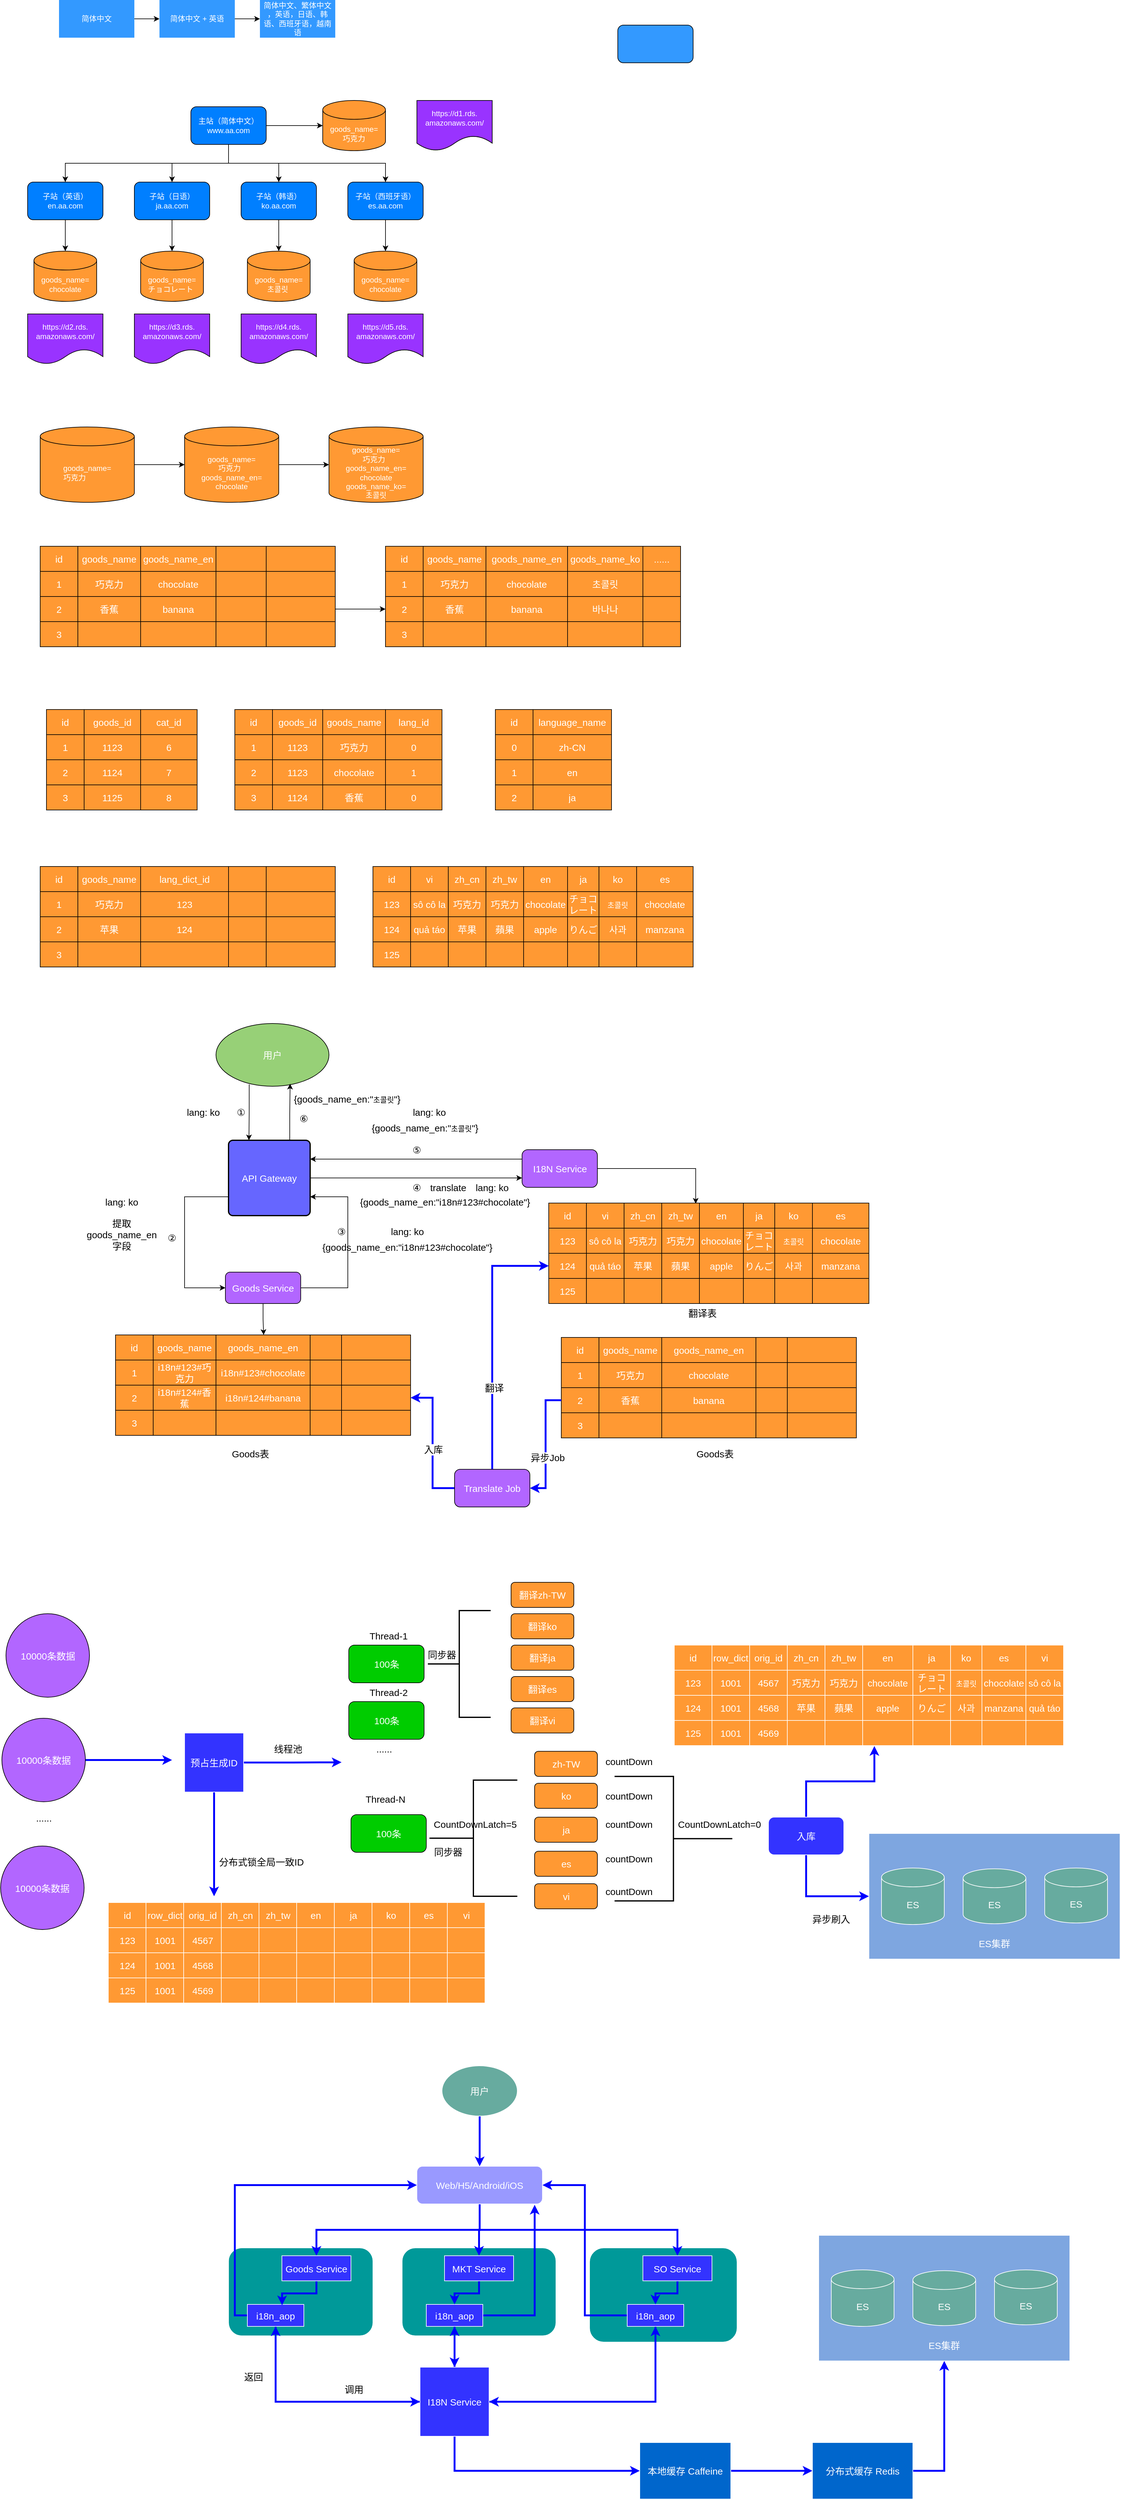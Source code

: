 <mxfile version="17.3.0" type="github">
  <diagram id="lPhwvrIf9fvsg2kCRnDx" name="Page-1">
    <mxGraphModel dx="1673" dy="941" grid="1" gridSize="10" guides="1" tooltips="1" connect="1" arrows="1" fold="1" page="1" pageScale="1" pageWidth="827" pageHeight="1169" math="0" shadow="0">
      <root>
        <mxCell id="0" />
        <mxCell id="1" parent="0" />
        <mxCell id="UZmu4c3q16m0rg6N8I7Y-761" value="" style="rounded=1;whiteSpace=wrap;html=1;shadow=0;labelBackgroundColor=none;fontSize=15;fontColor=#FFFFFF;strokeColor=#FFFFFF;fillColor=#009999;" vertex="1" parent="1">
          <mxGeometry x="666.5" y="3770" width="245" height="140" as="geometry" />
        </mxCell>
        <mxCell id="UZmu4c3q16m0rg6N8I7Y-764" value="" style="rounded=1;whiteSpace=wrap;html=1;shadow=0;labelBackgroundColor=none;fontSize=15;fontColor=#FFFFFF;strokeColor=#FFFFFF;fillColor=#009999;" vertex="1" parent="1">
          <mxGeometry x="965" y="3770" width="235" height="150" as="geometry" />
        </mxCell>
        <mxCell id="UZmu4c3q16m0rg6N8I7Y-755" value="" style="rounded=1;whiteSpace=wrap;html=1;shadow=0;labelBackgroundColor=none;fontSize=15;fontColor=#FFFFFF;strokeColor=#FFFFFF;fillColor=#009999;" vertex="1" parent="1">
          <mxGeometry x="390" y="3770" width="230" height="140" as="geometry" />
        </mxCell>
        <mxCell id="UZmu4c3q16m0rg6N8I7Y-748" value="" style="rounded=0;whiteSpace=wrap;html=1;shadow=0;fontSize=15;fontColor=#FFFFFF;strokeColor=#FFFFFF;fillColor=#7EA6E0;labelBackgroundColor=none;" vertex="1" parent="1">
          <mxGeometry x="1410" y="3110" width="400" height="200" as="geometry" />
        </mxCell>
        <mxCell id="UZmu4c3q16m0rg6N8I7Y-1" value="简体中文" style="rounded=0;whiteSpace=wrap;html=1;fillColor=#3399FF;fontColor=#FFFFFF;strokeColor=none;" vertex="1" parent="1">
          <mxGeometry x="120" y="190" width="120" height="60" as="geometry" />
        </mxCell>
        <mxCell id="UZmu4c3q16m0rg6N8I7Y-3" value="简体中文 + 英语" style="rounded=0;whiteSpace=wrap;html=1;fillColor=#3399FF;fontColor=#FFFFFF;strokeColor=none;" vertex="1" parent="1">
          <mxGeometry x="280" y="190" width="120" height="60" as="geometry" />
        </mxCell>
        <mxCell id="UZmu4c3q16m0rg6N8I7Y-6" value="简体中文、繁体中文 ，英语，日语、韩语、西班牙语，越南语" style="rounded=0;whiteSpace=wrap;html=1;fillColor=#3399FF;fontColor=#FFFFFF;strokeColor=none;" vertex="1" parent="1">
          <mxGeometry x="440" y="190" width="120" height="60" as="geometry" />
        </mxCell>
        <mxCell id="UZmu4c3q16m0rg6N8I7Y-2" style="edgeStyle=orthogonalEdgeStyle;rounded=0;orthogonalLoop=1;jettySize=auto;html=1;exitX=1;exitY=0.5;exitDx=0;exitDy=0;" edge="1" parent="1" source="UZmu4c3q16m0rg6N8I7Y-1">
          <mxGeometry relative="1" as="geometry">
            <mxPoint x="280" y="220" as="targetPoint" />
          </mxGeometry>
        </mxCell>
        <mxCell id="UZmu4c3q16m0rg6N8I7Y-4" style="edgeStyle=orthogonalEdgeStyle;rounded=0;orthogonalLoop=1;jettySize=auto;html=1;exitX=1;exitY=0.5;exitDx=0;exitDy=0;" edge="1" parent="1" source="UZmu4c3q16m0rg6N8I7Y-3">
          <mxGeometry relative="1" as="geometry">
            <mxPoint x="440" y="220" as="targetPoint" />
          </mxGeometry>
        </mxCell>
        <mxCell id="UZmu4c3q16m0rg6N8I7Y-16" style="edgeStyle=orthogonalEdgeStyle;rounded=0;orthogonalLoop=1;jettySize=auto;html=1;exitX=0.5;exitY=1;exitDx=0;exitDy=0;fontColor=#FFFFFF;" edge="1" parent="1" source="UZmu4c3q16m0rg6N8I7Y-7" target="UZmu4c3q16m0rg6N8I7Y-11">
          <mxGeometry relative="1" as="geometry">
            <Array as="points">
              <mxPoint x="390" y="450" />
              <mxPoint x="130" y="450" />
            </Array>
          </mxGeometry>
        </mxCell>
        <mxCell id="UZmu4c3q16m0rg6N8I7Y-17" style="edgeStyle=orthogonalEdgeStyle;rounded=0;orthogonalLoop=1;jettySize=auto;html=1;exitX=0.5;exitY=1;exitDx=0;exitDy=0;fontColor=#FFFFFF;" edge="1" parent="1" source="UZmu4c3q16m0rg6N8I7Y-7" target="UZmu4c3q16m0rg6N8I7Y-12">
          <mxGeometry relative="1" as="geometry" />
        </mxCell>
        <mxCell id="UZmu4c3q16m0rg6N8I7Y-18" style="edgeStyle=orthogonalEdgeStyle;rounded=0;orthogonalLoop=1;jettySize=auto;html=1;exitX=0.5;exitY=1;exitDx=0;exitDy=0;fontColor=#FFFFFF;" edge="1" parent="1" source="UZmu4c3q16m0rg6N8I7Y-7" target="UZmu4c3q16m0rg6N8I7Y-13">
          <mxGeometry relative="1" as="geometry" />
        </mxCell>
        <mxCell id="UZmu4c3q16m0rg6N8I7Y-19" style="edgeStyle=orthogonalEdgeStyle;rounded=0;orthogonalLoop=1;jettySize=auto;html=1;exitX=0.5;exitY=1;exitDx=0;exitDy=0;fontColor=#FFFFFF;" edge="1" parent="1" source="UZmu4c3q16m0rg6N8I7Y-7" target="UZmu4c3q16m0rg6N8I7Y-14">
          <mxGeometry relative="1" as="geometry" />
        </mxCell>
        <mxCell id="UZmu4c3q16m0rg6N8I7Y-41" style="edgeStyle=orthogonalEdgeStyle;rounded=0;orthogonalLoop=1;jettySize=auto;html=1;exitX=1;exitY=0.5;exitDx=0;exitDy=0;fontSize=12;fontColor=#FFFFFF;" edge="1" parent="1" source="UZmu4c3q16m0rg6N8I7Y-7" target="UZmu4c3q16m0rg6N8I7Y-40">
          <mxGeometry relative="1" as="geometry" />
        </mxCell>
        <mxCell id="UZmu4c3q16m0rg6N8I7Y-7" value="主站（简体中文）&lt;br&gt;www.aa.com" style="rounded=1;whiteSpace=wrap;html=1;fontColor=#FFFFFF;fillColor=#007FFF;" vertex="1" parent="1">
          <mxGeometry x="330" y="360" width="120" height="60" as="geometry" />
        </mxCell>
        <mxCell id="UZmu4c3q16m0rg6N8I7Y-36" style="edgeStyle=orthogonalEdgeStyle;rounded=0;orthogonalLoop=1;jettySize=auto;html=1;exitX=0.5;exitY=1;exitDx=0;exitDy=0;entryX=0.5;entryY=0;entryDx=0;entryDy=0;entryPerimeter=0;fontSize=12;fontColor=#FFFFFF;" edge="1" parent="1" source="UZmu4c3q16m0rg6N8I7Y-11" target="UZmu4c3q16m0rg6N8I7Y-20">
          <mxGeometry relative="1" as="geometry" />
        </mxCell>
        <mxCell id="UZmu4c3q16m0rg6N8I7Y-11" value="子站（英语）&lt;br&gt;en.aa.com" style="rounded=1;whiteSpace=wrap;html=1;fontColor=#FFFFFF;fillColor=#007FFF;" vertex="1" parent="1">
          <mxGeometry x="70" y="480" width="120" height="60" as="geometry" />
        </mxCell>
        <mxCell id="UZmu4c3q16m0rg6N8I7Y-37" style="edgeStyle=orthogonalEdgeStyle;rounded=0;orthogonalLoop=1;jettySize=auto;html=1;exitX=0.5;exitY=1;exitDx=0;exitDy=0;entryX=0.5;entryY=0;entryDx=0;entryDy=0;entryPerimeter=0;fontSize=12;fontColor=#FFFFFF;" edge="1" parent="1" source="UZmu4c3q16m0rg6N8I7Y-12" target="UZmu4c3q16m0rg6N8I7Y-31">
          <mxGeometry relative="1" as="geometry" />
        </mxCell>
        <mxCell id="UZmu4c3q16m0rg6N8I7Y-12" value="子站（日语）&lt;br&gt;ja.aa.com" style="rounded=1;whiteSpace=wrap;html=1;fontColor=#FFFFFF;fillColor=#007FFF;" vertex="1" parent="1">
          <mxGeometry x="240" y="480" width="120" height="60" as="geometry" />
        </mxCell>
        <mxCell id="UZmu4c3q16m0rg6N8I7Y-38" style="edgeStyle=orthogonalEdgeStyle;rounded=0;orthogonalLoop=1;jettySize=auto;html=1;exitX=0.5;exitY=1;exitDx=0;exitDy=0;entryX=0.5;entryY=0;entryDx=0;entryDy=0;entryPerimeter=0;fontSize=12;fontColor=#FFFFFF;" edge="1" parent="1" source="UZmu4c3q16m0rg6N8I7Y-13" target="UZmu4c3q16m0rg6N8I7Y-32">
          <mxGeometry relative="1" as="geometry" />
        </mxCell>
        <mxCell id="UZmu4c3q16m0rg6N8I7Y-13" value="子站（韩语）&lt;br&gt;ko.aa.com" style="rounded=1;whiteSpace=wrap;html=1;fontColor=#FFFFFF;fillColor=#007FFF;" vertex="1" parent="1">
          <mxGeometry x="410" y="480" width="120" height="60" as="geometry" />
        </mxCell>
        <mxCell id="UZmu4c3q16m0rg6N8I7Y-39" style="edgeStyle=orthogonalEdgeStyle;rounded=0;orthogonalLoop=1;jettySize=auto;html=1;exitX=0.5;exitY=1;exitDx=0;exitDy=0;entryX=0.5;entryY=0;entryDx=0;entryDy=0;entryPerimeter=0;fontSize=12;fontColor=#FFFFFF;" edge="1" parent="1" source="UZmu4c3q16m0rg6N8I7Y-14" target="UZmu4c3q16m0rg6N8I7Y-33">
          <mxGeometry relative="1" as="geometry" />
        </mxCell>
        <mxCell id="UZmu4c3q16m0rg6N8I7Y-14" value="子站（西班牙语）&lt;br&gt;es.aa.com" style="rounded=1;whiteSpace=wrap;html=1;fontColor=#FFFFFF;fillColor=#007FFF;" vertex="1" parent="1">
          <mxGeometry x="580" y="480" width="120" height="60" as="geometry" />
        </mxCell>
        <mxCell id="UZmu4c3q16m0rg6N8I7Y-20" value="goods_name=&lt;br&gt;&lt;span style=&quot;font-family: &amp;#34;arial&amp;#34; , sans-serif ; text-align: left&quot;&gt;chocolate&lt;/span&gt;" style="shape=cylinder3;whiteSpace=wrap;html=1;boundedLbl=1;backgroundOutline=1;size=15;fontColor=#FFFFFF;fillColor=#FF9933;" vertex="1" parent="1">
          <mxGeometry x="80" y="590" width="100" height="80" as="geometry" />
        </mxCell>
        <mxCell id="UZmu4c3q16m0rg6N8I7Y-31" value="goods_name=&lt;br&gt;&lt;div style=&quot;text-align: left&quot;&gt;&lt;span style=&quot;font-family: &amp;#34;arial&amp;#34; , sans-serif&quot;&gt;チョコレート&lt;/span&gt;&lt;br&gt;&lt;/div&gt;" style="shape=cylinder3;whiteSpace=wrap;html=1;boundedLbl=1;backgroundOutline=1;size=15;fontColor=#FFFFFF;fillColor=#FF9933;" vertex="1" parent="1">
          <mxGeometry x="250" y="590" width="100" height="80" as="geometry" />
        </mxCell>
        <mxCell id="UZmu4c3q16m0rg6N8I7Y-32" value="&lt;font style=&quot;font-size: 12px&quot;&gt;goods_name=&lt;br&gt;&lt;/font&gt;&lt;div style=&quot;text-align: left&quot;&gt;&lt;span style=&quot;font-family: &amp;#34;arial&amp;#34; , sans-serif&quot;&gt;&amp;nbsp; &amp;nbsp; &amp;nbsp; 초콜릿&lt;/span&gt;&lt;br&gt;&lt;/div&gt;" style="shape=cylinder3;whiteSpace=wrap;html=1;boundedLbl=1;backgroundOutline=1;size=15;fontColor=#FFFFFF;fillColor=#FF9933;" vertex="1" parent="1">
          <mxGeometry x="420" y="590" width="100" height="80" as="geometry" />
        </mxCell>
        <mxCell id="UZmu4c3q16m0rg6N8I7Y-33" value="goods_name=&lt;br&gt;&lt;span style=&quot;font-family: &amp;#34;arial&amp;#34; , sans-serif ; text-align: left&quot;&gt;chocolate&lt;/span&gt;" style="shape=cylinder3;whiteSpace=wrap;html=1;boundedLbl=1;backgroundOutline=1;size=15;fontColor=#FFFFFF;fillColor=#FF9933;" vertex="1" parent="1">
          <mxGeometry x="590" y="590" width="100" height="80" as="geometry" />
        </mxCell>
        <mxCell id="UZmu4c3q16m0rg6N8I7Y-35" style="edgeStyle=orthogonalEdgeStyle;rounded=0;orthogonalLoop=1;jettySize=auto;html=1;exitX=0.5;exitY=1;exitDx=0;exitDy=0;fontSize=12;fontColor=#FFFFFF;" edge="1" parent="1" source="UZmu4c3q16m0rg6N8I7Y-12" target="UZmu4c3q16m0rg6N8I7Y-12">
          <mxGeometry relative="1" as="geometry" />
        </mxCell>
        <mxCell id="UZmu4c3q16m0rg6N8I7Y-40" value="goods_name=&lt;br&gt;&lt;div style=&quot;text-align: left&quot;&gt;&lt;font face=&quot;arial, sans-serif&quot;&gt;&amp;nbsp; &amp;nbsp; &amp;nbsp; 巧克力&lt;/font&gt;&lt;/div&gt;" style="shape=cylinder3;whiteSpace=wrap;html=1;boundedLbl=1;backgroundOutline=1;size=15;fontColor=#FFFFFF;fillColor=#FF9933;" vertex="1" parent="1">
          <mxGeometry x="540" y="350" width="100" height="80" as="geometry" />
        </mxCell>
        <mxCell id="UZmu4c3q16m0rg6N8I7Y-42" value="http://d1.rds.&lt;br&gt;amazonaws.com/" style="shape=document;whiteSpace=wrap;html=1;boundedLbl=1;fontSize=12;fontColor=#FFFFFF;fillColor=#3399FF;" vertex="1" parent="1">
          <mxGeometry x="690" y="350" width="120" height="80" as="geometry" />
        </mxCell>
        <mxCell id="UZmu4c3q16m0rg6N8I7Y-43" value="https://d2.rds.&lt;br&gt;amazonaws.com/" style="shape=document;whiteSpace=wrap;html=1;boundedLbl=1;fontSize=12;fontColor=#FFFFFF;fillColor=#9933FF;" vertex="1" parent="1">
          <mxGeometry x="70" y="690" width="120" height="80" as="geometry" />
        </mxCell>
        <mxCell id="UZmu4c3q16m0rg6N8I7Y-44" value="https://d3.rds.&lt;br&gt;amazonaws.com/" style="shape=document;whiteSpace=wrap;html=1;boundedLbl=1;fontSize=12;fontColor=#FFFFFF;fillColor=#9933FF;" vertex="1" parent="1">
          <mxGeometry x="240" y="690" width="120" height="80" as="geometry" />
        </mxCell>
        <mxCell id="UZmu4c3q16m0rg6N8I7Y-45" value="http://d4.rds.&lt;br&gt;amazonaws.com/" style="shape=document;whiteSpace=wrap;html=1;boundedLbl=1;fontSize=12;fontColor=#FFFFFF;fillColor=#3399FF;" vertex="1" parent="1">
          <mxGeometry x="410" y="690" width="120" height="80" as="geometry" />
        </mxCell>
        <mxCell id="UZmu4c3q16m0rg6N8I7Y-46" value="http://d5.rds.&lt;br&gt;amazonaws.com/" style="shape=document;whiteSpace=wrap;html=1;boundedLbl=1;fontSize=12;fontColor=#FFFFFF;fillColor=#3399FF;" vertex="1" parent="1">
          <mxGeometry x="580" y="690" width="120" height="80" as="geometry" />
        </mxCell>
        <mxCell id="UZmu4c3q16m0rg6N8I7Y-47" value="" style="rounded=1;whiteSpace=wrap;html=1;fontSize=12;fontColor=#FFFFFF;fillColor=#3399FF;" vertex="1" parent="1">
          <mxGeometry x="1010" y="230" width="120" height="60" as="geometry" />
        </mxCell>
        <mxCell id="UZmu4c3q16m0rg6N8I7Y-48" value="https://d1.rds.&lt;br&gt;amazonaws.com/" style="shape=document;whiteSpace=wrap;html=1;boundedLbl=1;fontSize=12;fontColor=#FFFFFF;fillColor=#9933FF;" vertex="1" parent="1">
          <mxGeometry x="690" y="350" width="120" height="80" as="geometry" />
        </mxCell>
        <mxCell id="UZmu4c3q16m0rg6N8I7Y-49" value="https://d5.rds.&lt;br&gt;amazonaws.com/" style="shape=document;whiteSpace=wrap;html=1;boundedLbl=1;fontSize=12;fontColor=#FFFFFF;fillColor=#9933FF;" vertex="1" parent="1">
          <mxGeometry x="580" y="690" width="120" height="80" as="geometry" />
        </mxCell>
        <mxCell id="UZmu4c3q16m0rg6N8I7Y-50" value="https://d4.rds.&lt;br&gt;amazonaws.com/" style="shape=document;whiteSpace=wrap;html=1;boundedLbl=1;fontSize=12;fontColor=#FFFFFF;fillColor=#9933FF;" vertex="1" parent="1">
          <mxGeometry x="410" y="690" width="120" height="80" as="geometry" />
        </mxCell>
        <mxCell id="UZmu4c3q16m0rg6N8I7Y-55" style="edgeStyle=orthogonalEdgeStyle;rounded=0;orthogonalLoop=1;jettySize=auto;html=1;exitX=1;exitY=0.5;exitDx=0;exitDy=0;exitPerimeter=0;entryX=0;entryY=0.5;entryDx=0;entryDy=0;entryPerimeter=0;fontSize=12;fontColor=#FFFFFF;" edge="1" parent="1" source="UZmu4c3q16m0rg6N8I7Y-52" target="UZmu4c3q16m0rg6N8I7Y-53">
          <mxGeometry relative="1" as="geometry" />
        </mxCell>
        <mxCell id="UZmu4c3q16m0rg6N8I7Y-52" value="goods_name=&lt;br&gt;&lt;div style=&quot;text-align: left&quot;&gt;&lt;span&gt;&lt;font face=&quot;arial, sans-serif&quot;&gt;巧克力&lt;/font&gt;&lt;/span&gt;&lt;/div&gt;" style="shape=cylinder3;whiteSpace=wrap;html=1;boundedLbl=1;backgroundOutline=1;size=15;fontColor=#FFFFFF;fillColor=#FF9933;" vertex="1" parent="1">
          <mxGeometry x="90" y="870" width="150" height="120" as="geometry" />
        </mxCell>
        <mxCell id="UZmu4c3q16m0rg6N8I7Y-56" style="edgeStyle=orthogonalEdgeStyle;rounded=0;orthogonalLoop=1;jettySize=auto;html=1;exitX=1;exitY=0.5;exitDx=0;exitDy=0;exitPerimeter=0;entryX=0;entryY=0.5;entryDx=0;entryDy=0;entryPerimeter=0;fontSize=12;fontColor=#FFFFFF;" edge="1" parent="1" source="UZmu4c3q16m0rg6N8I7Y-53" target="UZmu4c3q16m0rg6N8I7Y-54">
          <mxGeometry relative="1" as="geometry" />
        </mxCell>
        <mxCell id="UZmu4c3q16m0rg6N8I7Y-53" value="goods_name=&lt;br&gt;&lt;div style=&quot;text-align: left&quot;&gt;&lt;span&gt;&lt;font face=&quot;arial, sans-serif&quot;&gt;&amp;nbsp; &amp;nbsp; &amp;nbsp; &amp;nbsp; 巧克力&lt;/font&gt;&lt;/span&gt;&lt;/div&gt;&lt;div style=&quot;text-align: left&quot;&gt;&lt;span&gt;&lt;font face=&quot;arial, sans-serif&quot;&gt;goods_name_en=&lt;/font&gt;&lt;/span&gt;&lt;/div&gt;&lt;span style=&quot;font-family: &amp;#34;arial&amp;#34; , sans-serif ; text-align: left&quot;&gt;chocolate&lt;/span&gt;" style="shape=cylinder3;whiteSpace=wrap;html=1;boundedLbl=1;backgroundOutline=1;size=15;fontColor=#FFFFFF;fillColor=#FF9933;" vertex="1" parent="1">
          <mxGeometry x="320" y="870" width="150" height="120" as="geometry" />
        </mxCell>
        <mxCell id="UZmu4c3q16m0rg6N8I7Y-54" value="goods_name=&lt;br&gt;&lt;div style=&quot;text-align: left&quot;&gt;&lt;span&gt;&lt;font face=&quot;arial, sans-serif&quot;&gt;&amp;nbsp; &amp;nbsp; &amp;nbsp; &amp;nbsp; 巧克力&lt;/font&gt;&lt;/span&gt;&lt;/div&gt;&lt;div style=&quot;text-align: left&quot;&gt;&lt;span&gt;&lt;font face=&quot;arial, sans-serif&quot;&gt;goods_name_en=&lt;/font&gt;&lt;/span&gt;&lt;/div&gt;&lt;span style=&quot;font-family: &amp;#34;arial&amp;#34; , sans-serif ; text-align: left&quot;&gt;chocolate&lt;br&gt;goods_name_ko=&lt;br&gt;&lt;/span&gt;&lt;span style=&quot;font-family: &amp;#34;arial&amp;#34; , sans-serif ; text-align: left&quot;&gt;초콜릿&lt;/span&gt;&lt;span style=&quot;font-family: &amp;#34;arial&amp;#34; , sans-serif ; text-align: left&quot;&gt;&lt;br&gt;&lt;/span&gt;" style="shape=cylinder3;whiteSpace=wrap;html=1;boundedLbl=1;backgroundOutline=1;size=15;fontColor=#FFFFFF;fillColor=#FF9933;" vertex="1" parent="1">
          <mxGeometry x="550" y="870" width="150" height="120" as="geometry" />
        </mxCell>
        <mxCell id="UZmu4c3q16m0rg6N8I7Y-101" value="" style="shape=table;startSize=0;container=1;collapsible=0;childLayout=tableLayout;fontSize=15;fontColor=#FFFFFF;fillColor=#FF9933;" vertex="1" parent="1">
          <mxGeometry x="90" y="1060" width="470" height="160" as="geometry" />
        </mxCell>
        <mxCell id="UZmu4c3q16m0rg6N8I7Y-102" value="" style="shape=tableRow;horizontal=0;startSize=0;swimlaneHead=0;swimlaneBody=0;top=0;left=0;bottom=0;right=0;collapsible=0;dropTarget=0;fillColor=none;points=[[0,0.5],[1,0.5]];portConstraint=eastwest;fontSize=15;fontColor=#FFFFFF;" vertex="1" parent="UZmu4c3q16m0rg6N8I7Y-101">
          <mxGeometry width="470" height="40" as="geometry" />
        </mxCell>
        <mxCell id="UZmu4c3q16m0rg6N8I7Y-103" value="id" style="shape=partialRectangle;html=1;whiteSpace=wrap;connectable=0;overflow=hidden;fillColor=none;top=0;left=0;bottom=0;right=0;pointerEvents=1;fontSize=15;fontColor=#FFFFFF;" vertex="1" parent="UZmu4c3q16m0rg6N8I7Y-102">
          <mxGeometry width="60" height="40" as="geometry">
            <mxRectangle width="60" height="40" as="alternateBounds" />
          </mxGeometry>
        </mxCell>
        <mxCell id="UZmu4c3q16m0rg6N8I7Y-104" value="goods_name" style="shape=partialRectangle;html=1;whiteSpace=wrap;connectable=0;overflow=hidden;fillColor=none;top=0;left=0;bottom=0;right=0;pointerEvents=1;fontSize=15;fontColor=#FFFFFF;" vertex="1" parent="UZmu4c3q16m0rg6N8I7Y-102">
          <mxGeometry x="60" width="100" height="40" as="geometry">
            <mxRectangle width="100" height="40" as="alternateBounds" />
          </mxGeometry>
        </mxCell>
        <mxCell id="UZmu4c3q16m0rg6N8I7Y-105" value="goods_name_en" style="shape=partialRectangle;html=1;whiteSpace=wrap;connectable=0;overflow=hidden;fillColor=none;top=0;left=0;bottom=0;right=0;pointerEvents=1;fontSize=15;fontColor=#FFFFFF;" vertex="1" parent="UZmu4c3q16m0rg6N8I7Y-102">
          <mxGeometry x="160" width="120" height="40" as="geometry">
            <mxRectangle width="120" height="40" as="alternateBounds" />
          </mxGeometry>
        </mxCell>
        <mxCell id="UZmu4c3q16m0rg6N8I7Y-106" value="" style="shape=partialRectangle;html=1;whiteSpace=wrap;connectable=0;overflow=hidden;fillColor=none;top=0;left=0;bottom=0;right=0;pointerEvents=1;fontSize=15;fontColor=#FFFFFF;" vertex="1" parent="UZmu4c3q16m0rg6N8I7Y-102">
          <mxGeometry x="280" width="80" height="40" as="geometry">
            <mxRectangle width="80" height="40" as="alternateBounds" />
          </mxGeometry>
        </mxCell>
        <mxCell id="UZmu4c3q16m0rg6N8I7Y-107" value="" style="shape=partialRectangle;html=1;whiteSpace=wrap;connectable=0;overflow=hidden;fillColor=none;top=0;left=0;bottom=0;right=0;pointerEvents=1;fontSize=15;fontColor=#FFFFFF;" vertex="1" parent="UZmu4c3q16m0rg6N8I7Y-102">
          <mxGeometry x="360" width="110" height="40" as="geometry">
            <mxRectangle width="110" height="40" as="alternateBounds" />
          </mxGeometry>
        </mxCell>
        <mxCell id="UZmu4c3q16m0rg6N8I7Y-108" value="" style="shape=tableRow;horizontal=0;startSize=0;swimlaneHead=0;swimlaneBody=0;top=0;left=0;bottom=0;right=0;collapsible=0;dropTarget=0;fillColor=none;points=[[0,0.5],[1,0.5]];portConstraint=eastwest;fontSize=15;fontColor=#FFFFFF;" vertex="1" parent="UZmu4c3q16m0rg6N8I7Y-101">
          <mxGeometry y="40" width="470" height="40" as="geometry" />
        </mxCell>
        <mxCell id="UZmu4c3q16m0rg6N8I7Y-109" value="1" style="shape=partialRectangle;html=1;whiteSpace=wrap;connectable=0;overflow=hidden;fillColor=none;top=0;left=0;bottom=0;right=0;pointerEvents=1;fontSize=15;fontColor=#FFFFFF;" vertex="1" parent="UZmu4c3q16m0rg6N8I7Y-108">
          <mxGeometry width="60" height="40" as="geometry">
            <mxRectangle width="60" height="40" as="alternateBounds" />
          </mxGeometry>
        </mxCell>
        <mxCell id="UZmu4c3q16m0rg6N8I7Y-110" value="巧克力" style="shape=partialRectangle;html=1;whiteSpace=wrap;connectable=0;overflow=hidden;fillColor=none;top=0;left=0;bottom=0;right=0;pointerEvents=1;fontSize=15;fontColor=#FFFFFF;" vertex="1" parent="UZmu4c3q16m0rg6N8I7Y-108">
          <mxGeometry x="60" width="100" height="40" as="geometry">
            <mxRectangle width="100" height="40" as="alternateBounds" />
          </mxGeometry>
        </mxCell>
        <mxCell id="UZmu4c3q16m0rg6N8I7Y-111" value="&lt;span style=&quot;font-family: arial, sans-serif; text-align: left; font-size: 15px;&quot;&gt;chocolate&lt;/span&gt;" style="shape=partialRectangle;html=1;whiteSpace=wrap;connectable=0;overflow=hidden;fillColor=none;top=0;left=0;bottom=0;right=0;pointerEvents=1;fontSize=15;fontColor=#FFFFFF;" vertex="1" parent="UZmu4c3q16m0rg6N8I7Y-108">
          <mxGeometry x="160" width="120" height="40" as="geometry">
            <mxRectangle width="120" height="40" as="alternateBounds" />
          </mxGeometry>
        </mxCell>
        <mxCell id="UZmu4c3q16m0rg6N8I7Y-112" value="" style="shape=partialRectangle;html=1;whiteSpace=wrap;connectable=0;overflow=hidden;fillColor=none;top=0;left=0;bottom=0;right=0;pointerEvents=1;fontSize=15;fontColor=#FFFFFF;" vertex="1" parent="UZmu4c3q16m0rg6N8I7Y-108">
          <mxGeometry x="280" width="80" height="40" as="geometry">
            <mxRectangle width="80" height="40" as="alternateBounds" />
          </mxGeometry>
        </mxCell>
        <mxCell id="UZmu4c3q16m0rg6N8I7Y-113" value="" style="shape=partialRectangle;html=1;whiteSpace=wrap;connectable=0;overflow=hidden;fillColor=none;top=0;left=0;bottom=0;right=0;pointerEvents=1;fontSize=15;fontColor=#FFFFFF;" vertex="1" parent="UZmu4c3q16m0rg6N8I7Y-108">
          <mxGeometry x="360" width="110" height="40" as="geometry">
            <mxRectangle width="110" height="40" as="alternateBounds" />
          </mxGeometry>
        </mxCell>
        <mxCell id="UZmu4c3q16m0rg6N8I7Y-114" value="" style="shape=tableRow;horizontal=0;startSize=0;swimlaneHead=0;swimlaneBody=0;top=0;left=0;bottom=0;right=0;collapsible=0;dropTarget=0;fillColor=none;points=[[0,0.5],[1,0.5]];portConstraint=eastwest;fontSize=15;fontColor=#FFFFFF;" vertex="1" parent="UZmu4c3q16m0rg6N8I7Y-101">
          <mxGeometry y="80" width="470" height="40" as="geometry" />
        </mxCell>
        <mxCell id="UZmu4c3q16m0rg6N8I7Y-115" value="2" style="shape=partialRectangle;html=1;whiteSpace=wrap;connectable=0;overflow=hidden;fillColor=none;top=0;left=0;bottom=0;right=0;pointerEvents=1;fontSize=15;fontColor=#FFFFFF;" vertex="1" parent="UZmu4c3q16m0rg6N8I7Y-114">
          <mxGeometry width="60" height="40" as="geometry">
            <mxRectangle width="60" height="40" as="alternateBounds" />
          </mxGeometry>
        </mxCell>
        <mxCell id="UZmu4c3q16m0rg6N8I7Y-116" value="香蕉" style="shape=partialRectangle;html=1;whiteSpace=wrap;connectable=0;overflow=hidden;fillColor=none;top=0;left=0;bottom=0;right=0;pointerEvents=1;fontSize=15;fontColor=#FFFFFF;" vertex="1" parent="UZmu4c3q16m0rg6N8I7Y-114">
          <mxGeometry x="60" width="100" height="40" as="geometry">
            <mxRectangle width="100" height="40" as="alternateBounds" />
          </mxGeometry>
        </mxCell>
        <mxCell id="UZmu4c3q16m0rg6N8I7Y-117" value="banana" style="shape=partialRectangle;html=1;whiteSpace=wrap;connectable=0;overflow=hidden;fillColor=none;top=0;left=0;bottom=0;right=0;pointerEvents=1;fontSize=15;fontColor=#FFFFFF;" vertex="1" parent="UZmu4c3q16m0rg6N8I7Y-114">
          <mxGeometry x="160" width="120" height="40" as="geometry">
            <mxRectangle width="120" height="40" as="alternateBounds" />
          </mxGeometry>
        </mxCell>
        <mxCell id="UZmu4c3q16m0rg6N8I7Y-118" value="" style="shape=partialRectangle;html=1;whiteSpace=wrap;connectable=0;overflow=hidden;fillColor=none;top=0;left=0;bottom=0;right=0;pointerEvents=1;fontSize=15;fontColor=#FFFFFF;" vertex="1" parent="UZmu4c3q16m0rg6N8I7Y-114">
          <mxGeometry x="280" width="80" height="40" as="geometry">
            <mxRectangle width="80" height="40" as="alternateBounds" />
          </mxGeometry>
        </mxCell>
        <mxCell id="UZmu4c3q16m0rg6N8I7Y-119" value="" style="shape=partialRectangle;html=1;whiteSpace=wrap;connectable=0;overflow=hidden;fillColor=none;top=0;left=0;bottom=0;right=0;pointerEvents=1;fontSize=15;fontColor=#FFFFFF;" vertex="1" parent="UZmu4c3q16m0rg6N8I7Y-114">
          <mxGeometry x="360" width="110" height="40" as="geometry">
            <mxRectangle width="110" height="40" as="alternateBounds" />
          </mxGeometry>
        </mxCell>
        <mxCell id="UZmu4c3q16m0rg6N8I7Y-120" value="" style="shape=tableRow;horizontal=0;startSize=0;swimlaneHead=0;swimlaneBody=0;top=0;left=0;bottom=0;right=0;collapsible=0;dropTarget=0;fillColor=none;points=[[0,0.5],[1,0.5]];portConstraint=eastwest;fontSize=15;fontColor=#FFFFFF;" vertex="1" parent="UZmu4c3q16m0rg6N8I7Y-101">
          <mxGeometry y="120" width="470" height="40" as="geometry" />
        </mxCell>
        <mxCell id="UZmu4c3q16m0rg6N8I7Y-121" value="3" style="shape=partialRectangle;html=1;whiteSpace=wrap;connectable=0;overflow=hidden;fillColor=none;top=0;left=0;bottom=0;right=0;pointerEvents=1;fontSize=15;fontColor=#FFFFFF;" vertex="1" parent="UZmu4c3q16m0rg6N8I7Y-120">
          <mxGeometry width="60" height="40" as="geometry">
            <mxRectangle width="60" height="40" as="alternateBounds" />
          </mxGeometry>
        </mxCell>
        <mxCell id="UZmu4c3q16m0rg6N8I7Y-122" value="" style="shape=partialRectangle;html=1;whiteSpace=wrap;connectable=0;overflow=hidden;fillColor=none;top=0;left=0;bottom=0;right=0;pointerEvents=1;fontSize=15;fontColor=#FFFFFF;" vertex="1" parent="UZmu4c3q16m0rg6N8I7Y-120">
          <mxGeometry x="60" width="100" height="40" as="geometry">
            <mxRectangle width="100" height="40" as="alternateBounds" />
          </mxGeometry>
        </mxCell>
        <mxCell id="UZmu4c3q16m0rg6N8I7Y-123" value="" style="shape=partialRectangle;html=1;whiteSpace=wrap;connectable=0;overflow=hidden;fillColor=none;top=0;left=0;bottom=0;right=0;pointerEvents=1;fontSize=15;fontColor=#FFFFFF;" vertex="1" parent="UZmu4c3q16m0rg6N8I7Y-120">
          <mxGeometry x="160" width="120" height="40" as="geometry">
            <mxRectangle width="120" height="40" as="alternateBounds" />
          </mxGeometry>
        </mxCell>
        <mxCell id="UZmu4c3q16m0rg6N8I7Y-124" value="" style="shape=partialRectangle;html=1;whiteSpace=wrap;connectable=0;overflow=hidden;fillColor=none;top=0;left=0;bottom=0;right=0;pointerEvents=1;fontSize=15;fontColor=#FFFFFF;" vertex="1" parent="UZmu4c3q16m0rg6N8I7Y-120">
          <mxGeometry x="280" width="80" height="40" as="geometry">
            <mxRectangle width="80" height="40" as="alternateBounds" />
          </mxGeometry>
        </mxCell>
        <mxCell id="UZmu4c3q16m0rg6N8I7Y-125" value="" style="shape=partialRectangle;html=1;whiteSpace=wrap;connectable=0;overflow=hidden;fillColor=none;top=0;left=0;bottom=0;right=0;pointerEvents=1;fontSize=15;fontColor=#FFFFFF;" vertex="1" parent="UZmu4c3q16m0rg6N8I7Y-120">
          <mxGeometry x="360" width="110" height="40" as="geometry">
            <mxRectangle width="110" height="40" as="alternateBounds" />
          </mxGeometry>
        </mxCell>
        <mxCell id="UZmu4c3q16m0rg6N8I7Y-126" value="" style="shape=table;startSize=0;container=1;collapsible=0;childLayout=tableLayout;fontSize=15;fontColor=#FFFFFF;fillColor=#FF9933;" vertex="1" parent="1">
          <mxGeometry x="640" y="1060" width="470" height="160" as="geometry" />
        </mxCell>
        <mxCell id="UZmu4c3q16m0rg6N8I7Y-127" value="" style="shape=tableRow;horizontal=0;startSize=0;swimlaneHead=0;swimlaneBody=0;top=0;left=0;bottom=0;right=0;collapsible=0;dropTarget=0;fillColor=none;points=[[0,0.5],[1,0.5]];portConstraint=eastwest;fontSize=15;fontColor=#FFFFFF;" vertex="1" parent="UZmu4c3q16m0rg6N8I7Y-126">
          <mxGeometry width="470" height="40" as="geometry" />
        </mxCell>
        <mxCell id="UZmu4c3q16m0rg6N8I7Y-128" value="id" style="shape=partialRectangle;html=1;whiteSpace=wrap;connectable=0;overflow=hidden;fillColor=none;top=0;left=0;bottom=0;right=0;pointerEvents=1;fontSize=15;fontColor=#FFFFFF;" vertex="1" parent="UZmu4c3q16m0rg6N8I7Y-127">
          <mxGeometry width="60" height="40" as="geometry">
            <mxRectangle width="60" height="40" as="alternateBounds" />
          </mxGeometry>
        </mxCell>
        <mxCell id="UZmu4c3q16m0rg6N8I7Y-129" value="goods_name" style="shape=partialRectangle;html=1;whiteSpace=wrap;connectable=0;overflow=hidden;fillColor=none;top=0;left=0;bottom=0;right=0;pointerEvents=1;fontSize=15;fontColor=#FFFFFF;" vertex="1" parent="UZmu4c3q16m0rg6N8I7Y-127">
          <mxGeometry x="60" width="100" height="40" as="geometry">
            <mxRectangle width="100" height="40" as="alternateBounds" />
          </mxGeometry>
        </mxCell>
        <mxCell id="UZmu4c3q16m0rg6N8I7Y-130" value="goods_name_en" style="shape=partialRectangle;html=1;whiteSpace=wrap;connectable=0;overflow=hidden;fillColor=none;top=0;left=0;bottom=0;right=0;pointerEvents=1;fontSize=15;fontColor=#FFFFFF;" vertex="1" parent="UZmu4c3q16m0rg6N8I7Y-127">
          <mxGeometry x="160" width="130" height="40" as="geometry">
            <mxRectangle width="130" height="40" as="alternateBounds" />
          </mxGeometry>
        </mxCell>
        <mxCell id="UZmu4c3q16m0rg6N8I7Y-131" value="goods_name_ko" style="shape=partialRectangle;html=1;whiteSpace=wrap;connectable=0;overflow=hidden;fillColor=none;top=0;left=0;bottom=0;right=0;pointerEvents=1;fontSize=15;fontColor=#FFFFFF;" vertex="1" parent="UZmu4c3q16m0rg6N8I7Y-127">
          <mxGeometry x="290" width="120" height="40" as="geometry">
            <mxRectangle width="120" height="40" as="alternateBounds" />
          </mxGeometry>
        </mxCell>
        <mxCell id="UZmu4c3q16m0rg6N8I7Y-132" value="......" style="shape=partialRectangle;html=1;whiteSpace=wrap;connectable=0;overflow=hidden;fillColor=none;top=0;left=0;bottom=0;right=0;pointerEvents=1;fontSize=15;fontColor=#FFFFFF;" vertex="1" parent="UZmu4c3q16m0rg6N8I7Y-127">
          <mxGeometry x="410" width="60" height="40" as="geometry">
            <mxRectangle width="60" height="40" as="alternateBounds" />
          </mxGeometry>
        </mxCell>
        <mxCell id="UZmu4c3q16m0rg6N8I7Y-133" value="" style="shape=tableRow;horizontal=0;startSize=0;swimlaneHead=0;swimlaneBody=0;top=0;left=0;bottom=0;right=0;collapsible=0;dropTarget=0;fillColor=none;points=[[0,0.5],[1,0.5]];portConstraint=eastwest;fontSize=15;fontColor=#FFFFFF;" vertex="1" parent="UZmu4c3q16m0rg6N8I7Y-126">
          <mxGeometry y="40" width="470" height="40" as="geometry" />
        </mxCell>
        <mxCell id="UZmu4c3q16m0rg6N8I7Y-134" value="1" style="shape=partialRectangle;html=1;whiteSpace=wrap;connectable=0;overflow=hidden;fillColor=none;top=0;left=0;bottom=0;right=0;pointerEvents=1;fontSize=15;fontColor=#FFFFFF;" vertex="1" parent="UZmu4c3q16m0rg6N8I7Y-133">
          <mxGeometry width="60" height="40" as="geometry">
            <mxRectangle width="60" height="40" as="alternateBounds" />
          </mxGeometry>
        </mxCell>
        <mxCell id="UZmu4c3q16m0rg6N8I7Y-135" value="巧克力" style="shape=partialRectangle;html=1;whiteSpace=wrap;connectable=0;overflow=hidden;fillColor=none;top=0;left=0;bottom=0;right=0;pointerEvents=1;fontSize=15;fontColor=#FFFFFF;" vertex="1" parent="UZmu4c3q16m0rg6N8I7Y-133">
          <mxGeometry x="60" width="100" height="40" as="geometry">
            <mxRectangle width="100" height="40" as="alternateBounds" />
          </mxGeometry>
        </mxCell>
        <mxCell id="UZmu4c3q16m0rg6N8I7Y-136" value="&lt;span style=&quot;font-family: arial, sans-serif; text-align: left; font-size: 15px;&quot;&gt;chocolate&lt;/span&gt;" style="shape=partialRectangle;html=1;whiteSpace=wrap;connectable=0;overflow=hidden;fillColor=none;top=0;left=0;bottom=0;right=0;pointerEvents=1;fontSize=15;fontColor=#FFFFFF;" vertex="1" parent="UZmu4c3q16m0rg6N8I7Y-133">
          <mxGeometry x="160" width="130" height="40" as="geometry">
            <mxRectangle width="130" height="40" as="alternateBounds" />
          </mxGeometry>
        </mxCell>
        <mxCell id="UZmu4c3q16m0rg6N8I7Y-137" value="&lt;span style=&quot;font-family: arial, sans-serif; text-align: left; font-size: 15px;&quot;&gt;초콜릿&lt;/span&gt;" style="shape=partialRectangle;html=1;whiteSpace=wrap;connectable=0;overflow=hidden;fillColor=none;top=0;left=0;bottom=0;right=0;pointerEvents=1;fontSize=15;fontColor=#FFFFFF;" vertex="1" parent="UZmu4c3q16m0rg6N8I7Y-133">
          <mxGeometry x="290" width="120" height="40" as="geometry">
            <mxRectangle width="120" height="40" as="alternateBounds" />
          </mxGeometry>
        </mxCell>
        <mxCell id="UZmu4c3q16m0rg6N8I7Y-138" value="" style="shape=partialRectangle;html=1;whiteSpace=wrap;connectable=0;overflow=hidden;fillColor=none;top=0;left=0;bottom=0;right=0;pointerEvents=1;fontSize=15;fontColor=#FFFFFF;" vertex="1" parent="UZmu4c3q16m0rg6N8I7Y-133">
          <mxGeometry x="410" width="60" height="40" as="geometry">
            <mxRectangle width="60" height="40" as="alternateBounds" />
          </mxGeometry>
        </mxCell>
        <mxCell id="UZmu4c3q16m0rg6N8I7Y-139" value="" style="shape=tableRow;horizontal=0;startSize=0;swimlaneHead=0;swimlaneBody=0;top=0;left=0;bottom=0;right=0;collapsible=0;dropTarget=0;fillColor=none;points=[[0,0.5],[1,0.5]];portConstraint=eastwest;fontSize=15;fontColor=#FFFFFF;" vertex="1" parent="UZmu4c3q16m0rg6N8I7Y-126">
          <mxGeometry y="80" width="470" height="40" as="geometry" />
        </mxCell>
        <mxCell id="UZmu4c3q16m0rg6N8I7Y-140" value="2" style="shape=partialRectangle;html=1;whiteSpace=wrap;connectable=0;overflow=hidden;fillColor=none;top=0;left=0;bottom=0;right=0;pointerEvents=1;fontSize=15;fontColor=#FFFFFF;" vertex="1" parent="UZmu4c3q16m0rg6N8I7Y-139">
          <mxGeometry width="60" height="40" as="geometry">
            <mxRectangle width="60" height="40" as="alternateBounds" />
          </mxGeometry>
        </mxCell>
        <mxCell id="UZmu4c3q16m0rg6N8I7Y-141" value="香蕉" style="shape=partialRectangle;html=1;whiteSpace=wrap;connectable=0;overflow=hidden;fillColor=none;top=0;left=0;bottom=0;right=0;pointerEvents=1;fontSize=15;fontColor=#FFFFFF;" vertex="1" parent="UZmu4c3q16m0rg6N8I7Y-139">
          <mxGeometry x="60" width="100" height="40" as="geometry">
            <mxRectangle width="100" height="40" as="alternateBounds" />
          </mxGeometry>
        </mxCell>
        <mxCell id="UZmu4c3q16m0rg6N8I7Y-142" value="banana" style="shape=partialRectangle;html=1;whiteSpace=wrap;connectable=0;overflow=hidden;fillColor=none;top=0;left=0;bottom=0;right=0;pointerEvents=1;fontSize=15;fontColor=#FFFFFF;" vertex="1" parent="UZmu4c3q16m0rg6N8I7Y-139">
          <mxGeometry x="160" width="130" height="40" as="geometry">
            <mxRectangle width="130" height="40" as="alternateBounds" />
          </mxGeometry>
        </mxCell>
        <mxCell id="UZmu4c3q16m0rg6N8I7Y-143" value="&lt;span style=&quot;font-family: arial, sans-serif; text-align: left; font-size: 15px;&quot;&gt;&lt;font style=&quot;font-size: 15px;&quot;&gt;바나나&lt;/font&gt;&lt;/span&gt;" style="shape=partialRectangle;html=1;whiteSpace=wrap;connectable=0;overflow=hidden;fillColor=none;top=0;left=0;bottom=0;right=0;pointerEvents=1;fontSize=15;fontColor=#FFFFFF;" vertex="1" parent="UZmu4c3q16m0rg6N8I7Y-139">
          <mxGeometry x="290" width="120" height="40" as="geometry">
            <mxRectangle width="120" height="40" as="alternateBounds" />
          </mxGeometry>
        </mxCell>
        <mxCell id="UZmu4c3q16m0rg6N8I7Y-144" value="" style="shape=partialRectangle;html=1;whiteSpace=wrap;connectable=0;overflow=hidden;fillColor=none;top=0;left=0;bottom=0;right=0;pointerEvents=1;fontSize=15;fontColor=#FFFFFF;" vertex="1" parent="UZmu4c3q16m0rg6N8I7Y-139">
          <mxGeometry x="410" width="60" height="40" as="geometry">
            <mxRectangle width="60" height="40" as="alternateBounds" />
          </mxGeometry>
        </mxCell>
        <mxCell id="UZmu4c3q16m0rg6N8I7Y-145" value="" style="shape=tableRow;horizontal=0;startSize=0;swimlaneHead=0;swimlaneBody=0;top=0;left=0;bottom=0;right=0;collapsible=0;dropTarget=0;fillColor=none;points=[[0,0.5],[1,0.5]];portConstraint=eastwest;fontSize=15;fontColor=#FFFFFF;" vertex="1" parent="UZmu4c3q16m0rg6N8I7Y-126">
          <mxGeometry y="120" width="470" height="40" as="geometry" />
        </mxCell>
        <mxCell id="UZmu4c3q16m0rg6N8I7Y-146" value="3" style="shape=partialRectangle;html=1;whiteSpace=wrap;connectable=0;overflow=hidden;fillColor=none;top=0;left=0;bottom=0;right=0;pointerEvents=1;fontSize=15;fontColor=#FFFFFF;" vertex="1" parent="UZmu4c3q16m0rg6N8I7Y-145">
          <mxGeometry width="60" height="40" as="geometry">
            <mxRectangle width="60" height="40" as="alternateBounds" />
          </mxGeometry>
        </mxCell>
        <mxCell id="UZmu4c3q16m0rg6N8I7Y-147" value="" style="shape=partialRectangle;html=1;whiteSpace=wrap;connectable=0;overflow=hidden;fillColor=none;top=0;left=0;bottom=0;right=0;pointerEvents=1;fontSize=15;fontColor=#FFFFFF;" vertex="1" parent="UZmu4c3q16m0rg6N8I7Y-145">
          <mxGeometry x="60" width="100" height="40" as="geometry">
            <mxRectangle width="100" height="40" as="alternateBounds" />
          </mxGeometry>
        </mxCell>
        <mxCell id="UZmu4c3q16m0rg6N8I7Y-148" value="" style="shape=partialRectangle;html=1;whiteSpace=wrap;connectable=0;overflow=hidden;fillColor=none;top=0;left=0;bottom=0;right=0;pointerEvents=1;fontSize=15;fontColor=#FFFFFF;" vertex="1" parent="UZmu4c3q16m0rg6N8I7Y-145">
          <mxGeometry x="160" width="130" height="40" as="geometry">
            <mxRectangle width="130" height="40" as="alternateBounds" />
          </mxGeometry>
        </mxCell>
        <mxCell id="UZmu4c3q16m0rg6N8I7Y-149" value="" style="shape=partialRectangle;html=1;whiteSpace=wrap;connectable=0;overflow=hidden;fillColor=none;top=0;left=0;bottom=0;right=0;pointerEvents=1;fontSize=15;fontColor=#FFFFFF;" vertex="1" parent="UZmu4c3q16m0rg6N8I7Y-145">
          <mxGeometry x="290" width="120" height="40" as="geometry">
            <mxRectangle width="120" height="40" as="alternateBounds" />
          </mxGeometry>
        </mxCell>
        <mxCell id="UZmu4c3q16m0rg6N8I7Y-150" value="" style="shape=partialRectangle;html=1;whiteSpace=wrap;connectable=0;overflow=hidden;fillColor=none;top=0;left=0;bottom=0;right=0;pointerEvents=1;fontSize=15;fontColor=#FFFFFF;" vertex="1" parent="UZmu4c3q16m0rg6N8I7Y-145">
          <mxGeometry x="410" width="60" height="40" as="geometry">
            <mxRectangle width="60" height="40" as="alternateBounds" />
          </mxGeometry>
        </mxCell>
        <mxCell id="UZmu4c3q16m0rg6N8I7Y-151" style="edgeStyle=orthogonalEdgeStyle;rounded=0;orthogonalLoop=1;jettySize=auto;html=1;exitX=1;exitY=0.5;exitDx=0;exitDy=0;entryX=0;entryY=0.5;entryDx=0;entryDy=0;fontSize=15;fontColor=#FFFFFF;" edge="1" parent="1" source="UZmu4c3q16m0rg6N8I7Y-114" target="UZmu4c3q16m0rg6N8I7Y-139">
          <mxGeometry relative="1" as="geometry" />
        </mxCell>
        <mxCell id="UZmu4c3q16m0rg6N8I7Y-173" value="" style="shape=table;startSize=0;container=1;collapsible=0;childLayout=tableLayout;fontSize=15;fontColor=#FFFFFF;fillColor=#FF9933;" vertex="1" parent="1">
          <mxGeometry x="100" y="1320" width="240" height="160" as="geometry" />
        </mxCell>
        <mxCell id="UZmu4c3q16m0rg6N8I7Y-174" value="" style="shape=tableRow;horizontal=0;startSize=0;swimlaneHead=0;swimlaneBody=0;top=0;left=0;bottom=0;right=0;collapsible=0;dropTarget=0;fillColor=none;points=[[0,0.5],[1,0.5]];portConstraint=eastwest;fontSize=15;fontColor=#FFFFFF;" vertex="1" parent="UZmu4c3q16m0rg6N8I7Y-173">
          <mxGeometry width="240" height="40" as="geometry" />
        </mxCell>
        <mxCell id="UZmu4c3q16m0rg6N8I7Y-175" value="id" style="shape=partialRectangle;html=1;whiteSpace=wrap;connectable=0;overflow=hidden;fillColor=none;top=0;left=0;bottom=0;right=0;pointerEvents=1;fontSize=15;fontColor=#FFFFFF;" vertex="1" parent="UZmu4c3q16m0rg6N8I7Y-174">
          <mxGeometry width="60" height="40" as="geometry">
            <mxRectangle width="60" height="40" as="alternateBounds" />
          </mxGeometry>
        </mxCell>
        <mxCell id="UZmu4c3q16m0rg6N8I7Y-176" value="goods_id" style="shape=partialRectangle;html=1;whiteSpace=wrap;connectable=0;overflow=hidden;fillColor=none;top=0;left=0;bottom=0;right=0;pointerEvents=1;fontSize=15;fontColor=#FFFFFF;" vertex="1" parent="UZmu4c3q16m0rg6N8I7Y-174">
          <mxGeometry x="60" width="90" height="40" as="geometry">
            <mxRectangle width="90" height="40" as="alternateBounds" />
          </mxGeometry>
        </mxCell>
        <mxCell id="UZmu4c3q16m0rg6N8I7Y-177" value="cat_id" style="shape=partialRectangle;html=1;whiteSpace=wrap;connectable=0;overflow=hidden;fillColor=none;top=0;left=0;bottom=0;right=0;pointerEvents=1;fontSize=15;fontColor=#FFFFFF;" vertex="1" parent="UZmu4c3q16m0rg6N8I7Y-174">
          <mxGeometry x="150" width="90" height="40" as="geometry">
            <mxRectangle width="90" height="40" as="alternateBounds" />
          </mxGeometry>
        </mxCell>
        <mxCell id="UZmu4c3q16m0rg6N8I7Y-178" value="" style="shape=tableRow;horizontal=0;startSize=0;swimlaneHead=0;swimlaneBody=0;top=0;left=0;bottom=0;right=0;collapsible=0;dropTarget=0;fillColor=none;points=[[0,0.5],[1,0.5]];portConstraint=eastwest;fontSize=15;fontColor=#FFFFFF;" vertex="1" parent="UZmu4c3q16m0rg6N8I7Y-173">
          <mxGeometry y="40" width="240" height="40" as="geometry" />
        </mxCell>
        <mxCell id="UZmu4c3q16m0rg6N8I7Y-179" value="1" style="shape=partialRectangle;html=1;whiteSpace=wrap;connectable=0;overflow=hidden;fillColor=none;top=0;left=0;bottom=0;right=0;pointerEvents=1;fontSize=15;fontColor=#FFFFFF;" vertex="1" parent="UZmu4c3q16m0rg6N8I7Y-178">
          <mxGeometry width="60" height="40" as="geometry">
            <mxRectangle width="60" height="40" as="alternateBounds" />
          </mxGeometry>
        </mxCell>
        <mxCell id="UZmu4c3q16m0rg6N8I7Y-180" value="1123" style="shape=partialRectangle;html=1;whiteSpace=wrap;connectable=0;overflow=hidden;fillColor=none;top=0;left=0;bottom=0;right=0;pointerEvents=1;fontSize=15;fontColor=#FFFFFF;" vertex="1" parent="UZmu4c3q16m0rg6N8I7Y-178">
          <mxGeometry x="60" width="90" height="40" as="geometry">
            <mxRectangle width="90" height="40" as="alternateBounds" />
          </mxGeometry>
        </mxCell>
        <mxCell id="UZmu4c3q16m0rg6N8I7Y-181" value="6" style="shape=partialRectangle;html=1;whiteSpace=wrap;connectable=0;overflow=hidden;fillColor=none;top=0;left=0;bottom=0;right=0;pointerEvents=1;fontSize=15;fontColor=#FFFFFF;" vertex="1" parent="UZmu4c3q16m0rg6N8I7Y-178">
          <mxGeometry x="150" width="90" height="40" as="geometry">
            <mxRectangle width="90" height="40" as="alternateBounds" />
          </mxGeometry>
        </mxCell>
        <mxCell id="UZmu4c3q16m0rg6N8I7Y-182" value="" style="shape=tableRow;horizontal=0;startSize=0;swimlaneHead=0;swimlaneBody=0;top=0;left=0;bottom=0;right=0;collapsible=0;dropTarget=0;fillColor=none;points=[[0,0.5],[1,0.5]];portConstraint=eastwest;fontSize=15;fontColor=#FFFFFF;" vertex="1" parent="UZmu4c3q16m0rg6N8I7Y-173">
          <mxGeometry y="80" width="240" height="40" as="geometry" />
        </mxCell>
        <mxCell id="UZmu4c3q16m0rg6N8I7Y-183" value="2" style="shape=partialRectangle;html=1;whiteSpace=wrap;connectable=0;overflow=hidden;fillColor=none;top=0;left=0;bottom=0;right=0;pointerEvents=1;fontSize=15;fontColor=#FFFFFF;" vertex="1" parent="UZmu4c3q16m0rg6N8I7Y-182">
          <mxGeometry width="60" height="40" as="geometry">
            <mxRectangle width="60" height="40" as="alternateBounds" />
          </mxGeometry>
        </mxCell>
        <mxCell id="UZmu4c3q16m0rg6N8I7Y-184" value="1124" style="shape=partialRectangle;html=1;whiteSpace=wrap;connectable=0;overflow=hidden;fillColor=none;top=0;left=0;bottom=0;right=0;pointerEvents=1;fontSize=15;fontColor=#FFFFFF;" vertex="1" parent="UZmu4c3q16m0rg6N8I7Y-182">
          <mxGeometry x="60" width="90" height="40" as="geometry">
            <mxRectangle width="90" height="40" as="alternateBounds" />
          </mxGeometry>
        </mxCell>
        <mxCell id="UZmu4c3q16m0rg6N8I7Y-185" value="7" style="shape=partialRectangle;html=1;whiteSpace=wrap;connectable=0;overflow=hidden;fillColor=none;top=0;left=0;bottom=0;right=0;pointerEvents=1;fontSize=15;fontColor=#FFFFFF;" vertex="1" parent="UZmu4c3q16m0rg6N8I7Y-182">
          <mxGeometry x="150" width="90" height="40" as="geometry">
            <mxRectangle width="90" height="40" as="alternateBounds" />
          </mxGeometry>
        </mxCell>
        <mxCell id="UZmu4c3q16m0rg6N8I7Y-186" value="" style="shape=tableRow;horizontal=0;startSize=0;swimlaneHead=0;swimlaneBody=0;top=0;left=0;bottom=0;right=0;collapsible=0;dropTarget=0;fillColor=none;points=[[0,0.5],[1,0.5]];portConstraint=eastwest;fontSize=15;fontColor=#FFFFFF;" vertex="1" parent="UZmu4c3q16m0rg6N8I7Y-173">
          <mxGeometry y="120" width="240" height="40" as="geometry" />
        </mxCell>
        <mxCell id="UZmu4c3q16m0rg6N8I7Y-187" value="3" style="shape=partialRectangle;html=1;whiteSpace=wrap;connectable=0;overflow=hidden;fillColor=none;top=0;left=0;bottom=0;right=0;pointerEvents=1;fontSize=15;fontColor=#FFFFFF;" vertex="1" parent="UZmu4c3q16m0rg6N8I7Y-186">
          <mxGeometry width="60" height="40" as="geometry">
            <mxRectangle width="60" height="40" as="alternateBounds" />
          </mxGeometry>
        </mxCell>
        <mxCell id="UZmu4c3q16m0rg6N8I7Y-188" value="1125" style="shape=partialRectangle;html=1;whiteSpace=wrap;connectable=0;overflow=hidden;fillColor=none;top=0;left=0;bottom=0;right=0;pointerEvents=1;fontSize=15;fontColor=#FFFFFF;" vertex="1" parent="UZmu4c3q16m0rg6N8I7Y-186">
          <mxGeometry x="60" width="90" height="40" as="geometry">
            <mxRectangle width="90" height="40" as="alternateBounds" />
          </mxGeometry>
        </mxCell>
        <mxCell id="UZmu4c3q16m0rg6N8I7Y-189" value="8" style="shape=partialRectangle;html=1;whiteSpace=wrap;connectable=0;overflow=hidden;fillColor=none;top=0;left=0;bottom=0;right=0;pointerEvents=1;fontSize=15;fontColor=#FFFFFF;" vertex="1" parent="UZmu4c3q16m0rg6N8I7Y-186">
          <mxGeometry x="150" width="90" height="40" as="geometry">
            <mxRectangle width="90" height="40" as="alternateBounds" />
          </mxGeometry>
        </mxCell>
        <mxCell id="UZmu4c3q16m0rg6N8I7Y-190" value="" style="shape=table;startSize=0;container=1;collapsible=0;childLayout=tableLayout;fontSize=15;fontColor=#FFFFFF;fillColor=#FF9933;" vertex="1" parent="1">
          <mxGeometry x="400" y="1320" width="330" height="160" as="geometry" />
        </mxCell>
        <mxCell id="UZmu4c3q16m0rg6N8I7Y-191" value="" style="shape=tableRow;horizontal=0;startSize=0;swimlaneHead=0;swimlaneBody=0;top=0;left=0;bottom=0;right=0;collapsible=0;dropTarget=0;fillColor=none;points=[[0,0.5],[1,0.5]];portConstraint=eastwest;fontSize=15;fontColor=#FFFFFF;" vertex="1" parent="UZmu4c3q16m0rg6N8I7Y-190">
          <mxGeometry width="330" height="40" as="geometry" />
        </mxCell>
        <mxCell id="UZmu4c3q16m0rg6N8I7Y-192" value="id" style="shape=partialRectangle;html=1;whiteSpace=wrap;connectable=0;overflow=hidden;fillColor=none;top=0;left=0;bottom=0;right=0;pointerEvents=1;fontSize=15;fontColor=#FFFFFF;" vertex="1" parent="UZmu4c3q16m0rg6N8I7Y-191">
          <mxGeometry width="60" height="40" as="geometry">
            <mxRectangle width="60" height="40" as="alternateBounds" />
          </mxGeometry>
        </mxCell>
        <mxCell id="UZmu4c3q16m0rg6N8I7Y-193" value="goods_id" style="shape=partialRectangle;html=1;whiteSpace=wrap;connectable=0;overflow=hidden;fillColor=none;top=0;left=0;bottom=0;right=0;pointerEvents=1;fontSize=15;fontColor=#FFFFFF;" vertex="1" parent="UZmu4c3q16m0rg6N8I7Y-191">
          <mxGeometry x="60" width="80" height="40" as="geometry">
            <mxRectangle width="80" height="40" as="alternateBounds" />
          </mxGeometry>
        </mxCell>
        <mxCell id="UZmu4c3q16m0rg6N8I7Y-194" value="goods_name" style="shape=partialRectangle;html=1;whiteSpace=wrap;connectable=0;overflow=hidden;fillColor=none;top=0;left=0;bottom=0;right=0;pointerEvents=1;fontSize=15;fontColor=#FFFFFF;" vertex="1" parent="UZmu4c3q16m0rg6N8I7Y-191">
          <mxGeometry x="140" width="100" height="40" as="geometry">
            <mxRectangle width="100" height="40" as="alternateBounds" />
          </mxGeometry>
        </mxCell>
        <mxCell id="UZmu4c3q16m0rg6N8I7Y-195" value="lang_id" style="shape=partialRectangle;html=1;whiteSpace=wrap;connectable=0;overflow=hidden;fillColor=none;top=0;left=0;bottom=0;right=0;pointerEvents=1;fontSize=15;fontColor=#FFFFFF;" vertex="1" parent="UZmu4c3q16m0rg6N8I7Y-191">
          <mxGeometry x="240" width="90" height="40" as="geometry">
            <mxRectangle width="90" height="40" as="alternateBounds" />
          </mxGeometry>
        </mxCell>
        <mxCell id="UZmu4c3q16m0rg6N8I7Y-196" value="" style="shape=tableRow;horizontal=0;startSize=0;swimlaneHead=0;swimlaneBody=0;top=0;left=0;bottom=0;right=0;collapsible=0;dropTarget=0;fillColor=none;points=[[0,0.5],[1,0.5]];portConstraint=eastwest;fontSize=15;fontColor=#FFFFFF;" vertex="1" parent="UZmu4c3q16m0rg6N8I7Y-190">
          <mxGeometry y="40" width="330" height="40" as="geometry" />
        </mxCell>
        <mxCell id="UZmu4c3q16m0rg6N8I7Y-197" value="1" style="shape=partialRectangle;html=1;whiteSpace=wrap;connectable=0;overflow=hidden;fillColor=none;top=0;left=0;bottom=0;right=0;pointerEvents=1;fontSize=15;fontColor=#FFFFFF;" vertex="1" parent="UZmu4c3q16m0rg6N8I7Y-196">
          <mxGeometry width="60" height="40" as="geometry">
            <mxRectangle width="60" height="40" as="alternateBounds" />
          </mxGeometry>
        </mxCell>
        <mxCell id="UZmu4c3q16m0rg6N8I7Y-198" value="1123" style="shape=partialRectangle;html=1;whiteSpace=wrap;connectable=0;overflow=hidden;fillColor=none;top=0;left=0;bottom=0;right=0;pointerEvents=1;fontSize=15;fontColor=#FFFFFF;" vertex="1" parent="UZmu4c3q16m0rg6N8I7Y-196">
          <mxGeometry x="60" width="80" height="40" as="geometry">
            <mxRectangle width="80" height="40" as="alternateBounds" />
          </mxGeometry>
        </mxCell>
        <mxCell id="UZmu4c3q16m0rg6N8I7Y-199" value="巧克力" style="shape=partialRectangle;html=1;whiteSpace=wrap;connectable=0;overflow=hidden;fillColor=none;top=0;left=0;bottom=0;right=0;pointerEvents=1;fontSize=15;fontColor=#FFFFFF;" vertex="1" parent="UZmu4c3q16m0rg6N8I7Y-196">
          <mxGeometry x="140" width="100" height="40" as="geometry">
            <mxRectangle width="100" height="40" as="alternateBounds" />
          </mxGeometry>
        </mxCell>
        <mxCell id="UZmu4c3q16m0rg6N8I7Y-200" value="0" style="shape=partialRectangle;html=1;whiteSpace=wrap;connectable=0;overflow=hidden;fillColor=none;top=0;left=0;bottom=0;right=0;pointerEvents=1;fontSize=15;fontColor=#FFFFFF;" vertex="1" parent="UZmu4c3q16m0rg6N8I7Y-196">
          <mxGeometry x="240" width="90" height="40" as="geometry">
            <mxRectangle width="90" height="40" as="alternateBounds" />
          </mxGeometry>
        </mxCell>
        <mxCell id="UZmu4c3q16m0rg6N8I7Y-201" value="" style="shape=tableRow;horizontal=0;startSize=0;swimlaneHead=0;swimlaneBody=0;top=0;left=0;bottom=0;right=0;collapsible=0;dropTarget=0;fillColor=none;points=[[0,0.5],[1,0.5]];portConstraint=eastwest;fontSize=15;fontColor=#FFFFFF;" vertex="1" parent="UZmu4c3q16m0rg6N8I7Y-190">
          <mxGeometry y="80" width="330" height="40" as="geometry" />
        </mxCell>
        <mxCell id="UZmu4c3q16m0rg6N8I7Y-202" value="2" style="shape=partialRectangle;html=1;whiteSpace=wrap;connectable=0;overflow=hidden;fillColor=none;top=0;left=0;bottom=0;right=0;pointerEvents=1;fontSize=15;fontColor=#FFFFFF;" vertex="1" parent="UZmu4c3q16m0rg6N8I7Y-201">
          <mxGeometry width="60" height="40" as="geometry">
            <mxRectangle width="60" height="40" as="alternateBounds" />
          </mxGeometry>
        </mxCell>
        <mxCell id="UZmu4c3q16m0rg6N8I7Y-203" value="1123" style="shape=partialRectangle;html=1;whiteSpace=wrap;connectable=0;overflow=hidden;fillColor=none;top=0;left=0;bottom=0;right=0;pointerEvents=1;fontSize=15;fontColor=#FFFFFF;" vertex="1" parent="UZmu4c3q16m0rg6N8I7Y-201">
          <mxGeometry x="60" width="80" height="40" as="geometry">
            <mxRectangle width="80" height="40" as="alternateBounds" />
          </mxGeometry>
        </mxCell>
        <mxCell id="UZmu4c3q16m0rg6N8I7Y-204" value="&lt;span style=&quot;font-family: &amp;#34;arial&amp;#34; , sans-serif ; text-align: left&quot;&gt;chocolate&lt;/span&gt;" style="shape=partialRectangle;html=1;whiteSpace=wrap;connectable=0;overflow=hidden;fillColor=none;top=0;left=0;bottom=0;right=0;pointerEvents=1;fontSize=15;fontColor=#FFFFFF;" vertex="1" parent="UZmu4c3q16m0rg6N8I7Y-201">
          <mxGeometry x="140" width="100" height="40" as="geometry">
            <mxRectangle width="100" height="40" as="alternateBounds" />
          </mxGeometry>
        </mxCell>
        <mxCell id="UZmu4c3q16m0rg6N8I7Y-205" value="1" style="shape=partialRectangle;html=1;whiteSpace=wrap;connectable=0;overflow=hidden;fillColor=none;top=0;left=0;bottom=0;right=0;pointerEvents=1;fontSize=15;fontColor=#FFFFFF;" vertex="1" parent="UZmu4c3q16m0rg6N8I7Y-201">
          <mxGeometry x="240" width="90" height="40" as="geometry">
            <mxRectangle width="90" height="40" as="alternateBounds" />
          </mxGeometry>
        </mxCell>
        <mxCell id="UZmu4c3q16m0rg6N8I7Y-206" value="" style="shape=tableRow;horizontal=0;startSize=0;swimlaneHead=0;swimlaneBody=0;top=0;left=0;bottom=0;right=0;collapsible=0;dropTarget=0;fillColor=none;points=[[0,0.5],[1,0.5]];portConstraint=eastwest;fontSize=15;fontColor=#FFFFFF;" vertex="1" parent="UZmu4c3q16m0rg6N8I7Y-190">
          <mxGeometry y="120" width="330" height="40" as="geometry" />
        </mxCell>
        <mxCell id="UZmu4c3q16m0rg6N8I7Y-207" value="3" style="shape=partialRectangle;html=1;whiteSpace=wrap;connectable=0;overflow=hidden;fillColor=none;top=0;left=0;bottom=0;right=0;pointerEvents=1;fontSize=15;fontColor=#FFFFFF;" vertex="1" parent="UZmu4c3q16m0rg6N8I7Y-206">
          <mxGeometry width="60" height="40" as="geometry">
            <mxRectangle width="60" height="40" as="alternateBounds" />
          </mxGeometry>
        </mxCell>
        <mxCell id="UZmu4c3q16m0rg6N8I7Y-208" value="1124" style="shape=partialRectangle;html=1;whiteSpace=wrap;connectable=0;overflow=hidden;fillColor=none;top=0;left=0;bottom=0;right=0;pointerEvents=1;fontSize=15;fontColor=#FFFFFF;" vertex="1" parent="UZmu4c3q16m0rg6N8I7Y-206">
          <mxGeometry x="60" width="80" height="40" as="geometry">
            <mxRectangle width="80" height="40" as="alternateBounds" />
          </mxGeometry>
        </mxCell>
        <mxCell id="UZmu4c3q16m0rg6N8I7Y-209" value="&lt;span&gt;香蕉&lt;/span&gt;" style="shape=partialRectangle;html=1;whiteSpace=wrap;connectable=0;overflow=hidden;fillColor=none;top=0;left=0;bottom=0;right=0;pointerEvents=1;fontSize=15;fontColor=#FFFFFF;" vertex="1" parent="UZmu4c3q16m0rg6N8I7Y-206">
          <mxGeometry x="140" width="100" height="40" as="geometry">
            <mxRectangle width="100" height="40" as="alternateBounds" />
          </mxGeometry>
        </mxCell>
        <mxCell id="UZmu4c3q16m0rg6N8I7Y-210" value="0" style="shape=partialRectangle;html=1;whiteSpace=wrap;connectable=0;overflow=hidden;fillColor=none;top=0;left=0;bottom=0;right=0;pointerEvents=1;fontSize=15;fontColor=#FFFFFF;" vertex="1" parent="UZmu4c3q16m0rg6N8I7Y-206">
          <mxGeometry x="240" width="90" height="40" as="geometry">
            <mxRectangle width="90" height="40" as="alternateBounds" />
          </mxGeometry>
        </mxCell>
        <mxCell id="UZmu4c3q16m0rg6N8I7Y-211" value="" style="shape=table;startSize=0;container=1;collapsible=0;childLayout=tableLayout;fontSize=15;fontColor=#FFFFFF;fillColor=#FF9933;" vertex="1" parent="1">
          <mxGeometry x="815" y="1320" width="185" height="160" as="geometry" />
        </mxCell>
        <mxCell id="UZmu4c3q16m0rg6N8I7Y-212" value="" style="shape=tableRow;horizontal=0;startSize=0;swimlaneHead=0;swimlaneBody=0;top=0;left=0;bottom=0;right=0;collapsible=0;dropTarget=0;fillColor=none;points=[[0,0.5],[1,0.5]];portConstraint=eastwest;fontSize=15;fontColor=#FFFFFF;" vertex="1" parent="UZmu4c3q16m0rg6N8I7Y-211">
          <mxGeometry width="185" height="40" as="geometry" />
        </mxCell>
        <mxCell id="UZmu4c3q16m0rg6N8I7Y-213" value="id" style="shape=partialRectangle;html=1;whiteSpace=wrap;connectable=0;overflow=hidden;fillColor=none;top=0;left=0;bottom=0;right=0;pointerEvents=1;fontSize=15;fontColor=#FFFFFF;" vertex="1" parent="UZmu4c3q16m0rg6N8I7Y-212">
          <mxGeometry width="60" height="40" as="geometry">
            <mxRectangle width="60" height="40" as="alternateBounds" />
          </mxGeometry>
        </mxCell>
        <mxCell id="UZmu4c3q16m0rg6N8I7Y-214" value="language_name" style="shape=partialRectangle;html=1;whiteSpace=wrap;connectable=0;overflow=hidden;fillColor=none;top=0;left=0;bottom=0;right=0;pointerEvents=1;fontSize=15;fontColor=#FFFFFF;" vertex="1" parent="UZmu4c3q16m0rg6N8I7Y-212">
          <mxGeometry x="60" width="125" height="40" as="geometry">
            <mxRectangle width="125" height="40" as="alternateBounds" />
          </mxGeometry>
        </mxCell>
        <mxCell id="UZmu4c3q16m0rg6N8I7Y-215" value="" style="shape=tableRow;horizontal=0;startSize=0;swimlaneHead=0;swimlaneBody=0;top=0;left=0;bottom=0;right=0;collapsible=0;dropTarget=0;fillColor=none;points=[[0,0.5],[1,0.5]];portConstraint=eastwest;fontSize=15;fontColor=#FFFFFF;" vertex="1" parent="UZmu4c3q16m0rg6N8I7Y-211">
          <mxGeometry y="40" width="185" height="40" as="geometry" />
        </mxCell>
        <mxCell id="UZmu4c3q16m0rg6N8I7Y-216" value="0" style="shape=partialRectangle;html=1;whiteSpace=wrap;connectable=0;overflow=hidden;fillColor=none;top=0;left=0;bottom=0;right=0;pointerEvents=1;fontSize=15;fontColor=#FFFFFF;" vertex="1" parent="UZmu4c3q16m0rg6N8I7Y-215">
          <mxGeometry width="60" height="40" as="geometry">
            <mxRectangle width="60" height="40" as="alternateBounds" />
          </mxGeometry>
        </mxCell>
        <mxCell id="UZmu4c3q16m0rg6N8I7Y-217" value="zh-CN" style="shape=partialRectangle;html=1;whiteSpace=wrap;connectable=0;overflow=hidden;fillColor=none;top=0;left=0;bottom=0;right=0;pointerEvents=1;fontSize=15;fontColor=#FFFFFF;" vertex="1" parent="UZmu4c3q16m0rg6N8I7Y-215">
          <mxGeometry x="60" width="125" height="40" as="geometry">
            <mxRectangle width="125" height="40" as="alternateBounds" />
          </mxGeometry>
        </mxCell>
        <mxCell id="UZmu4c3q16m0rg6N8I7Y-218" value="" style="shape=tableRow;horizontal=0;startSize=0;swimlaneHead=0;swimlaneBody=0;top=0;left=0;bottom=0;right=0;collapsible=0;dropTarget=0;fillColor=none;points=[[0,0.5],[1,0.5]];portConstraint=eastwest;fontSize=15;fontColor=#FFFFFF;" vertex="1" parent="UZmu4c3q16m0rg6N8I7Y-211">
          <mxGeometry y="80" width="185" height="40" as="geometry" />
        </mxCell>
        <mxCell id="UZmu4c3q16m0rg6N8I7Y-219" value="1" style="shape=partialRectangle;html=1;whiteSpace=wrap;connectable=0;overflow=hidden;fillColor=none;top=0;left=0;bottom=0;right=0;pointerEvents=1;fontSize=15;fontColor=#FFFFFF;" vertex="1" parent="UZmu4c3q16m0rg6N8I7Y-218">
          <mxGeometry width="60" height="40" as="geometry">
            <mxRectangle width="60" height="40" as="alternateBounds" />
          </mxGeometry>
        </mxCell>
        <mxCell id="UZmu4c3q16m0rg6N8I7Y-220" value="en" style="shape=partialRectangle;html=1;whiteSpace=wrap;connectable=0;overflow=hidden;fillColor=none;top=0;left=0;bottom=0;right=0;pointerEvents=1;fontSize=15;fontColor=#FFFFFF;" vertex="1" parent="UZmu4c3q16m0rg6N8I7Y-218">
          <mxGeometry x="60" width="125" height="40" as="geometry">
            <mxRectangle width="125" height="40" as="alternateBounds" />
          </mxGeometry>
        </mxCell>
        <mxCell id="UZmu4c3q16m0rg6N8I7Y-221" value="" style="shape=tableRow;horizontal=0;startSize=0;swimlaneHead=0;swimlaneBody=0;top=0;left=0;bottom=0;right=0;collapsible=0;dropTarget=0;fillColor=none;points=[[0,0.5],[1,0.5]];portConstraint=eastwest;fontSize=15;fontColor=#FFFFFF;" vertex="1" parent="UZmu4c3q16m0rg6N8I7Y-211">
          <mxGeometry y="120" width="185" height="40" as="geometry" />
        </mxCell>
        <mxCell id="UZmu4c3q16m0rg6N8I7Y-222" value="2" style="shape=partialRectangle;html=1;whiteSpace=wrap;connectable=0;overflow=hidden;fillColor=none;top=0;left=0;bottom=0;right=0;pointerEvents=1;fontSize=15;fontColor=#FFFFFF;" vertex="1" parent="UZmu4c3q16m0rg6N8I7Y-221">
          <mxGeometry width="60" height="40" as="geometry">
            <mxRectangle width="60" height="40" as="alternateBounds" />
          </mxGeometry>
        </mxCell>
        <mxCell id="UZmu4c3q16m0rg6N8I7Y-223" value="ja" style="shape=partialRectangle;html=1;whiteSpace=wrap;connectable=0;overflow=hidden;fillColor=none;top=0;left=0;bottom=0;right=0;pointerEvents=1;fontSize=15;fontColor=#FFFFFF;" vertex="1" parent="UZmu4c3q16m0rg6N8I7Y-221">
          <mxGeometry x="60" width="125" height="40" as="geometry">
            <mxRectangle width="125" height="40" as="alternateBounds" />
          </mxGeometry>
        </mxCell>
        <mxCell id="UZmu4c3q16m0rg6N8I7Y-226" value="" style="shape=table;startSize=0;container=1;collapsible=0;childLayout=tableLayout;fontSize=15;fontColor=#FFFFFF;fillColor=#FF9933;" vertex="1" parent="1">
          <mxGeometry x="90" y="1570" width="470" height="160" as="geometry" />
        </mxCell>
        <mxCell id="UZmu4c3q16m0rg6N8I7Y-227" value="" style="shape=tableRow;horizontal=0;startSize=0;swimlaneHead=0;swimlaneBody=0;top=0;left=0;bottom=0;right=0;collapsible=0;dropTarget=0;fillColor=none;points=[[0,0.5],[1,0.5]];portConstraint=eastwest;fontSize=15;fontColor=#FFFFFF;" vertex="1" parent="UZmu4c3q16m0rg6N8I7Y-226">
          <mxGeometry width="470" height="40" as="geometry" />
        </mxCell>
        <mxCell id="UZmu4c3q16m0rg6N8I7Y-228" value="id" style="shape=partialRectangle;html=1;whiteSpace=wrap;connectable=0;overflow=hidden;fillColor=none;top=0;left=0;bottom=0;right=0;pointerEvents=1;fontSize=15;fontColor=#FFFFFF;" vertex="1" parent="UZmu4c3q16m0rg6N8I7Y-227">
          <mxGeometry width="60" height="40" as="geometry">
            <mxRectangle width="60" height="40" as="alternateBounds" />
          </mxGeometry>
        </mxCell>
        <mxCell id="UZmu4c3q16m0rg6N8I7Y-229" value="goods_name" style="shape=partialRectangle;html=1;whiteSpace=wrap;connectable=0;overflow=hidden;fillColor=none;top=0;left=0;bottom=0;right=0;pointerEvents=1;fontSize=15;fontColor=#FFFFFF;" vertex="1" parent="UZmu4c3q16m0rg6N8I7Y-227">
          <mxGeometry x="60" width="100" height="40" as="geometry">
            <mxRectangle width="100" height="40" as="alternateBounds" />
          </mxGeometry>
        </mxCell>
        <mxCell id="UZmu4c3q16m0rg6N8I7Y-230" value="lang_dict_id" style="shape=partialRectangle;html=1;whiteSpace=wrap;connectable=0;overflow=hidden;fillColor=none;top=0;left=0;bottom=0;right=0;pointerEvents=1;fontSize=15;fontColor=#FFFFFF;" vertex="1" parent="UZmu4c3q16m0rg6N8I7Y-227">
          <mxGeometry x="160" width="140" height="40" as="geometry">
            <mxRectangle width="140" height="40" as="alternateBounds" />
          </mxGeometry>
        </mxCell>
        <mxCell id="UZmu4c3q16m0rg6N8I7Y-231" value="" style="shape=partialRectangle;html=1;whiteSpace=wrap;connectable=0;overflow=hidden;fillColor=none;top=0;left=0;bottom=0;right=0;pointerEvents=1;fontSize=15;fontColor=#FFFFFF;" vertex="1" parent="UZmu4c3q16m0rg6N8I7Y-227">
          <mxGeometry x="300" width="60" height="40" as="geometry">
            <mxRectangle width="60" height="40" as="alternateBounds" />
          </mxGeometry>
        </mxCell>
        <mxCell id="UZmu4c3q16m0rg6N8I7Y-232" value="" style="shape=partialRectangle;html=1;whiteSpace=wrap;connectable=0;overflow=hidden;fillColor=none;top=0;left=0;bottom=0;right=0;pointerEvents=1;fontSize=15;fontColor=#FFFFFF;" vertex="1" parent="UZmu4c3q16m0rg6N8I7Y-227">
          <mxGeometry x="360" width="110" height="40" as="geometry">
            <mxRectangle width="110" height="40" as="alternateBounds" />
          </mxGeometry>
        </mxCell>
        <mxCell id="UZmu4c3q16m0rg6N8I7Y-233" value="" style="shape=tableRow;horizontal=0;startSize=0;swimlaneHead=0;swimlaneBody=0;top=0;left=0;bottom=0;right=0;collapsible=0;dropTarget=0;fillColor=none;points=[[0,0.5],[1,0.5]];portConstraint=eastwest;fontSize=15;fontColor=#FFFFFF;" vertex="1" parent="UZmu4c3q16m0rg6N8I7Y-226">
          <mxGeometry y="40" width="470" height="40" as="geometry" />
        </mxCell>
        <mxCell id="UZmu4c3q16m0rg6N8I7Y-234" value="1" style="shape=partialRectangle;html=1;whiteSpace=wrap;connectable=0;overflow=hidden;fillColor=none;top=0;left=0;bottom=0;right=0;pointerEvents=1;fontSize=15;fontColor=#FFFFFF;" vertex="1" parent="UZmu4c3q16m0rg6N8I7Y-233">
          <mxGeometry width="60" height="40" as="geometry">
            <mxRectangle width="60" height="40" as="alternateBounds" />
          </mxGeometry>
        </mxCell>
        <mxCell id="UZmu4c3q16m0rg6N8I7Y-235" value="巧克力" style="shape=partialRectangle;html=1;whiteSpace=wrap;connectable=0;overflow=hidden;fillColor=none;top=0;left=0;bottom=0;right=0;pointerEvents=1;fontSize=15;fontColor=#FFFFFF;" vertex="1" parent="UZmu4c3q16m0rg6N8I7Y-233">
          <mxGeometry x="60" width="100" height="40" as="geometry">
            <mxRectangle width="100" height="40" as="alternateBounds" />
          </mxGeometry>
        </mxCell>
        <mxCell id="UZmu4c3q16m0rg6N8I7Y-236" value="123" style="shape=partialRectangle;html=1;whiteSpace=wrap;connectable=0;overflow=hidden;fillColor=none;top=0;left=0;bottom=0;right=0;pointerEvents=1;fontSize=15;fontColor=#FFFFFF;" vertex="1" parent="UZmu4c3q16m0rg6N8I7Y-233">
          <mxGeometry x="160" width="140" height="40" as="geometry">
            <mxRectangle width="140" height="40" as="alternateBounds" />
          </mxGeometry>
        </mxCell>
        <mxCell id="UZmu4c3q16m0rg6N8I7Y-237" value="" style="shape=partialRectangle;html=1;whiteSpace=wrap;connectable=0;overflow=hidden;fillColor=none;top=0;left=0;bottom=0;right=0;pointerEvents=1;fontSize=15;fontColor=#FFFFFF;" vertex="1" parent="UZmu4c3q16m0rg6N8I7Y-233">
          <mxGeometry x="300" width="60" height="40" as="geometry">
            <mxRectangle width="60" height="40" as="alternateBounds" />
          </mxGeometry>
        </mxCell>
        <mxCell id="UZmu4c3q16m0rg6N8I7Y-238" value="" style="shape=partialRectangle;html=1;whiteSpace=wrap;connectable=0;overflow=hidden;fillColor=none;top=0;left=0;bottom=0;right=0;pointerEvents=1;fontSize=15;fontColor=#FFFFFF;" vertex="1" parent="UZmu4c3q16m0rg6N8I7Y-233">
          <mxGeometry x="360" width="110" height="40" as="geometry">
            <mxRectangle width="110" height="40" as="alternateBounds" />
          </mxGeometry>
        </mxCell>
        <mxCell id="UZmu4c3q16m0rg6N8I7Y-239" value="" style="shape=tableRow;horizontal=0;startSize=0;swimlaneHead=0;swimlaneBody=0;top=0;left=0;bottom=0;right=0;collapsible=0;dropTarget=0;fillColor=none;points=[[0,0.5],[1,0.5]];portConstraint=eastwest;fontSize=15;fontColor=#FFFFFF;" vertex="1" parent="UZmu4c3q16m0rg6N8I7Y-226">
          <mxGeometry y="80" width="470" height="40" as="geometry" />
        </mxCell>
        <mxCell id="UZmu4c3q16m0rg6N8I7Y-240" value="2" style="shape=partialRectangle;html=1;whiteSpace=wrap;connectable=0;overflow=hidden;fillColor=none;top=0;left=0;bottom=0;right=0;pointerEvents=1;fontSize=15;fontColor=#FFFFFF;" vertex="1" parent="UZmu4c3q16m0rg6N8I7Y-239">
          <mxGeometry width="60" height="40" as="geometry">
            <mxRectangle width="60" height="40" as="alternateBounds" />
          </mxGeometry>
        </mxCell>
        <mxCell id="UZmu4c3q16m0rg6N8I7Y-241" value="苹果" style="shape=partialRectangle;html=1;whiteSpace=wrap;connectable=0;overflow=hidden;fillColor=none;top=0;left=0;bottom=0;right=0;pointerEvents=1;fontSize=15;fontColor=#FFFFFF;" vertex="1" parent="UZmu4c3q16m0rg6N8I7Y-239">
          <mxGeometry x="60" width="100" height="40" as="geometry">
            <mxRectangle width="100" height="40" as="alternateBounds" />
          </mxGeometry>
        </mxCell>
        <mxCell id="UZmu4c3q16m0rg6N8I7Y-242" value="124" style="shape=partialRectangle;html=1;whiteSpace=wrap;connectable=0;overflow=hidden;fillColor=none;top=0;left=0;bottom=0;right=0;pointerEvents=1;fontSize=15;fontColor=#FFFFFF;" vertex="1" parent="UZmu4c3q16m0rg6N8I7Y-239">
          <mxGeometry x="160" width="140" height="40" as="geometry">
            <mxRectangle width="140" height="40" as="alternateBounds" />
          </mxGeometry>
        </mxCell>
        <mxCell id="UZmu4c3q16m0rg6N8I7Y-243" value="" style="shape=partialRectangle;html=1;whiteSpace=wrap;connectable=0;overflow=hidden;fillColor=none;top=0;left=0;bottom=0;right=0;pointerEvents=1;fontSize=15;fontColor=#FFFFFF;" vertex="1" parent="UZmu4c3q16m0rg6N8I7Y-239">
          <mxGeometry x="300" width="60" height="40" as="geometry">
            <mxRectangle width="60" height="40" as="alternateBounds" />
          </mxGeometry>
        </mxCell>
        <mxCell id="UZmu4c3q16m0rg6N8I7Y-244" value="" style="shape=partialRectangle;html=1;whiteSpace=wrap;connectable=0;overflow=hidden;fillColor=none;top=0;left=0;bottom=0;right=0;pointerEvents=1;fontSize=15;fontColor=#FFFFFF;" vertex="1" parent="UZmu4c3q16m0rg6N8I7Y-239">
          <mxGeometry x="360" width="110" height="40" as="geometry">
            <mxRectangle width="110" height="40" as="alternateBounds" />
          </mxGeometry>
        </mxCell>
        <mxCell id="UZmu4c3q16m0rg6N8I7Y-245" value="" style="shape=tableRow;horizontal=0;startSize=0;swimlaneHead=0;swimlaneBody=0;top=0;left=0;bottom=0;right=0;collapsible=0;dropTarget=0;fillColor=none;points=[[0,0.5],[1,0.5]];portConstraint=eastwest;fontSize=15;fontColor=#FFFFFF;" vertex="1" parent="UZmu4c3q16m0rg6N8I7Y-226">
          <mxGeometry y="120" width="470" height="40" as="geometry" />
        </mxCell>
        <mxCell id="UZmu4c3q16m0rg6N8I7Y-246" value="3" style="shape=partialRectangle;html=1;whiteSpace=wrap;connectable=0;overflow=hidden;fillColor=none;top=0;left=0;bottom=0;right=0;pointerEvents=1;fontSize=15;fontColor=#FFFFFF;" vertex="1" parent="UZmu4c3q16m0rg6N8I7Y-245">
          <mxGeometry width="60" height="40" as="geometry">
            <mxRectangle width="60" height="40" as="alternateBounds" />
          </mxGeometry>
        </mxCell>
        <mxCell id="UZmu4c3q16m0rg6N8I7Y-247" value="" style="shape=partialRectangle;html=1;whiteSpace=wrap;connectable=0;overflow=hidden;fillColor=none;top=0;left=0;bottom=0;right=0;pointerEvents=1;fontSize=15;fontColor=#FFFFFF;" vertex="1" parent="UZmu4c3q16m0rg6N8I7Y-245">
          <mxGeometry x="60" width="100" height="40" as="geometry">
            <mxRectangle width="100" height="40" as="alternateBounds" />
          </mxGeometry>
        </mxCell>
        <mxCell id="UZmu4c3q16m0rg6N8I7Y-248" value="" style="shape=partialRectangle;html=1;whiteSpace=wrap;connectable=0;overflow=hidden;fillColor=none;top=0;left=0;bottom=0;right=0;pointerEvents=1;fontSize=15;fontColor=#FFFFFF;" vertex="1" parent="UZmu4c3q16m0rg6N8I7Y-245">
          <mxGeometry x="160" width="140" height="40" as="geometry">
            <mxRectangle width="140" height="40" as="alternateBounds" />
          </mxGeometry>
        </mxCell>
        <mxCell id="UZmu4c3q16m0rg6N8I7Y-249" value="" style="shape=partialRectangle;html=1;whiteSpace=wrap;connectable=0;overflow=hidden;fillColor=none;top=0;left=0;bottom=0;right=0;pointerEvents=1;fontSize=15;fontColor=#FFFFFF;" vertex="1" parent="UZmu4c3q16m0rg6N8I7Y-245">
          <mxGeometry x="300" width="60" height="40" as="geometry">
            <mxRectangle width="60" height="40" as="alternateBounds" />
          </mxGeometry>
        </mxCell>
        <mxCell id="UZmu4c3q16m0rg6N8I7Y-250" value="" style="shape=partialRectangle;html=1;whiteSpace=wrap;connectable=0;overflow=hidden;fillColor=none;top=0;left=0;bottom=0;right=0;pointerEvents=1;fontSize=15;fontColor=#FFFFFF;" vertex="1" parent="UZmu4c3q16m0rg6N8I7Y-245">
          <mxGeometry x="360" width="110" height="40" as="geometry">
            <mxRectangle width="110" height="40" as="alternateBounds" />
          </mxGeometry>
        </mxCell>
        <mxCell id="UZmu4c3q16m0rg6N8I7Y-276" value="" style="shape=table;startSize=0;container=1;collapsible=0;childLayout=tableLayout;fontSize=15;fontColor=#FFFFFF;fillColor=#FF9933;" vertex="1" parent="1">
          <mxGeometry x="620" y="1570" width="510" height="160" as="geometry" />
        </mxCell>
        <mxCell id="UZmu4c3q16m0rg6N8I7Y-277" value="" style="shape=tableRow;horizontal=0;startSize=0;swimlaneHead=0;swimlaneBody=0;top=0;left=0;bottom=0;right=0;collapsible=0;dropTarget=0;fillColor=none;points=[[0,0.5],[1,0.5]];portConstraint=eastwest;fontSize=15;fontColor=#FFFFFF;" vertex="1" parent="UZmu4c3q16m0rg6N8I7Y-276">
          <mxGeometry width="510" height="40" as="geometry" />
        </mxCell>
        <mxCell id="UZmu4c3q16m0rg6N8I7Y-278" value="id" style="shape=partialRectangle;html=1;whiteSpace=wrap;connectable=0;overflow=hidden;fillColor=none;top=0;left=0;bottom=0;right=0;pointerEvents=1;fontSize=15;fontColor=#FFFFFF;" vertex="1" parent="UZmu4c3q16m0rg6N8I7Y-277">
          <mxGeometry width="60" height="40" as="geometry">
            <mxRectangle width="60" height="40" as="alternateBounds" />
          </mxGeometry>
        </mxCell>
        <mxCell id="UZmu4c3q16m0rg6N8I7Y-279" value="vi" style="shape=partialRectangle;html=1;whiteSpace=wrap;connectable=0;overflow=hidden;fillColor=none;top=0;left=0;bottom=0;right=0;pointerEvents=1;fontSize=15;fontColor=#FFFFFF;" vertex="1" parent="UZmu4c3q16m0rg6N8I7Y-277">
          <mxGeometry x="60" width="60" height="40" as="geometry">
            <mxRectangle width="60" height="40" as="alternateBounds" />
          </mxGeometry>
        </mxCell>
        <mxCell id="UZmu4c3q16m0rg6N8I7Y-280" value="zh_cn" style="shape=partialRectangle;html=1;whiteSpace=wrap;connectable=0;overflow=hidden;fillColor=none;top=0;left=0;bottom=0;right=0;pointerEvents=1;fontSize=15;fontColor=#FFFFFF;" vertex="1" parent="UZmu4c3q16m0rg6N8I7Y-277">
          <mxGeometry x="120" width="60" height="40" as="geometry">
            <mxRectangle width="60" height="40" as="alternateBounds" />
          </mxGeometry>
        </mxCell>
        <mxCell id="UZmu4c3q16m0rg6N8I7Y-281" value="zh_tw" style="shape=partialRectangle;html=1;whiteSpace=wrap;connectable=0;overflow=hidden;fillColor=none;top=0;left=0;bottom=0;right=0;pointerEvents=1;fontSize=15;fontColor=#FFFFFF;" vertex="1" parent="UZmu4c3q16m0rg6N8I7Y-277">
          <mxGeometry x="180" width="60" height="40" as="geometry">
            <mxRectangle width="60" height="40" as="alternateBounds" />
          </mxGeometry>
        </mxCell>
        <mxCell id="UZmu4c3q16m0rg6N8I7Y-282" value="en" style="shape=partialRectangle;html=1;whiteSpace=wrap;connectable=0;overflow=hidden;fillColor=none;top=0;left=0;bottom=0;right=0;pointerEvents=1;fontSize=15;fontColor=#FFFFFF;" vertex="1" parent="UZmu4c3q16m0rg6N8I7Y-277">
          <mxGeometry x="240" width="70" height="40" as="geometry">
            <mxRectangle width="70" height="40" as="alternateBounds" />
          </mxGeometry>
        </mxCell>
        <mxCell id="UZmu4c3q16m0rg6N8I7Y-283" value="ja" style="shape=partialRectangle;html=1;whiteSpace=wrap;connectable=0;overflow=hidden;fillColor=none;top=0;left=0;bottom=0;right=0;pointerEvents=1;fontSize=15;fontColor=#FFFFFF;" vertex="1" parent="UZmu4c3q16m0rg6N8I7Y-277">
          <mxGeometry x="310" width="50" height="40" as="geometry">
            <mxRectangle width="50" height="40" as="alternateBounds" />
          </mxGeometry>
        </mxCell>
        <mxCell id="UZmu4c3q16m0rg6N8I7Y-284" value="ko" style="shape=partialRectangle;html=1;whiteSpace=wrap;connectable=0;overflow=hidden;fillColor=none;top=0;left=0;bottom=0;right=0;pointerEvents=1;fontSize=15;fontColor=#FFFFFF;" vertex="1" parent="UZmu4c3q16m0rg6N8I7Y-277">
          <mxGeometry x="360" width="60" height="40" as="geometry">
            <mxRectangle width="60" height="40" as="alternateBounds" />
          </mxGeometry>
        </mxCell>
        <mxCell id="UZmu4c3q16m0rg6N8I7Y-285" value="es" style="shape=partialRectangle;html=1;whiteSpace=wrap;connectable=0;overflow=hidden;fillColor=none;top=0;left=0;bottom=0;right=0;pointerEvents=1;fontSize=15;fontColor=#FFFFFF;" vertex="1" parent="UZmu4c3q16m0rg6N8I7Y-277">
          <mxGeometry x="420" width="90" height="40" as="geometry">
            <mxRectangle width="90" height="40" as="alternateBounds" />
          </mxGeometry>
        </mxCell>
        <mxCell id="UZmu4c3q16m0rg6N8I7Y-286" value="" style="shape=tableRow;horizontal=0;startSize=0;swimlaneHead=0;swimlaneBody=0;top=0;left=0;bottom=0;right=0;collapsible=0;dropTarget=0;fillColor=none;points=[[0,0.5],[1,0.5]];portConstraint=eastwest;fontSize=15;fontColor=#FFFFFF;" vertex="1" parent="UZmu4c3q16m0rg6N8I7Y-276">
          <mxGeometry y="40" width="510" height="40" as="geometry" />
        </mxCell>
        <mxCell id="UZmu4c3q16m0rg6N8I7Y-287" value="123" style="shape=partialRectangle;html=1;whiteSpace=wrap;connectable=0;overflow=hidden;fillColor=none;top=0;left=0;bottom=0;right=0;pointerEvents=1;fontSize=15;fontColor=#FFFFFF;" vertex="1" parent="UZmu4c3q16m0rg6N8I7Y-286">
          <mxGeometry width="60" height="40" as="geometry">
            <mxRectangle width="60" height="40" as="alternateBounds" />
          </mxGeometry>
        </mxCell>
        <mxCell id="UZmu4c3q16m0rg6N8I7Y-288" value="sô cô la" style="shape=partialRectangle;html=1;whiteSpace=wrap;connectable=0;overflow=hidden;fillColor=none;top=0;left=0;bottom=0;right=0;pointerEvents=1;fontSize=15;fontColor=#FFFFFF;" vertex="1" parent="UZmu4c3q16m0rg6N8I7Y-286">
          <mxGeometry x="60" width="60" height="40" as="geometry">
            <mxRectangle width="60" height="40" as="alternateBounds" />
          </mxGeometry>
        </mxCell>
        <mxCell id="UZmu4c3q16m0rg6N8I7Y-289" value="巧克力" style="shape=partialRectangle;html=1;whiteSpace=wrap;connectable=0;overflow=hidden;fillColor=none;top=0;left=0;bottom=0;right=0;pointerEvents=1;fontSize=15;fontColor=#FFFFFF;" vertex="1" parent="UZmu4c3q16m0rg6N8I7Y-286">
          <mxGeometry x="120" width="60" height="40" as="geometry">
            <mxRectangle width="60" height="40" as="alternateBounds" />
          </mxGeometry>
        </mxCell>
        <mxCell id="UZmu4c3q16m0rg6N8I7Y-290" value="巧克力" style="shape=partialRectangle;html=1;whiteSpace=wrap;connectable=0;overflow=hidden;fillColor=none;top=0;left=0;bottom=0;right=0;pointerEvents=1;fontSize=15;fontColor=#FFFFFF;" vertex="1" parent="UZmu4c3q16m0rg6N8I7Y-286">
          <mxGeometry x="180" width="60" height="40" as="geometry">
            <mxRectangle width="60" height="40" as="alternateBounds" />
          </mxGeometry>
        </mxCell>
        <mxCell id="UZmu4c3q16m0rg6N8I7Y-291" value="chocolate" style="shape=partialRectangle;html=1;whiteSpace=wrap;connectable=0;overflow=hidden;fillColor=none;top=0;left=0;bottom=0;right=0;pointerEvents=1;fontSize=15;fontColor=#FFFFFF;" vertex="1" parent="UZmu4c3q16m0rg6N8I7Y-286">
          <mxGeometry x="240" width="70" height="40" as="geometry">
            <mxRectangle width="70" height="40" as="alternateBounds" />
          </mxGeometry>
        </mxCell>
        <mxCell id="UZmu4c3q16m0rg6N8I7Y-292" value="チョコレート" style="shape=partialRectangle;html=1;whiteSpace=wrap;connectable=0;overflow=hidden;fillColor=none;top=0;left=0;bottom=0;right=0;pointerEvents=1;fontSize=15;fontColor=#FFFFFF;" vertex="1" parent="UZmu4c3q16m0rg6N8I7Y-286">
          <mxGeometry x="310" width="50" height="40" as="geometry">
            <mxRectangle width="50" height="40" as="alternateBounds" />
          </mxGeometry>
        </mxCell>
        <mxCell id="UZmu4c3q16m0rg6N8I7Y-293" value="&lt;span style=&quot;font-family: &amp;#34;arial&amp;#34; , sans-serif ; font-size: 12px ; text-align: left&quot;&gt;초콜릿&lt;/span&gt;" style="shape=partialRectangle;html=1;whiteSpace=wrap;connectable=0;overflow=hidden;fillColor=none;top=0;left=0;bottom=0;right=0;pointerEvents=1;fontSize=15;fontColor=#FFFFFF;" vertex="1" parent="UZmu4c3q16m0rg6N8I7Y-286">
          <mxGeometry x="360" width="60" height="40" as="geometry">
            <mxRectangle width="60" height="40" as="alternateBounds" />
          </mxGeometry>
        </mxCell>
        <mxCell id="UZmu4c3q16m0rg6N8I7Y-294" value="&lt;span&gt;chocolate&lt;/span&gt;" style="shape=partialRectangle;html=1;whiteSpace=wrap;connectable=0;overflow=hidden;fillColor=none;top=0;left=0;bottom=0;right=0;pointerEvents=1;fontSize=15;fontColor=#FFFFFF;" vertex="1" parent="UZmu4c3q16m0rg6N8I7Y-286">
          <mxGeometry x="420" width="90" height="40" as="geometry">
            <mxRectangle width="90" height="40" as="alternateBounds" />
          </mxGeometry>
        </mxCell>
        <mxCell id="UZmu4c3q16m0rg6N8I7Y-295" value="" style="shape=tableRow;horizontal=0;startSize=0;swimlaneHead=0;swimlaneBody=0;top=0;left=0;bottom=0;right=0;collapsible=0;dropTarget=0;fillColor=none;points=[[0,0.5],[1,0.5]];portConstraint=eastwest;fontSize=15;fontColor=#FFFFFF;" vertex="1" parent="UZmu4c3q16m0rg6N8I7Y-276">
          <mxGeometry y="80" width="510" height="40" as="geometry" />
        </mxCell>
        <mxCell id="UZmu4c3q16m0rg6N8I7Y-296" value="124" style="shape=partialRectangle;html=1;whiteSpace=wrap;connectable=0;overflow=hidden;fillColor=none;top=0;left=0;bottom=0;right=0;pointerEvents=1;fontSize=15;fontColor=#FFFFFF;" vertex="1" parent="UZmu4c3q16m0rg6N8I7Y-295">
          <mxGeometry width="60" height="40" as="geometry">
            <mxRectangle width="60" height="40" as="alternateBounds" />
          </mxGeometry>
        </mxCell>
        <mxCell id="UZmu4c3q16m0rg6N8I7Y-297" value="quả táo" style="shape=partialRectangle;html=1;whiteSpace=wrap;connectable=0;overflow=hidden;fillColor=none;top=0;left=0;bottom=0;right=0;pointerEvents=1;fontSize=15;fontColor=#FFFFFF;" vertex="1" parent="UZmu4c3q16m0rg6N8I7Y-295">
          <mxGeometry x="60" width="60" height="40" as="geometry">
            <mxRectangle width="60" height="40" as="alternateBounds" />
          </mxGeometry>
        </mxCell>
        <mxCell id="UZmu4c3q16m0rg6N8I7Y-298" value="苹果" style="shape=partialRectangle;html=1;whiteSpace=wrap;connectable=0;overflow=hidden;fillColor=none;top=0;left=0;bottom=0;right=0;pointerEvents=1;fontSize=15;fontColor=#FFFFFF;" vertex="1" parent="UZmu4c3q16m0rg6N8I7Y-295">
          <mxGeometry x="120" width="60" height="40" as="geometry">
            <mxRectangle width="60" height="40" as="alternateBounds" />
          </mxGeometry>
        </mxCell>
        <mxCell id="UZmu4c3q16m0rg6N8I7Y-299" value="蘋果" style="shape=partialRectangle;html=1;whiteSpace=wrap;connectable=0;overflow=hidden;fillColor=none;top=0;left=0;bottom=0;right=0;pointerEvents=1;fontSize=15;fontColor=#FFFFFF;" vertex="1" parent="UZmu4c3q16m0rg6N8I7Y-295">
          <mxGeometry x="180" width="60" height="40" as="geometry">
            <mxRectangle width="60" height="40" as="alternateBounds" />
          </mxGeometry>
        </mxCell>
        <mxCell id="UZmu4c3q16m0rg6N8I7Y-300" value="apple" style="shape=partialRectangle;html=1;whiteSpace=wrap;connectable=0;overflow=hidden;fillColor=none;top=0;left=0;bottom=0;right=0;pointerEvents=1;fontSize=15;fontColor=#FFFFFF;" vertex="1" parent="UZmu4c3q16m0rg6N8I7Y-295">
          <mxGeometry x="240" width="70" height="40" as="geometry">
            <mxRectangle width="70" height="40" as="alternateBounds" />
          </mxGeometry>
        </mxCell>
        <mxCell id="UZmu4c3q16m0rg6N8I7Y-301" value="りんご" style="shape=partialRectangle;html=1;whiteSpace=wrap;connectable=0;overflow=hidden;fillColor=none;top=0;left=0;bottom=0;right=0;pointerEvents=1;fontSize=15;fontColor=#FFFFFF;" vertex="1" parent="UZmu4c3q16m0rg6N8I7Y-295">
          <mxGeometry x="310" width="50" height="40" as="geometry">
            <mxRectangle width="50" height="40" as="alternateBounds" />
          </mxGeometry>
        </mxCell>
        <mxCell id="UZmu4c3q16m0rg6N8I7Y-302" value="사과" style="shape=partialRectangle;html=1;whiteSpace=wrap;connectable=0;overflow=hidden;fillColor=none;top=0;left=0;bottom=0;right=0;pointerEvents=1;fontSize=15;fontColor=#FFFFFF;" vertex="1" parent="UZmu4c3q16m0rg6N8I7Y-295">
          <mxGeometry x="360" width="60" height="40" as="geometry">
            <mxRectangle width="60" height="40" as="alternateBounds" />
          </mxGeometry>
        </mxCell>
        <mxCell id="UZmu4c3q16m0rg6N8I7Y-303" value="manzana" style="shape=partialRectangle;html=1;whiteSpace=wrap;connectable=0;overflow=hidden;fillColor=none;top=0;left=0;bottom=0;right=0;pointerEvents=1;fontSize=15;fontColor=#FFFFFF;" vertex="1" parent="UZmu4c3q16m0rg6N8I7Y-295">
          <mxGeometry x="420" width="90" height="40" as="geometry">
            <mxRectangle width="90" height="40" as="alternateBounds" />
          </mxGeometry>
        </mxCell>
        <mxCell id="UZmu4c3q16m0rg6N8I7Y-304" value="" style="shape=tableRow;horizontal=0;startSize=0;swimlaneHead=0;swimlaneBody=0;top=0;left=0;bottom=0;right=0;collapsible=0;dropTarget=0;fillColor=none;points=[[0,0.5],[1,0.5]];portConstraint=eastwest;fontSize=15;fontColor=#FFFFFF;" vertex="1" parent="UZmu4c3q16m0rg6N8I7Y-276">
          <mxGeometry y="120" width="510" height="40" as="geometry" />
        </mxCell>
        <mxCell id="UZmu4c3q16m0rg6N8I7Y-305" value="125" style="shape=partialRectangle;html=1;whiteSpace=wrap;connectable=0;overflow=hidden;fillColor=none;top=0;left=0;bottom=0;right=0;pointerEvents=1;fontSize=15;fontColor=#FFFFFF;" vertex="1" parent="UZmu4c3q16m0rg6N8I7Y-304">
          <mxGeometry width="60" height="40" as="geometry">
            <mxRectangle width="60" height="40" as="alternateBounds" />
          </mxGeometry>
        </mxCell>
        <mxCell id="UZmu4c3q16m0rg6N8I7Y-306" value="" style="shape=partialRectangle;html=1;whiteSpace=wrap;connectable=0;overflow=hidden;fillColor=none;top=0;left=0;bottom=0;right=0;pointerEvents=1;fontSize=15;fontColor=#FFFFFF;" vertex="1" parent="UZmu4c3q16m0rg6N8I7Y-304">
          <mxGeometry x="60" width="60" height="40" as="geometry">
            <mxRectangle width="60" height="40" as="alternateBounds" />
          </mxGeometry>
        </mxCell>
        <mxCell id="UZmu4c3q16m0rg6N8I7Y-307" value="" style="shape=partialRectangle;html=1;whiteSpace=wrap;connectable=0;overflow=hidden;fillColor=none;top=0;left=0;bottom=0;right=0;pointerEvents=1;fontSize=15;fontColor=#FFFFFF;" vertex="1" parent="UZmu4c3q16m0rg6N8I7Y-304">
          <mxGeometry x="120" width="60" height="40" as="geometry">
            <mxRectangle width="60" height="40" as="alternateBounds" />
          </mxGeometry>
        </mxCell>
        <mxCell id="UZmu4c3q16m0rg6N8I7Y-308" value="" style="shape=partialRectangle;html=1;whiteSpace=wrap;connectable=0;overflow=hidden;fillColor=none;top=0;left=0;bottom=0;right=0;pointerEvents=1;fontSize=15;fontColor=#FFFFFF;" vertex="1" parent="UZmu4c3q16m0rg6N8I7Y-304">
          <mxGeometry x="180" width="60" height="40" as="geometry">
            <mxRectangle width="60" height="40" as="alternateBounds" />
          </mxGeometry>
        </mxCell>
        <mxCell id="UZmu4c3q16m0rg6N8I7Y-309" value="" style="shape=partialRectangle;html=1;whiteSpace=wrap;connectable=0;overflow=hidden;fillColor=none;top=0;left=0;bottom=0;right=0;pointerEvents=1;fontSize=15;fontColor=#FFFFFF;" vertex="1" parent="UZmu4c3q16m0rg6N8I7Y-304">
          <mxGeometry x="240" width="70" height="40" as="geometry">
            <mxRectangle width="70" height="40" as="alternateBounds" />
          </mxGeometry>
        </mxCell>
        <mxCell id="UZmu4c3q16m0rg6N8I7Y-310" value="" style="shape=partialRectangle;html=1;whiteSpace=wrap;connectable=0;overflow=hidden;fillColor=none;top=0;left=0;bottom=0;right=0;pointerEvents=1;fontSize=15;fontColor=#FFFFFF;" vertex="1" parent="UZmu4c3q16m0rg6N8I7Y-304">
          <mxGeometry x="310" width="50" height="40" as="geometry">
            <mxRectangle width="50" height="40" as="alternateBounds" />
          </mxGeometry>
        </mxCell>
        <mxCell id="UZmu4c3q16m0rg6N8I7Y-311" value="" style="shape=partialRectangle;html=1;whiteSpace=wrap;connectable=0;overflow=hidden;fillColor=none;top=0;left=0;bottom=0;right=0;pointerEvents=1;fontSize=15;fontColor=#FFFFFF;" vertex="1" parent="UZmu4c3q16m0rg6N8I7Y-304">
          <mxGeometry x="360" width="60" height="40" as="geometry">
            <mxRectangle width="60" height="40" as="alternateBounds" />
          </mxGeometry>
        </mxCell>
        <mxCell id="UZmu4c3q16m0rg6N8I7Y-312" value="" style="shape=partialRectangle;html=1;whiteSpace=wrap;connectable=0;overflow=hidden;fillColor=none;top=0;left=0;bottom=0;right=0;pointerEvents=1;fontSize=15;fontColor=#FFFFFF;" vertex="1" parent="UZmu4c3q16m0rg6N8I7Y-304">
          <mxGeometry x="420" width="90" height="40" as="geometry">
            <mxRectangle width="90" height="40" as="alternateBounds" />
          </mxGeometry>
        </mxCell>
        <mxCell id="UZmu4c3q16m0rg6N8I7Y-367" style="edgeStyle=orthogonalEdgeStyle;rounded=0;orthogonalLoop=1;jettySize=auto;html=1;exitX=1;exitY=0.5;exitDx=0;exitDy=0;entryX=1;entryY=0.75;entryDx=0;entryDy=0;fontSize=15;fontColor=#000000;" edge="1" parent="1" source="UZmu4c3q16m0rg6N8I7Y-313" target="UZmu4c3q16m0rg6N8I7Y-315">
          <mxGeometry relative="1" as="geometry">
            <Array as="points">
              <mxPoint x="580" y="2241" />
              <mxPoint x="580" y="2096" />
            </Array>
          </mxGeometry>
        </mxCell>
        <mxCell id="UZmu4c3q16m0rg6N8I7Y-416" style="edgeStyle=orthogonalEdgeStyle;rounded=0;orthogonalLoop=1;jettySize=auto;html=1;exitX=0.5;exitY=1;exitDx=0;exitDy=0;entryX=0.502;entryY=0;entryDx=0;entryDy=0;entryPerimeter=0;fontSize=15;fontColor=#000000;" edge="1" parent="1" source="UZmu4c3q16m0rg6N8I7Y-313" target="UZmu4c3q16m0rg6N8I7Y-327">
          <mxGeometry relative="1" as="geometry" />
        </mxCell>
        <mxCell id="UZmu4c3q16m0rg6N8I7Y-313" value="Goods Service" style="rounded=1;whiteSpace=wrap;html=1;fontSize=15;fontColor=#FFFFFF;fillColor=#B266FF;" vertex="1" parent="1">
          <mxGeometry x="385" y="2216" width="120" height="50" as="geometry" />
        </mxCell>
        <mxCell id="UZmu4c3q16m0rg6N8I7Y-314" value="用户" style="ellipse;whiteSpace=wrap;html=1;fontSize=15;fontColor=#FFFFFF;fillColor=#97D077;" vertex="1" parent="1">
          <mxGeometry x="370" y="1820" width="180" height="100" as="geometry" />
        </mxCell>
        <mxCell id="UZmu4c3q16m0rg6N8I7Y-354" style="edgeStyle=orthogonalEdgeStyle;rounded=0;orthogonalLoop=1;jettySize=auto;html=1;exitX=1;exitY=0.25;exitDx=0;exitDy=0;entryX=0;entryY=0.75;entryDx=0;entryDy=0;fontSize=15;fontColor=#000000;" edge="1" parent="1" source="UZmu4c3q16m0rg6N8I7Y-315" target="UZmu4c3q16m0rg6N8I7Y-316">
          <mxGeometry relative="1" as="geometry">
            <Array as="points">
              <mxPoint x="520" y="2066" />
            </Array>
          </mxGeometry>
        </mxCell>
        <mxCell id="UZmu4c3q16m0rg6N8I7Y-366" style="edgeStyle=orthogonalEdgeStyle;rounded=0;orthogonalLoop=1;jettySize=auto;html=1;exitX=0;exitY=0.75;exitDx=0;exitDy=0;entryX=0;entryY=0.5;entryDx=0;entryDy=0;fontSize=15;fontColor=#000000;" edge="1" parent="1" source="UZmu4c3q16m0rg6N8I7Y-315" target="UZmu4c3q16m0rg6N8I7Y-313">
          <mxGeometry relative="1" as="geometry">
            <Array as="points">
              <mxPoint x="320" y="2096" />
              <mxPoint x="320" y="2241" />
            </Array>
          </mxGeometry>
        </mxCell>
        <mxCell id="UZmu4c3q16m0rg6N8I7Y-375" style="edgeStyle=orthogonalEdgeStyle;rounded=0;orthogonalLoop=1;jettySize=auto;html=1;exitX=0.75;exitY=0;exitDx=0;exitDy=0;entryX=0.656;entryY=0.96;entryDx=0;entryDy=0;entryPerimeter=0;fontSize=15;fontColor=#000000;" edge="1" parent="1" source="UZmu4c3q16m0rg6N8I7Y-315" target="UZmu4c3q16m0rg6N8I7Y-314">
          <mxGeometry relative="1" as="geometry" />
        </mxCell>
        <mxCell id="UZmu4c3q16m0rg6N8I7Y-315" value="API Gateway" style="rounded=1;whiteSpace=wrap;html=1;absoluteArcSize=1;arcSize=14;strokeWidth=2;fontSize=15;fontColor=#FFFFFF;fillColor=#6666FF;" vertex="1" parent="1">
          <mxGeometry x="390" y="2006" width="130" height="120" as="geometry" />
        </mxCell>
        <mxCell id="UZmu4c3q16m0rg6N8I7Y-368" style="edgeStyle=orthogonalEdgeStyle;rounded=0;orthogonalLoop=1;jettySize=auto;html=1;exitX=0;exitY=0.25;exitDx=0;exitDy=0;entryX=1;entryY=0.25;entryDx=0;entryDy=0;fontSize=15;fontColor=#000000;" edge="1" parent="1" source="UZmu4c3q16m0rg6N8I7Y-316" target="UZmu4c3q16m0rg6N8I7Y-315">
          <mxGeometry relative="1" as="geometry" />
        </mxCell>
        <mxCell id="UZmu4c3q16m0rg6N8I7Y-415" style="edgeStyle=orthogonalEdgeStyle;rounded=0;orthogonalLoop=1;jettySize=auto;html=1;exitX=1;exitY=0.5;exitDx=0;exitDy=0;entryX=0.459;entryY=0.025;entryDx=0;entryDy=0;entryPerimeter=0;fontSize=15;fontColor=#000000;" edge="1" parent="1" source="UZmu4c3q16m0rg6N8I7Y-316" target="UZmu4c3q16m0rg6N8I7Y-379">
          <mxGeometry relative="1" as="geometry" />
        </mxCell>
        <mxCell id="UZmu4c3q16m0rg6N8I7Y-316" value="I18N Service" style="rounded=1;whiteSpace=wrap;html=1;fontSize=15;fontColor=#FFFFFF;fillColor=#B266FF;" vertex="1" parent="1">
          <mxGeometry x="857.5" y="2021" width="120" height="60" as="geometry" />
        </mxCell>
        <mxCell id="UZmu4c3q16m0rg6N8I7Y-322" value="&lt;font color=&quot;#000000&quot;&gt;①&lt;/font&gt;" style="text;html=1;strokeColor=none;fillColor=none;align=center;verticalAlign=middle;whiteSpace=wrap;rounded=0;fontSize=15;fontColor=#FFFFFF;" vertex="1" parent="1">
          <mxGeometry x="385" y="1946" width="50" height="30" as="geometry" />
        </mxCell>
        <mxCell id="UZmu4c3q16m0rg6N8I7Y-323" value="②" style="text;html=1;strokeColor=none;fillColor=none;align=center;verticalAlign=middle;whiteSpace=wrap;rounded=0;fontSize=15;fontColor=#000000;" vertex="1" parent="1">
          <mxGeometry x="270" y="2146" width="60" height="30" as="geometry" />
        </mxCell>
        <mxCell id="UZmu4c3q16m0rg6N8I7Y-325" value="③" style="text;html=1;strokeColor=none;fillColor=none;align=center;verticalAlign=middle;whiteSpace=wrap;rounded=0;fontSize=15;fontColor=#000000;" vertex="1" parent="1">
          <mxGeometry x="540" y="2136" width="60" height="30" as="geometry" />
        </mxCell>
        <mxCell id="UZmu4c3q16m0rg6N8I7Y-326" value="" style="shape=table;startSize=0;container=1;collapsible=0;childLayout=tableLayout;fontSize=15;fontColor=#FFFFFF;fillColor=#FF9933;" vertex="1" parent="1">
          <mxGeometry x="210" y="2316" width="470" height="160" as="geometry" />
        </mxCell>
        <mxCell id="UZmu4c3q16m0rg6N8I7Y-327" value="" style="shape=tableRow;horizontal=0;startSize=0;swimlaneHead=0;swimlaneBody=0;top=0;left=0;bottom=0;right=0;collapsible=0;dropTarget=0;fillColor=none;points=[[0,0.5],[1,0.5]];portConstraint=eastwest;fontSize=15;fontColor=#FFFFFF;" vertex="1" parent="UZmu4c3q16m0rg6N8I7Y-326">
          <mxGeometry width="470" height="40" as="geometry" />
        </mxCell>
        <mxCell id="UZmu4c3q16m0rg6N8I7Y-328" value="id" style="shape=partialRectangle;html=1;whiteSpace=wrap;connectable=0;overflow=hidden;fillColor=none;top=0;left=0;bottom=0;right=0;pointerEvents=1;fontSize=15;fontColor=#FFFFFF;" vertex="1" parent="UZmu4c3q16m0rg6N8I7Y-327">
          <mxGeometry width="60" height="40" as="geometry">
            <mxRectangle width="60" height="40" as="alternateBounds" />
          </mxGeometry>
        </mxCell>
        <mxCell id="UZmu4c3q16m0rg6N8I7Y-329" value="goods_name" style="shape=partialRectangle;html=1;whiteSpace=wrap;connectable=0;overflow=hidden;fillColor=none;top=0;left=0;bottom=0;right=0;pointerEvents=1;fontSize=15;fontColor=#FFFFFF;" vertex="1" parent="UZmu4c3q16m0rg6N8I7Y-327">
          <mxGeometry x="60" width="100" height="40" as="geometry">
            <mxRectangle width="100" height="40" as="alternateBounds" />
          </mxGeometry>
        </mxCell>
        <mxCell id="UZmu4c3q16m0rg6N8I7Y-330" value="goods_name_en" style="shape=partialRectangle;html=1;whiteSpace=wrap;connectable=0;overflow=hidden;fillColor=none;top=0;left=0;bottom=0;right=0;pointerEvents=1;fontSize=15;fontColor=#FFFFFF;" vertex="1" parent="UZmu4c3q16m0rg6N8I7Y-327">
          <mxGeometry x="160" width="150" height="40" as="geometry">
            <mxRectangle width="150" height="40" as="alternateBounds" />
          </mxGeometry>
        </mxCell>
        <mxCell id="UZmu4c3q16m0rg6N8I7Y-331" value="" style="shape=partialRectangle;html=1;whiteSpace=wrap;connectable=0;overflow=hidden;fillColor=none;top=0;left=0;bottom=0;right=0;pointerEvents=1;fontSize=15;fontColor=#FFFFFF;" vertex="1" parent="UZmu4c3q16m0rg6N8I7Y-327">
          <mxGeometry x="310" width="50" height="40" as="geometry">
            <mxRectangle width="50" height="40" as="alternateBounds" />
          </mxGeometry>
        </mxCell>
        <mxCell id="UZmu4c3q16m0rg6N8I7Y-332" value="" style="shape=partialRectangle;html=1;whiteSpace=wrap;connectable=0;overflow=hidden;fillColor=none;top=0;left=0;bottom=0;right=0;pointerEvents=1;fontSize=15;fontColor=#FFFFFF;" vertex="1" parent="UZmu4c3q16m0rg6N8I7Y-327">
          <mxGeometry x="360" width="110" height="40" as="geometry">
            <mxRectangle width="110" height="40" as="alternateBounds" />
          </mxGeometry>
        </mxCell>
        <mxCell id="UZmu4c3q16m0rg6N8I7Y-333" value="" style="shape=tableRow;horizontal=0;startSize=0;swimlaneHead=0;swimlaneBody=0;top=0;left=0;bottom=0;right=0;collapsible=0;dropTarget=0;fillColor=none;points=[[0,0.5],[1,0.5]];portConstraint=eastwest;fontSize=15;fontColor=#FFFFFF;" vertex="1" parent="UZmu4c3q16m0rg6N8I7Y-326">
          <mxGeometry y="40" width="470" height="40" as="geometry" />
        </mxCell>
        <mxCell id="UZmu4c3q16m0rg6N8I7Y-334" value="1" style="shape=partialRectangle;html=1;whiteSpace=wrap;connectable=0;overflow=hidden;fillColor=none;top=0;left=0;bottom=0;right=0;pointerEvents=1;fontSize=15;fontColor=#FFFFFF;" vertex="1" parent="UZmu4c3q16m0rg6N8I7Y-333">
          <mxGeometry width="60" height="40" as="geometry">
            <mxRectangle width="60" height="40" as="alternateBounds" />
          </mxGeometry>
        </mxCell>
        <mxCell id="UZmu4c3q16m0rg6N8I7Y-335" value="i18n#123#巧克力" style="shape=partialRectangle;html=1;whiteSpace=wrap;connectable=0;overflow=hidden;fillColor=none;top=0;left=0;bottom=0;right=0;pointerEvents=1;fontSize=15;fontColor=#FFFFFF;" vertex="1" parent="UZmu4c3q16m0rg6N8I7Y-333">
          <mxGeometry x="60" width="100" height="40" as="geometry">
            <mxRectangle width="100" height="40" as="alternateBounds" />
          </mxGeometry>
        </mxCell>
        <mxCell id="UZmu4c3q16m0rg6N8I7Y-336" value="&lt;span style=&quot;font-family: &amp;#34;arial&amp;#34; , sans-serif ; text-align: left ; font-size: 15px&quot;&gt;i18n#123#chocolate&lt;/span&gt;" style="shape=partialRectangle;html=1;whiteSpace=wrap;connectable=0;overflow=hidden;fillColor=none;top=0;left=0;bottom=0;right=0;pointerEvents=1;fontSize=15;fontColor=#FFFFFF;" vertex="1" parent="UZmu4c3q16m0rg6N8I7Y-333">
          <mxGeometry x="160" width="150" height="40" as="geometry">
            <mxRectangle width="150" height="40" as="alternateBounds" />
          </mxGeometry>
        </mxCell>
        <mxCell id="UZmu4c3q16m0rg6N8I7Y-337" value="" style="shape=partialRectangle;html=1;whiteSpace=wrap;connectable=0;overflow=hidden;fillColor=none;top=0;left=0;bottom=0;right=0;pointerEvents=1;fontSize=15;fontColor=#FFFFFF;" vertex="1" parent="UZmu4c3q16m0rg6N8I7Y-333">
          <mxGeometry x="310" width="50" height="40" as="geometry">
            <mxRectangle width="50" height="40" as="alternateBounds" />
          </mxGeometry>
        </mxCell>
        <mxCell id="UZmu4c3q16m0rg6N8I7Y-338" value="" style="shape=partialRectangle;html=1;whiteSpace=wrap;connectable=0;overflow=hidden;fillColor=none;top=0;left=0;bottom=0;right=0;pointerEvents=1;fontSize=15;fontColor=#FFFFFF;" vertex="1" parent="UZmu4c3q16m0rg6N8I7Y-333">
          <mxGeometry x="360" width="110" height="40" as="geometry">
            <mxRectangle width="110" height="40" as="alternateBounds" />
          </mxGeometry>
        </mxCell>
        <mxCell id="UZmu4c3q16m0rg6N8I7Y-339" value="" style="shape=tableRow;horizontal=0;startSize=0;swimlaneHead=0;swimlaneBody=0;top=0;left=0;bottom=0;right=0;collapsible=0;dropTarget=0;fillColor=none;points=[[0,0.5],[1,0.5]];portConstraint=eastwest;fontSize=15;fontColor=#FFFFFF;" vertex="1" parent="UZmu4c3q16m0rg6N8I7Y-326">
          <mxGeometry y="80" width="470" height="40" as="geometry" />
        </mxCell>
        <mxCell id="UZmu4c3q16m0rg6N8I7Y-340" value="2" style="shape=partialRectangle;html=1;whiteSpace=wrap;connectable=0;overflow=hidden;fillColor=none;top=0;left=0;bottom=0;right=0;pointerEvents=1;fontSize=15;fontColor=#FFFFFF;" vertex="1" parent="UZmu4c3q16m0rg6N8I7Y-339">
          <mxGeometry width="60" height="40" as="geometry">
            <mxRectangle width="60" height="40" as="alternateBounds" />
          </mxGeometry>
        </mxCell>
        <mxCell id="UZmu4c3q16m0rg6N8I7Y-341" value="i18n#124#香蕉" style="shape=partialRectangle;html=1;whiteSpace=wrap;connectable=0;overflow=hidden;fillColor=none;top=0;left=0;bottom=0;right=0;pointerEvents=1;fontSize=15;fontColor=#FFFFFF;" vertex="1" parent="UZmu4c3q16m0rg6N8I7Y-339">
          <mxGeometry x="60" width="100" height="40" as="geometry">
            <mxRectangle width="100" height="40" as="alternateBounds" />
          </mxGeometry>
        </mxCell>
        <mxCell id="UZmu4c3q16m0rg6N8I7Y-342" value="i18n#124#banana" style="shape=partialRectangle;html=1;whiteSpace=wrap;connectable=0;overflow=hidden;fillColor=none;top=0;left=0;bottom=0;right=0;pointerEvents=1;fontSize=15;fontColor=#FFFFFF;" vertex="1" parent="UZmu4c3q16m0rg6N8I7Y-339">
          <mxGeometry x="160" width="150" height="40" as="geometry">
            <mxRectangle width="150" height="40" as="alternateBounds" />
          </mxGeometry>
        </mxCell>
        <mxCell id="UZmu4c3q16m0rg6N8I7Y-343" value="" style="shape=partialRectangle;html=1;whiteSpace=wrap;connectable=0;overflow=hidden;fillColor=none;top=0;left=0;bottom=0;right=0;pointerEvents=1;fontSize=15;fontColor=#FFFFFF;" vertex="1" parent="UZmu4c3q16m0rg6N8I7Y-339">
          <mxGeometry x="310" width="50" height="40" as="geometry">
            <mxRectangle width="50" height="40" as="alternateBounds" />
          </mxGeometry>
        </mxCell>
        <mxCell id="UZmu4c3q16m0rg6N8I7Y-344" value="" style="shape=partialRectangle;html=1;whiteSpace=wrap;connectable=0;overflow=hidden;fillColor=none;top=0;left=0;bottom=0;right=0;pointerEvents=1;fontSize=15;fontColor=#FFFFFF;" vertex="1" parent="UZmu4c3q16m0rg6N8I7Y-339">
          <mxGeometry x="360" width="110" height="40" as="geometry">
            <mxRectangle width="110" height="40" as="alternateBounds" />
          </mxGeometry>
        </mxCell>
        <mxCell id="UZmu4c3q16m0rg6N8I7Y-345" value="" style="shape=tableRow;horizontal=0;startSize=0;swimlaneHead=0;swimlaneBody=0;top=0;left=0;bottom=0;right=0;collapsible=0;dropTarget=0;fillColor=none;points=[[0,0.5],[1,0.5]];portConstraint=eastwest;fontSize=15;fontColor=#FFFFFF;" vertex="1" parent="UZmu4c3q16m0rg6N8I7Y-326">
          <mxGeometry y="120" width="470" height="40" as="geometry" />
        </mxCell>
        <mxCell id="UZmu4c3q16m0rg6N8I7Y-346" value="3" style="shape=partialRectangle;html=1;whiteSpace=wrap;connectable=0;overflow=hidden;fillColor=none;top=0;left=0;bottom=0;right=0;pointerEvents=1;fontSize=15;fontColor=#FFFFFF;" vertex="1" parent="UZmu4c3q16m0rg6N8I7Y-345">
          <mxGeometry width="60" height="40" as="geometry">
            <mxRectangle width="60" height="40" as="alternateBounds" />
          </mxGeometry>
        </mxCell>
        <mxCell id="UZmu4c3q16m0rg6N8I7Y-347" value="" style="shape=partialRectangle;html=1;whiteSpace=wrap;connectable=0;overflow=hidden;fillColor=none;top=0;left=0;bottom=0;right=0;pointerEvents=1;fontSize=15;fontColor=#FFFFFF;" vertex="1" parent="UZmu4c3q16m0rg6N8I7Y-345">
          <mxGeometry x="60" width="100" height="40" as="geometry">
            <mxRectangle width="100" height="40" as="alternateBounds" />
          </mxGeometry>
        </mxCell>
        <mxCell id="UZmu4c3q16m0rg6N8I7Y-348" value="" style="shape=partialRectangle;html=1;whiteSpace=wrap;connectable=0;overflow=hidden;fillColor=none;top=0;left=0;bottom=0;right=0;pointerEvents=1;fontSize=15;fontColor=#FFFFFF;" vertex="1" parent="UZmu4c3q16m0rg6N8I7Y-345">
          <mxGeometry x="160" width="150" height="40" as="geometry">
            <mxRectangle width="150" height="40" as="alternateBounds" />
          </mxGeometry>
        </mxCell>
        <mxCell id="UZmu4c3q16m0rg6N8I7Y-349" value="" style="shape=partialRectangle;html=1;whiteSpace=wrap;connectable=0;overflow=hidden;fillColor=none;top=0;left=0;bottom=0;right=0;pointerEvents=1;fontSize=15;fontColor=#FFFFFF;" vertex="1" parent="UZmu4c3q16m0rg6N8I7Y-345">
          <mxGeometry x="310" width="50" height="40" as="geometry">
            <mxRectangle width="50" height="40" as="alternateBounds" />
          </mxGeometry>
        </mxCell>
        <mxCell id="UZmu4c3q16m0rg6N8I7Y-350" value="" style="shape=partialRectangle;html=1;whiteSpace=wrap;connectable=0;overflow=hidden;fillColor=none;top=0;left=0;bottom=0;right=0;pointerEvents=1;fontSize=15;fontColor=#FFFFFF;" vertex="1" parent="UZmu4c3q16m0rg6N8I7Y-345">
          <mxGeometry x="360" width="110" height="40" as="geometry">
            <mxRectangle width="110" height="40" as="alternateBounds" />
          </mxGeometry>
        </mxCell>
        <mxCell id="UZmu4c3q16m0rg6N8I7Y-351" value="{goods_name_en:&quot;i18n#123#chocolate&quot;}" style="text;html=1;strokeColor=none;fillColor=none;align=center;verticalAlign=middle;whiteSpace=wrap;rounded=0;fontSize=15;fontColor=#000000;" vertex="1" parent="1">
          <mxGeometry x="520" y="2156" width="310" height="40" as="geometry" />
        </mxCell>
        <mxCell id="UZmu4c3q16m0rg6N8I7Y-352" value="lang: ko" style="text;html=1;strokeColor=none;fillColor=none;align=center;verticalAlign=middle;whiteSpace=wrap;rounded=0;fontSize=15;fontColor=#000000;" vertex="1" parent="1">
          <mxGeometry x="320" y="1946" width="60" height="30" as="geometry" />
        </mxCell>
        <mxCell id="UZmu4c3q16m0rg6N8I7Y-353" value="提取goods_name_en字段" style="text;html=1;strokeColor=none;fillColor=none;align=center;verticalAlign=middle;whiteSpace=wrap;rounded=0;fontSize=15;fontColor=#000000;" vertex="1" parent="1">
          <mxGeometry x="160" y="2126" width="120" height="60" as="geometry" />
        </mxCell>
        <mxCell id="UZmu4c3q16m0rg6N8I7Y-355" value="④" style="text;html=1;strokeColor=none;fillColor=none;align=center;verticalAlign=middle;whiteSpace=wrap;rounded=0;fontSize=15;fontColor=#000000;" vertex="1" parent="1">
          <mxGeometry x="660" y="2066" width="60" height="30" as="geometry" />
        </mxCell>
        <mxCell id="UZmu4c3q16m0rg6N8I7Y-362" value="{goods_name_en:&quot;&lt;span style=&quot;font-family: &amp;#34;arial&amp;#34; , sans-serif ; font-size: 12px ; text-align: left&quot;&gt;초콜릿&lt;/span&gt;&quot;}" style="text;html=1;strokeColor=none;fillColor=none;align=center;verticalAlign=middle;whiteSpace=wrap;rounded=0;fontSize=15;fontColor=#000000;" vertex="1" parent="1">
          <mxGeometry x="547.5" y="1966" width="310" height="40" as="geometry" />
        </mxCell>
        <mxCell id="UZmu4c3q16m0rg6N8I7Y-365" value="⑤" style="text;html=1;strokeColor=none;fillColor=none;align=center;verticalAlign=middle;whiteSpace=wrap;rounded=0;fontSize=15;fontColor=#000000;" vertex="1" parent="1">
          <mxGeometry x="660" y="2006" width="60" height="30" as="geometry" />
        </mxCell>
        <mxCell id="UZmu4c3q16m0rg6N8I7Y-369" value="translate" style="text;html=1;strokeColor=none;fillColor=none;align=center;verticalAlign=middle;whiteSpace=wrap;rounded=0;fontSize=15;fontColor=#000000;" vertex="1" parent="1">
          <mxGeometry x="700" y="2066" width="80" height="30" as="geometry" />
        </mxCell>
        <mxCell id="UZmu4c3q16m0rg6N8I7Y-370" value="{goods_name_en:&quot;i18n#123#chocolate&quot;}" style="text;html=1;strokeColor=none;fillColor=none;align=center;verticalAlign=middle;whiteSpace=wrap;rounded=0;fontSize=15;fontColor=#000000;" vertex="1" parent="1">
          <mxGeometry x="580" y="2081" width="310" height="45" as="geometry" />
        </mxCell>
        <mxCell id="UZmu4c3q16m0rg6N8I7Y-371" value="{goods_name_en:&quot;&lt;span style=&quot;font-family: &amp;#34;arial&amp;#34; , sans-serif ; font-size: 12px ; text-align: left&quot;&gt;초콜릿&lt;/span&gt;&quot;}" style="text;html=1;strokeColor=none;fillColor=none;align=center;verticalAlign=middle;whiteSpace=wrap;rounded=0;fontSize=15;fontColor=#000000;" vertex="1" parent="1">
          <mxGeometry x="424" y="1920" width="310" height="40" as="geometry" />
        </mxCell>
        <mxCell id="UZmu4c3q16m0rg6N8I7Y-376" style="edgeStyle=orthogonalEdgeStyle;rounded=0;orthogonalLoop=1;jettySize=auto;html=1;exitX=0.294;exitY=0.97;exitDx=0;exitDy=0;entryX=0.25;entryY=0;entryDx=0;entryDy=0;fontSize=15;fontColor=#000000;exitPerimeter=0;" edge="1" parent="1" source="UZmu4c3q16m0rg6N8I7Y-314" target="UZmu4c3q16m0rg6N8I7Y-315">
          <mxGeometry relative="1" as="geometry">
            <mxPoint x="497.5" y="2016" as="sourcePoint" />
            <mxPoint x="498.08" y="1926" as="targetPoint" />
          </mxGeometry>
        </mxCell>
        <mxCell id="UZmu4c3q16m0rg6N8I7Y-377" value="⑥" style="text;html=1;strokeColor=none;fillColor=none;align=center;verticalAlign=middle;whiteSpace=wrap;rounded=0;fontSize=15;fontColor=#000000;" vertex="1" parent="1">
          <mxGeometry x="480" y="1956" width="60" height="30" as="geometry" />
        </mxCell>
        <mxCell id="UZmu4c3q16m0rg6N8I7Y-378" value="" style="shape=table;startSize=0;container=1;collapsible=0;childLayout=tableLayout;fontSize=15;fontColor=#FFFFFF;fillColor=#FF9933;" vertex="1" parent="1">
          <mxGeometry x="900" y="2106" width="510" height="160" as="geometry" />
        </mxCell>
        <mxCell id="UZmu4c3q16m0rg6N8I7Y-379" value="" style="shape=tableRow;horizontal=0;startSize=0;swimlaneHead=0;swimlaneBody=0;top=0;left=0;bottom=0;right=0;collapsible=0;dropTarget=0;fillColor=none;points=[[0,0.5],[1,0.5]];portConstraint=eastwest;fontSize=15;fontColor=#FFFFFF;" vertex="1" parent="UZmu4c3q16m0rg6N8I7Y-378">
          <mxGeometry width="510" height="40" as="geometry" />
        </mxCell>
        <mxCell id="UZmu4c3q16m0rg6N8I7Y-380" value="id" style="shape=partialRectangle;html=1;whiteSpace=wrap;connectable=0;overflow=hidden;fillColor=none;top=0;left=0;bottom=0;right=0;pointerEvents=1;fontSize=15;fontColor=#FFFFFF;" vertex="1" parent="UZmu4c3q16m0rg6N8I7Y-379">
          <mxGeometry width="60" height="40" as="geometry">
            <mxRectangle width="60" height="40" as="alternateBounds" />
          </mxGeometry>
        </mxCell>
        <mxCell id="UZmu4c3q16m0rg6N8I7Y-381" value="vi" style="shape=partialRectangle;html=1;whiteSpace=wrap;connectable=0;overflow=hidden;fillColor=none;top=0;left=0;bottom=0;right=0;pointerEvents=1;fontSize=15;fontColor=#FFFFFF;" vertex="1" parent="UZmu4c3q16m0rg6N8I7Y-379">
          <mxGeometry x="60" width="60" height="40" as="geometry">
            <mxRectangle width="60" height="40" as="alternateBounds" />
          </mxGeometry>
        </mxCell>
        <mxCell id="UZmu4c3q16m0rg6N8I7Y-382" value="zh_cn" style="shape=partialRectangle;html=1;whiteSpace=wrap;connectable=0;overflow=hidden;fillColor=none;top=0;left=0;bottom=0;right=0;pointerEvents=1;fontSize=15;fontColor=#FFFFFF;" vertex="1" parent="UZmu4c3q16m0rg6N8I7Y-379">
          <mxGeometry x="120" width="60" height="40" as="geometry">
            <mxRectangle width="60" height="40" as="alternateBounds" />
          </mxGeometry>
        </mxCell>
        <mxCell id="UZmu4c3q16m0rg6N8I7Y-383" value="zh_tw" style="shape=partialRectangle;html=1;whiteSpace=wrap;connectable=0;overflow=hidden;fillColor=none;top=0;left=0;bottom=0;right=0;pointerEvents=1;fontSize=15;fontColor=#FFFFFF;" vertex="1" parent="UZmu4c3q16m0rg6N8I7Y-379">
          <mxGeometry x="180" width="60" height="40" as="geometry">
            <mxRectangle width="60" height="40" as="alternateBounds" />
          </mxGeometry>
        </mxCell>
        <mxCell id="UZmu4c3q16m0rg6N8I7Y-384" value="en" style="shape=partialRectangle;html=1;whiteSpace=wrap;connectable=0;overflow=hidden;fillColor=none;top=0;left=0;bottom=0;right=0;pointerEvents=1;fontSize=15;fontColor=#FFFFFF;" vertex="1" parent="UZmu4c3q16m0rg6N8I7Y-379">
          <mxGeometry x="240" width="70" height="40" as="geometry">
            <mxRectangle width="70" height="40" as="alternateBounds" />
          </mxGeometry>
        </mxCell>
        <mxCell id="UZmu4c3q16m0rg6N8I7Y-385" value="ja" style="shape=partialRectangle;html=1;whiteSpace=wrap;connectable=0;overflow=hidden;fillColor=none;top=0;left=0;bottom=0;right=0;pointerEvents=1;fontSize=15;fontColor=#FFFFFF;" vertex="1" parent="UZmu4c3q16m0rg6N8I7Y-379">
          <mxGeometry x="310" width="50" height="40" as="geometry">
            <mxRectangle width="50" height="40" as="alternateBounds" />
          </mxGeometry>
        </mxCell>
        <mxCell id="UZmu4c3q16m0rg6N8I7Y-386" value="ko" style="shape=partialRectangle;html=1;whiteSpace=wrap;connectable=0;overflow=hidden;fillColor=none;top=0;left=0;bottom=0;right=0;pointerEvents=1;fontSize=15;fontColor=#FFFFFF;" vertex="1" parent="UZmu4c3q16m0rg6N8I7Y-379">
          <mxGeometry x="360" width="60" height="40" as="geometry">
            <mxRectangle width="60" height="40" as="alternateBounds" />
          </mxGeometry>
        </mxCell>
        <mxCell id="UZmu4c3q16m0rg6N8I7Y-387" value="es" style="shape=partialRectangle;html=1;whiteSpace=wrap;connectable=0;overflow=hidden;fillColor=none;top=0;left=0;bottom=0;right=0;pointerEvents=1;fontSize=15;fontColor=#FFFFFF;" vertex="1" parent="UZmu4c3q16m0rg6N8I7Y-379">
          <mxGeometry x="420" width="90" height="40" as="geometry">
            <mxRectangle width="90" height="40" as="alternateBounds" />
          </mxGeometry>
        </mxCell>
        <mxCell id="UZmu4c3q16m0rg6N8I7Y-388" value="" style="shape=tableRow;horizontal=0;startSize=0;swimlaneHead=0;swimlaneBody=0;top=0;left=0;bottom=0;right=0;collapsible=0;dropTarget=0;fillColor=none;points=[[0,0.5],[1,0.5]];portConstraint=eastwest;fontSize=15;fontColor=#FFFFFF;" vertex="1" parent="UZmu4c3q16m0rg6N8I7Y-378">
          <mxGeometry y="40" width="510" height="40" as="geometry" />
        </mxCell>
        <mxCell id="UZmu4c3q16m0rg6N8I7Y-389" value="123" style="shape=partialRectangle;html=1;whiteSpace=wrap;connectable=0;overflow=hidden;fillColor=none;top=0;left=0;bottom=0;right=0;pointerEvents=1;fontSize=15;fontColor=#FFFFFF;" vertex="1" parent="UZmu4c3q16m0rg6N8I7Y-388">
          <mxGeometry width="60" height="40" as="geometry">
            <mxRectangle width="60" height="40" as="alternateBounds" />
          </mxGeometry>
        </mxCell>
        <mxCell id="UZmu4c3q16m0rg6N8I7Y-390" value="sô cô la" style="shape=partialRectangle;html=1;whiteSpace=wrap;connectable=0;overflow=hidden;fillColor=none;top=0;left=0;bottom=0;right=0;pointerEvents=1;fontSize=15;fontColor=#FFFFFF;" vertex="1" parent="UZmu4c3q16m0rg6N8I7Y-388">
          <mxGeometry x="60" width="60" height="40" as="geometry">
            <mxRectangle width="60" height="40" as="alternateBounds" />
          </mxGeometry>
        </mxCell>
        <mxCell id="UZmu4c3q16m0rg6N8I7Y-391" value="巧克力" style="shape=partialRectangle;html=1;whiteSpace=wrap;connectable=0;overflow=hidden;fillColor=none;top=0;left=0;bottom=0;right=0;pointerEvents=1;fontSize=15;fontColor=#FFFFFF;" vertex="1" parent="UZmu4c3q16m0rg6N8I7Y-388">
          <mxGeometry x="120" width="60" height="40" as="geometry">
            <mxRectangle width="60" height="40" as="alternateBounds" />
          </mxGeometry>
        </mxCell>
        <mxCell id="UZmu4c3q16m0rg6N8I7Y-392" value="巧克力" style="shape=partialRectangle;html=1;whiteSpace=wrap;connectable=0;overflow=hidden;fillColor=none;top=0;left=0;bottom=0;right=0;pointerEvents=1;fontSize=15;fontColor=#FFFFFF;" vertex="1" parent="UZmu4c3q16m0rg6N8I7Y-388">
          <mxGeometry x="180" width="60" height="40" as="geometry">
            <mxRectangle width="60" height="40" as="alternateBounds" />
          </mxGeometry>
        </mxCell>
        <mxCell id="UZmu4c3q16m0rg6N8I7Y-393" value="chocolate" style="shape=partialRectangle;html=1;whiteSpace=wrap;connectable=0;overflow=hidden;fillColor=none;top=0;left=0;bottom=0;right=0;pointerEvents=1;fontSize=15;fontColor=#FFFFFF;" vertex="1" parent="UZmu4c3q16m0rg6N8I7Y-388">
          <mxGeometry x="240" width="70" height="40" as="geometry">
            <mxRectangle width="70" height="40" as="alternateBounds" />
          </mxGeometry>
        </mxCell>
        <mxCell id="UZmu4c3q16m0rg6N8I7Y-394" value="チョコレート" style="shape=partialRectangle;html=1;whiteSpace=wrap;connectable=0;overflow=hidden;fillColor=none;top=0;left=0;bottom=0;right=0;pointerEvents=1;fontSize=15;fontColor=#FFFFFF;" vertex="1" parent="UZmu4c3q16m0rg6N8I7Y-388">
          <mxGeometry x="310" width="50" height="40" as="geometry">
            <mxRectangle width="50" height="40" as="alternateBounds" />
          </mxGeometry>
        </mxCell>
        <mxCell id="UZmu4c3q16m0rg6N8I7Y-395" value="&lt;span style=&quot;font-family: &amp;#34;arial&amp;#34; , sans-serif ; font-size: 12px ; text-align: left&quot;&gt;초콜릿&lt;/span&gt;" style="shape=partialRectangle;html=1;whiteSpace=wrap;connectable=0;overflow=hidden;fillColor=none;top=0;left=0;bottom=0;right=0;pointerEvents=1;fontSize=15;fontColor=#FFFFFF;" vertex="1" parent="UZmu4c3q16m0rg6N8I7Y-388">
          <mxGeometry x="360" width="60" height="40" as="geometry">
            <mxRectangle width="60" height="40" as="alternateBounds" />
          </mxGeometry>
        </mxCell>
        <mxCell id="UZmu4c3q16m0rg6N8I7Y-396" value="&lt;span&gt;chocolate&lt;/span&gt;" style="shape=partialRectangle;html=1;whiteSpace=wrap;connectable=0;overflow=hidden;fillColor=none;top=0;left=0;bottom=0;right=0;pointerEvents=1;fontSize=15;fontColor=#FFFFFF;" vertex="1" parent="UZmu4c3q16m0rg6N8I7Y-388">
          <mxGeometry x="420" width="90" height="40" as="geometry">
            <mxRectangle width="90" height="40" as="alternateBounds" />
          </mxGeometry>
        </mxCell>
        <mxCell id="UZmu4c3q16m0rg6N8I7Y-397" value="" style="shape=tableRow;horizontal=0;startSize=0;swimlaneHead=0;swimlaneBody=0;top=0;left=0;bottom=0;right=0;collapsible=0;dropTarget=0;fillColor=none;points=[[0,0.5],[1,0.5]];portConstraint=eastwest;fontSize=15;fontColor=#FFFFFF;" vertex="1" parent="UZmu4c3q16m0rg6N8I7Y-378">
          <mxGeometry y="80" width="510" height="40" as="geometry" />
        </mxCell>
        <mxCell id="UZmu4c3q16m0rg6N8I7Y-398" value="124" style="shape=partialRectangle;html=1;whiteSpace=wrap;connectable=0;overflow=hidden;fillColor=none;top=0;left=0;bottom=0;right=0;pointerEvents=1;fontSize=15;fontColor=#FFFFFF;" vertex="1" parent="UZmu4c3q16m0rg6N8I7Y-397">
          <mxGeometry width="60" height="40" as="geometry">
            <mxRectangle width="60" height="40" as="alternateBounds" />
          </mxGeometry>
        </mxCell>
        <mxCell id="UZmu4c3q16m0rg6N8I7Y-399" value="quả táo" style="shape=partialRectangle;html=1;whiteSpace=wrap;connectable=0;overflow=hidden;fillColor=none;top=0;left=0;bottom=0;right=0;pointerEvents=1;fontSize=15;fontColor=#FFFFFF;" vertex="1" parent="UZmu4c3q16m0rg6N8I7Y-397">
          <mxGeometry x="60" width="60" height="40" as="geometry">
            <mxRectangle width="60" height="40" as="alternateBounds" />
          </mxGeometry>
        </mxCell>
        <mxCell id="UZmu4c3q16m0rg6N8I7Y-400" value="苹果" style="shape=partialRectangle;html=1;whiteSpace=wrap;connectable=0;overflow=hidden;fillColor=none;top=0;left=0;bottom=0;right=0;pointerEvents=1;fontSize=15;fontColor=#FFFFFF;" vertex="1" parent="UZmu4c3q16m0rg6N8I7Y-397">
          <mxGeometry x="120" width="60" height="40" as="geometry">
            <mxRectangle width="60" height="40" as="alternateBounds" />
          </mxGeometry>
        </mxCell>
        <mxCell id="UZmu4c3q16m0rg6N8I7Y-401" value="蘋果" style="shape=partialRectangle;html=1;whiteSpace=wrap;connectable=0;overflow=hidden;fillColor=none;top=0;left=0;bottom=0;right=0;pointerEvents=1;fontSize=15;fontColor=#FFFFFF;" vertex="1" parent="UZmu4c3q16m0rg6N8I7Y-397">
          <mxGeometry x="180" width="60" height="40" as="geometry">
            <mxRectangle width="60" height="40" as="alternateBounds" />
          </mxGeometry>
        </mxCell>
        <mxCell id="UZmu4c3q16m0rg6N8I7Y-402" value="apple" style="shape=partialRectangle;html=1;whiteSpace=wrap;connectable=0;overflow=hidden;fillColor=none;top=0;left=0;bottom=0;right=0;pointerEvents=1;fontSize=15;fontColor=#FFFFFF;" vertex="1" parent="UZmu4c3q16m0rg6N8I7Y-397">
          <mxGeometry x="240" width="70" height="40" as="geometry">
            <mxRectangle width="70" height="40" as="alternateBounds" />
          </mxGeometry>
        </mxCell>
        <mxCell id="UZmu4c3q16m0rg6N8I7Y-403" value="りんご" style="shape=partialRectangle;html=1;whiteSpace=wrap;connectable=0;overflow=hidden;fillColor=none;top=0;left=0;bottom=0;right=0;pointerEvents=1;fontSize=15;fontColor=#FFFFFF;" vertex="1" parent="UZmu4c3q16m0rg6N8I7Y-397">
          <mxGeometry x="310" width="50" height="40" as="geometry">
            <mxRectangle width="50" height="40" as="alternateBounds" />
          </mxGeometry>
        </mxCell>
        <mxCell id="UZmu4c3q16m0rg6N8I7Y-404" value="사과" style="shape=partialRectangle;html=1;whiteSpace=wrap;connectable=0;overflow=hidden;fillColor=none;top=0;left=0;bottom=0;right=0;pointerEvents=1;fontSize=15;fontColor=#FFFFFF;" vertex="1" parent="UZmu4c3q16m0rg6N8I7Y-397">
          <mxGeometry x="360" width="60" height="40" as="geometry">
            <mxRectangle width="60" height="40" as="alternateBounds" />
          </mxGeometry>
        </mxCell>
        <mxCell id="UZmu4c3q16m0rg6N8I7Y-405" value="manzana" style="shape=partialRectangle;html=1;whiteSpace=wrap;connectable=0;overflow=hidden;fillColor=none;top=0;left=0;bottom=0;right=0;pointerEvents=1;fontSize=15;fontColor=#FFFFFF;" vertex="1" parent="UZmu4c3q16m0rg6N8I7Y-397">
          <mxGeometry x="420" width="90" height="40" as="geometry">
            <mxRectangle width="90" height="40" as="alternateBounds" />
          </mxGeometry>
        </mxCell>
        <mxCell id="UZmu4c3q16m0rg6N8I7Y-406" value="" style="shape=tableRow;horizontal=0;startSize=0;swimlaneHead=0;swimlaneBody=0;top=0;left=0;bottom=0;right=0;collapsible=0;dropTarget=0;fillColor=none;points=[[0,0.5],[1,0.5]];portConstraint=eastwest;fontSize=15;fontColor=#FFFFFF;" vertex="1" parent="UZmu4c3q16m0rg6N8I7Y-378">
          <mxGeometry y="120" width="510" height="40" as="geometry" />
        </mxCell>
        <mxCell id="UZmu4c3q16m0rg6N8I7Y-407" value="125" style="shape=partialRectangle;html=1;whiteSpace=wrap;connectable=0;overflow=hidden;fillColor=none;top=0;left=0;bottom=0;right=0;pointerEvents=1;fontSize=15;fontColor=#FFFFFF;" vertex="1" parent="UZmu4c3q16m0rg6N8I7Y-406">
          <mxGeometry width="60" height="40" as="geometry">
            <mxRectangle width="60" height="40" as="alternateBounds" />
          </mxGeometry>
        </mxCell>
        <mxCell id="UZmu4c3q16m0rg6N8I7Y-408" value="" style="shape=partialRectangle;html=1;whiteSpace=wrap;connectable=0;overflow=hidden;fillColor=none;top=0;left=0;bottom=0;right=0;pointerEvents=1;fontSize=15;fontColor=#FFFFFF;" vertex="1" parent="UZmu4c3q16m0rg6N8I7Y-406">
          <mxGeometry x="60" width="60" height="40" as="geometry">
            <mxRectangle width="60" height="40" as="alternateBounds" />
          </mxGeometry>
        </mxCell>
        <mxCell id="UZmu4c3q16m0rg6N8I7Y-409" value="" style="shape=partialRectangle;html=1;whiteSpace=wrap;connectable=0;overflow=hidden;fillColor=none;top=0;left=0;bottom=0;right=0;pointerEvents=1;fontSize=15;fontColor=#FFFFFF;" vertex="1" parent="UZmu4c3q16m0rg6N8I7Y-406">
          <mxGeometry x="120" width="60" height="40" as="geometry">
            <mxRectangle width="60" height="40" as="alternateBounds" />
          </mxGeometry>
        </mxCell>
        <mxCell id="UZmu4c3q16m0rg6N8I7Y-410" value="" style="shape=partialRectangle;html=1;whiteSpace=wrap;connectable=0;overflow=hidden;fillColor=none;top=0;left=0;bottom=0;right=0;pointerEvents=1;fontSize=15;fontColor=#FFFFFF;" vertex="1" parent="UZmu4c3q16m0rg6N8I7Y-406">
          <mxGeometry x="180" width="60" height="40" as="geometry">
            <mxRectangle width="60" height="40" as="alternateBounds" />
          </mxGeometry>
        </mxCell>
        <mxCell id="UZmu4c3q16m0rg6N8I7Y-411" value="" style="shape=partialRectangle;html=1;whiteSpace=wrap;connectable=0;overflow=hidden;fillColor=none;top=0;left=0;bottom=0;right=0;pointerEvents=1;fontSize=15;fontColor=#FFFFFF;" vertex="1" parent="UZmu4c3q16m0rg6N8I7Y-406">
          <mxGeometry x="240" width="70" height="40" as="geometry">
            <mxRectangle width="70" height="40" as="alternateBounds" />
          </mxGeometry>
        </mxCell>
        <mxCell id="UZmu4c3q16m0rg6N8I7Y-412" value="" style="shape=partialRectangle;html=1;whiteSpace=wrap;connectable=0;overflow=hidden;fillColor=none;top=0;left=0;bottom=0;right=0;pointerEvents=1;fontSize=15;fontColor=#FFFFFF;" vertex="1" parent="UZmu4c3q16m0rg6N8I7Y-406">
          <mxGeometry x="310" width="50" height="40" as="geometry">
            <mxRectangle width="50" height="40" as="alternateBounds" />
          </mxGeometry>
        </mxCell>
        <mxCell id="UZmu4c3q16m0rg6N8I7Y-413" value="" style="shape=partialRectangle;html=1;whiteSpace=wrap;connectable=0;overflow=hidden;fillColor=none;top=0;left=0;bottom=0;right=0;pointerEvents=1;fontSize=15;fontColor=#FFFFFF;" vertex="1" parent="UZmu4c3q16m0rg6N8I7Y-406">
          <mxGeometry x="360" width="60" height="40" as="geometry">
            <mxRectangle width="60" height="40" as="alternateBounds" />
          </mxGeometry>
        </mxCell>
        <mxCell id="UZmu4c3q16m0rg6N8I7Y-414" value="" style="shape=partialRectangle;html=1;whiteSpace=wrap;connectable=0;overflow=hidden;fillColor=none;top=0;left=0;bottom=0;right=0;pointerEvents=1;fontSize=15;fontColor=#FFFFFF;" vertex="1" parent="UZmu4c3q16m0rg6N8I7Y-406">
          <mxGeometry x="420" width="90" height="40" as="geometry">
            <mxRectangle width="90" height="40" as="alternateBounds" />
          </mxGeometry>
        </mxCell>
        <mxCell id="UZmu4c3q16m0rg6N8I7Y-443" value="" style="shape=table;startSize=0;container=1;collapsible=0;childLayout=tableLayout;fontSize=15;fontColor=#FFFFFF;fillColor=#FF9933;" vertex="1" parent="1">
          <mxGeometry x="920" y="2320" width="470" height="160" as="geometry" />
        </mxCell>
        <mxCell id="UZmu4c3q16m0rg6N8I7Y-444" value="" style="shape=tableRow;horizontal=0;startSize=0;swimlaneHead=0;swimlaneBody=0;top=0;left=0;bottom=0;right=0;collapsible=0;dropTarget=0;fillColor=none;points=[[0,0.5],[1,0.5]];portConstraint=eastwest;fontSize=15;fontColor=#FFFFFF;" vertex="1" parent="UZmu4c3q16m0rg6N8I7Y-443">
          <mxGeometry width="470" height="40" as="geometry" />
        </mxCell>
        <mxCell id="UZmu4c3q16m0rg6N8I7Y-445" value="id" style="shape=partialRectangle;html=1;whiteSpace=wrap;connectable=0;overflow=hidden;fillColor=none;top=0;left=0;bottom=0;right=0;pointerEvents=1;fontSize=15;fontColor=#FFFFFF;" vertex="1" parent="UZmu4c3q16m0rg6N8I7Y-444">
          <mxGeometry width="60" height="40" as="geometry">
            <mxRectangle width="60" height="40" as="alternateBounds" />
          </mxGeometry>
        </mxCell>
        <mxCell id="UZmu4c3q16m0rg6N8I7Y-446" value="goods_name" style="shape=partialRectangle;html=1;whiteSpace=wrap;connectable=0;overflow=hidden;fillColor=none;top=0;left=0;bottom=0;right=0;pointerEvents=1;fontSize=15;fontColor=#FFFFFF;" vertex="1" parent="UZmu4c3q16m0rg6N8I7Y-444">
          <mxGeometry x="60" width="100" height="40" as="geometry">
            <mxRectangle width="100" height="40" as="alternateBounds" />
          </mxGeometry>
        </mxCell>
        <mxCell id="UZmu4c3q16m0rg6N8I7Y-447" value="goods_name_en" style="shape=partialRectangle;html=1;whiteSpace=wrap;connectable=0;overflow=hidden;fillColor=none;top=0;left=0;bottom=0;right=0;pointerEvents=1;fontSize=15;fontColor=#FFFFFF;" vertex="1" parent="UZmu4c3q16m0rg6N8I7Y-444">
          <mxGeometry x="160" width="150" height="40" as="geometry">
            <mxRectangle width="150" height="40" as="alternateBounds" />
          </mxGeometry>
        </mxCell>
        <mxCell id="UZmu4c3q16m0rg6N8I7Y-448" value="" style="shape=partialRectangle;html=1;whiteSpace=wrap;connectable=0;overflow=hidden;fillColor=none;top=0;left=0;bottom=0;right=0;pointerEvents=1;fontSize=15;fontColor=#FFFFFF;" vertex="1" parent="UZmu4c3q16m0rg6N8I7Y-444">
          <mxGeometry x="310" width="50" height="40" as="geometry">
            <mxRectangle width="50" height="40" as="alternateBounds" />
          </mxGeometry>
        </mxCell>
        <mxCell id="UZmu4c3q16m0rg6N8I7Y-449" value="" style="shape=partialRectangle;html=1;whiteSpace=wrap;connectable=0;overflow=hidden;fillColor=none;top=0;left=0;bottom=0;right=0;pointerEvents=1;fontSize=15;fontColor=#FFFFFF;" vertex="1" parent="UZmu4c3q16m0rg6N8I7Y-444">
          <mxGeometry x="360" width="110" height="40" as="geometry">
            <mxRectangle width="110" height="40" as="alternateBounds" />
          </mxGeometry>
        </mxCell>
        <mxCell id="UZmu4c3q16m0rg6N8I7Y-450" value="" style="shape=tableRow;horizontal=0;startSize=0;swimlaneHead=0;swimlaneBody=0;top=0;left=0;bottom=0;right=0;collapsible=0;dropTarget=0;fillColor=none;points=[[0,0.5],[1,0.5]];portConstraint=eastwest;fontSize=15;fontColor=#FFFFFF;" vertex="1" parent="UZmu4c3q16m0rg6N8I7Y-443">
          <mxGeometry y="40" width="470" height="40" as="geometry" />
        </mxCell>
        <mxCell id="UZmu4c3q16m0rg6N8I7Y-451" value="1" style="shape=partialRectangle;html=1;whiteSpace=wrap;connectable=0;overflow=hidden;fillColor=none;top=0;left=0;bottom=0;right=0;pointerEvents=1;fontSize=15;fontColor=#FFFFFF;" vertex="1" parent="UZmu4c3q16m0rg6N8I7Y-450">
          <mxGeometry width="60" height="40" as="geometry">
            <mxRectangle width="60" height="40" as="alternateBounds" />
          </mxGeometry>
        </mxCell>
        <mxCell id="UZmu4c3q16m0rg6N8I7Y-452" value="巧克力" style="shape=partialRectangle;html=1;whiteSpace=wrap;connectable=0;overflow=hidden;fillColor=none;top=0;left=0;bottom=0;right=0;pointerEvents=1;fontSize=15;fontColor=#FFFFFF;" vertex="1" parent="UZmu4c3q16m0rg6N8I7Y-450">
          <mxGeometry x="60" width="100" height="40" as="geometry">
            <mxRectangle width="100" height="40" as="alternateBounds" />
          </mxGeometry>
        </mxCell>
        <mxCell id="UZmu4c3q16m0rg6N8I7Y-453" value="&lt;span style=&quot;font-family: &amp;#34;arial&amp;#34; , sans-serif ; text-align: left ; font-size: 15px&quot;&gt;chocolate&lt;/span&gt;" style="shape=partialRectangle;html=1;whiteSpace=wrap;connectable=0;overflow=hidden;fillColor=none;top=0;left=0;bottom=0;right=0;pointerEvents=1;fontSize=15;fontColor=#FFFFFF;" vertex="1" parent="UZmu4c3q16m0rg6N8I7Y-450">
          <mxGeometry x="160" width="150" height="40" as="geometry">
            <mxRectangle width="150" height="40" as="alternateBounds" />
          </mxGeometry>
        </mxCell>
        <mxCell id="UZmu4c3q16m0rg6N8I7Y-454" value="" style="shape=partialRectangle;html=1;whiteSpace=wrap;connectable=0;overflow=hidden;fillColor=none;top=0;left=0;bottom=0;right=0;pointerEvents=1;fontSize=15;fontColor=#FFFFFF;" vertex="1" parent="UZmu4c3q16m0rg6N8I7Y-450">
          <mxGeometry x="310" width="50" height="40" as="geometry">
            <mxRectangle width="50" height="40" as="alternateBounds" />
          </mxGeometry>
        </mxCell>
        <mxCell id="UZmu4c3q16m0rg6N8I7Y-455" value="" style="shape=partialRectangle;html=1;whiteSpace=wrap;connectable=0;overflow=hidden;fillColor=none;top=0;left=0;bottom=0;right=0;pointerEvents=1;fontSize=15;fontColor=#FFFFFF;" vertex="1" parent="UZmu4c3q16m0rg6N8I7Y-450">
          <mxGeometry x="360" width="110" height="40" as="geometry">
            <mxRectangle width="110" height="40" as="alternateBounds" />
          </mxGeometry>
        </mxCell>
        <mxCell id="UZmu4c3q16m0rg6N8I7Y-456" value="" style="shape=tableRow;horizontal=0;startSize=0;swimlaneHead=0;swimlaneBody=0;top=0;left=0;bottom=0;right=0;collapsible=0;dropTarget=0;fillColor=none;points=[[0,0.5],[1,0.5]];portConstraint=eastwest;fontSize=15;fontColor=#FFFFFF;" vertex="1" parent="UZmu4c3q16m0rg6N8I7Y-443">
          <mxGeometry y="80" width="470" height="40" as="geometry" />
        </mxCell>
        <mxCell id="UZmu4c3q16m0rg6N8I7Y-457" value="2" style="shape=partialRectangle;html=1;whiteSpace=wrap;connectable=0;overflow=hidden;fillColor=none;top=0;left=0;bottom=0;right=0;pointerEvents=1;fontSize=15;fontColor=#FFFFFF;" vertex="1" parent="UZmu4c3q16m0rg6N8I7Y-456">
          <mxGeometry width="60" height="40" as="geometry">
            <mxRectangle width="60" height="40" as="alternateBounds" />
          </mxGeometry>
        </mxCell>
        <mxCell id="UZmu4c3q16m0rg6N8I7Y-458" value="香蕉" style="shape=partialRectangle;html=1;whiteSpace=wrap;connectable=0;overflow=hidden;fillColor=none;top=0;left=0;bottom=0;right=0;pointerEvents=1;fontSize=15;fontColor=#FFFFFF;" vertex="1" parent="UZmu4c3q16m0rg6N8I7Y-456">
          <mxGeometry x="60" width="100" height="40" as="geometry">
            <mxRectangle width="100" height="40" as="alternateBounds" />
          </mxGeometry>
        </mxCell>
        <mxCell id="UZmu4c3q16m0rg6N8I7Y-459" value="banana" style="shape=partialRectangle;html=1;whiteSpace=wrap;connectable=0;overflow=hidden;fillColor=none;top=0;left=0;bottom=0;right=0;pointerEvents=1;fontSize=15;fontColor=#FFFFFF;" vertex="1" parent="UZmu4c3q16m0rg6N8I7Y-456">
          <mxGeometry x="160" width="150" height="40" as="geometry">
            <mxRectangle width="150" height="40" as="alternateBounds" />
          </mxGeometry>
        </mxCell>
        <mxCell id="UZmu4c3q16m0rg6N8I7Y-460" value="" style="shape=partialRectangle;html=1;whiteSpace=wrap;connectable=0;overflow=hidden;fillColor=none;top=0;left=0;bottom=0;right=0;pointerEvents=1;fontSize=15;fontColor=#FFFFFF;" vertex="1" parent="UZmu4c3q16m0rg6N8I7Y-456">
          <mxGeometry x="310" width="50" height="40" as="geometry">
            <mxRectangle width="50" height="40" as="alternateBounds" />
          </mxGeometry>
        </mxCell>
        <mxCell id="UZmu4c3q16m0rg6N8I7Y-461" value="" style="shape=partialRectangle;html=1;whiteSpace=wrap;connectable=0;overflow=hidden;fillColor=none;top=0;left=0;bottom=0;right=0;pointerEvents=1;fontSize=15;fontColor=#FFFFFF;" vertex="1" parent="UZmu4c3q16m0rg6N8I7Y-456">
          <mxGeometry x="360" width="110" height="40" as="geometry">
            <mxRectangle width="110" height="40" as="alternateBounds" />
          </mxGeometry>
        </mxCell>
        <mxCell id="UZmu4c3q16m0rg6N8I7Y-462" value="" style="shape=tableRow;horizontal=0;startSize=0;swimlaneHead=0;swimlaneBody=0;top=0;left=0;bottom=0;right=0;collapsible=0;dropTarget=0;fillColor=none;points=[[0,0.5],[1,0.5]];portConstraint=eastwest;fontSize=15;fontColor=#FFFFFF;" vertex="1" parent="UZmu4c3q16m0rg6N8I7Y-443">
          <mxGeometry y="120" width="470" height="40" as="geometry" />
        </mxCell>
        <mxCell id="UZmu4c3q16m0rg6N8I7Y-463" value="3" style="shape=partialRectangle;html=1;whiteSpace=wrap;connectable=0;overflow=hidden;fillColor=none;top=0;left=0;bottom=0;right=0;pointerEvents=1;fontSize=15;fontColor=#FFFFFF;" vertex="1" parent="UZmu4c3q16m0rg6N8I7Y-462">
          <mxGeometry width="60" height="40" as="geometry">
            <mxRectangle width="60" height="40" as="alternateBounds" />
          </mxGeometry>
        </mxCell>
        <mxCell id="UZmu4c3q16m0rg6N8I7Y-464" value="" style="shape=partialRectangle;html=1;whiteSpace=wrap;connectable=0;overflow=hidden;fillColor=none;top=0;left=0;bottom=0;right=0;pointerEvents=1;fontSize=15;fontColor=#FFFFFF;" vertex="1" parent="UZmu4c3q16m0rg6N8I7Y-462">
          <mxGeometry x="60" width="100" height="40" as="geometry">
            <mxRectangle width="100" height="40" as="alternateBounds" />
          </mxGeometry>
        </mxCell>
        <mxCell id="UZmu4c3q16m0rg6N8I7Y-465" value="" style="shape=partialRectangle;html=1;whiteSpace=wrap;connectable=0;overflow=hidden;fillColor=none;top=0;left=0;bottom=0;right=0;pointerEvents=1;fontSize=15;fontColor=#FFFFFF;" vertex="1" parent="UZmu4c3q16m0rg6N8I7Y-462">
          <mxGeometry x="160" width="150" height="40" as="geometry">
            <mxRectangle width="150" height="40" as="alternateBounds" />
          </mxGeometry>
        </mxCell>
        <mxCell id="UZmu4c3q16m0rg6N8I7Y-466" value="" style="shape=partialRectangle;html=1;whiteSpace=wrap;connectable=0;overflow=hidden;fillColor=none;top=0;left=0;bottom=0;right=0;pointerEvents=1;fontSize=15;fontColor=#FFFFFF;" vertex="1" parent="UZmu4c3q16m0rg6N8I7Y-462">
          <mxGeometry x="310" width="50" height="40" as="geometry">
            <mxRectangle width="50" height="40" as="alternateBounds" />
          </mxGeometry>
        </mxCell>
        <mxCell id="UZmu4c3q16m0rg6N8I7Y-467" value="" style="shape=partialRectangle;html=1;whiteSpace=wrap;connectable=0;overflow=hidden;fillColor=none;top=0;left=0;bottom=0;right=0;pointerEvents=1;fontSize=15;fontColor=#FFFFFF;" vertex="1" parent="UZmu4c3q16m0rg6N8I7Y-462">
          <mxGeometry x="360" width="110" height="40" as="geometry">
            <mxRectangle width="110" height="40" as="alternateBounds" />
          </mxGeometry>
        </mxCell>
        <mxCell id="UZmu4c3q16m0rg6N8I7Y-470" style="edgeStyle=orthogonalEdgeStyle;rounded=0;orthogonalLoop=1;jettySize=auto;html=1;exitX=0;exitY=0.5;exitDx=0;exitDy=0;fontSize=15;fontColor=#000000;strokeColor=#0000FF;strokeWidth=3;" edge="1" parent="1" source="UZmu4c3q16m0rg6N8I7Y-468" target="UZmu4c3q16m0rg6N8I7Y-339">
          <mxGeometry relative="1" as="geometry" />
        </mxCell>
        <mxCell id="UZmu4c3q16m0rg6N8I7Y-474" value="入库" style="edgeLabel;html=1;align=center;verticalAlign=middle;resizable=0;points=[];fontSize=15;fontColor=#000000;" vertex="1" connectable="0" parent="UZmu4c3q16m0rg6N8I7Y-470">
          <mxGeometry x="-0.093" y="-1" relative="1" as="geometry">
            <mxPoint as="offset" />
          </mxGeometry>
        </mxCell>
        <mxCell id="UZmu4c3q16m0rg6N8I7Y-471" style="edgeStyle=orthogonalEdgeStyle;rounded=0;orthogonalLoop=1;jettySize=auto;html=1;exitX=0.5;exitY=0;exitDx=0;exitDy=0;entryX=0;entryY=0.5;entryDx=0;entryDy=0;fontSize=15;fontColor=#000000;strokeColor=#0000FF;strokeWidth=3;" edge="1" parent="1" source="UZmu4c3q16m0rg6N8I7Y-468" target="UZmu4c3q16m0rg6N8I7Y-397">
          <mxGeometry relative="1" as="geometry" />
        </mxCell>
        <mxCell id="UZmu4c3q16m0rg6N8I7Y-473" value="翻译" style="edgeLabel;html=1;align=center;verticalAlign=middle;resizable=0;points=[];fontSize=15;fontColor=#000000;" vertex="1" connectable="0" parent="UZmu4c3q16m0rg6N8I7Y-471">
          <mxGeometry x="-0.372" y="-3" relative="1" as="geometry">
            <mxPoint as="offset" />
          </mxGeometry>
        </mxCell>
        <mxCell id="UZmu4c3q16m0rg6N8I7Y-468" value="Translate Job" style="rounded=1;whiteSpace=wrap;html=1;fontSize=15;fontColor=#FFFFFF;fillColor=#B266FF;" vertex="1" parent="1">
          <mxGeometry x="750" y="2530" width="120" height="60" as="geometry" />
        </mxCell>
        <mxCell id="UZmu4c3q16m0rg6N8I7Y-469" style="edgeStyle=orthogonalEdgeStyle;rounded=0;orthogonalLoop=1;jettySize=auto;html=1;exitX=0;exitY=0.5;exitDx=0;exitDy=0;entryX=1;entryY=0.5;entryDx=0;entryDy=0;fontSize=15;fontColor=#000000;strokeColor=#0000FF;strokeWidth=3;" edge="1" parent="1" source="UZmu4c3q16m0rg6N8I7Y-456" target="UZmu4c3q16m0rg6N8I7Y-468">
          <mxGeometry relative="1" as="geometry" />
        </mxCell>
        <mxCell id="UZmu4c3q16m0rg6N8I7Y-472" value="异步Job" style="edgeLabel;html=1;align=center;verticalAlign=middle;resizable=0;points=[];fontSize=15;fontColor=#000000;" vertex="1" connectable="0" parent="UZmu4c3q16m0rg6N8I7Y-469">
          <mxGeometry x="0.221" y="3" relative="1" as="geometry">
            <mxPoint as="offset" />
          </mxGeometry>
        </mxCell>
        <mxCell id="UZmu4c3q16m0rg6N8I7Y-475" value="Goods表" style="text;html=1;strokeColor=none;fillColor=none;align=center;verticalAlign=middle;whiteSpace=wrap;rounded=0;fontSize=15;fontColor=#000000;" vertex="1" parent="1">
          <mxGeometry x="390" y="2490" width="70" height="30" as="geometry" />
        </mxCell>
        <mxCell id="UZmu4c3q16m0rg6N8I7Y-476" value="Goods表" style="text;html=1;strokeColor=none;fillColor=none;align=center;verticalAlign=middle;whiteSpace=wrap;rounded=0;fontSize=15;fontColor=#000000;" vertex="1" parent="1">
          <mxGeometry x="1130" y="2490" width="70" height="30" as="geometry" />
        </mxCell>
        <mxCell id="UZmu4c3q16m0rg6N8I7Y-477" value="翻译表" style="text;html=1;strokeColor=none;fillColor=none;align=center;verticalAlign=middle;whiteSpace=wrap;rounded=0;fontSize=15;fontColor=#000000;" vertex="1" parent="1">
          <mxGeometry x="1110" y="2266" width="70" height="30" as="geometry" />
        </mxCell>
        <mxCell id="UZmu4c3q16m0rg6N8I7Y-478" value="lang: ko" style="text;html=1;strokeColor=none;fillColor=none;align=center;verticalAlign=middle;whiteSpace=wrap;rounded=0;fontSize=15;fontColor=#000000;" vertex="1" parent="1">
          <mxGeometry x="190" y="2088.5" width="60" height="30" as="geometry" />
        </mxCell>
        <mxCell id="UZmu4c3q16m0rg6N8I7Y-479" value="lang: ko" style="text;html=1;strokeColor=none;fillColor=none;align=center;verticalAlign=middle;whiteSpace=wrap;rounded=0;fontSize=15;fontColor=#000000;" vertex="1" parent="1">
          <mxGeometry x="645" y="2136" width="60" height="30" as="geometry" />
        </mxCell>
        <mxCell id="UZmu4c3q16m0rg6N8I7Y-480" value="lang: ko" style="text;html=1;strokeColor=none;fillColor=none;align=center;verticalAlign=middle;whiteSpace=wrap;rounded=0;fontSize=15;fontColor=#000000;" vertex="1" parent="1">
          <mxGeometry x="780" y="2066" width="60" height="30" as="geometry" />
        </mxCell>
        <mxCell id="UZmu4c3q16m0rg6N8I7Y-481" value="lang: ko" style="text;html=1;strokeColor=none;fillColor=none;align=center;verticalAlign=middle;whiteSpace=wrap;rounded=0;fontSize=15;fontColor=#000000;" vertex="1" parent="1">
          <mxGeometry x="680" y="1946" width="60" height="30" as="geometry" />
        </mxCell>
        <mxCell id="UZmu4c3q16m0rg6N8I7Y-482" value="10000条数据" style="ellipse;whiteSpace=wrap;html=1;aspect=fixed;fontSize=15;fontColor=#FFFFFF;fillColor=#B266FF;" vertex="1" parent="1">
          <mxGeometry x="35.5" y="2760" width="133" height="133" as="geometry" />
        </mxCell>
        <mxCell id="UZmu4c3q16m0rg6N8I7Y-485" value="100条" style="rounded=1;whiteSpace=wrap;html=1;fontSize=15;fontColor=#FFFFFF;fillColor=#00CC00;shadow=0;" vertex="1" parent="1">
          <mxGeometry x="581.5" y="2810" width="120" height="60" as="geometry" />
        </mxCell>
        <mxCell id="UZmu4c3q16m0rg6N8I7Y-486" value="100条" style="rounded=1;whiteSpace=wrap;html=1;fontSize=15;fontColor=#FFFFFF;fillColor=#00CC00;shadow=0;" vertex="1" parent="1">
          <mxGeometry x="581.5" y="2900" width="120" height="60" as="geometry" />
        </mxCell>
        <mxCell id="UZmu4c3q16m0rg6N8I7Y-487" value="......" style="text;html=1;strokeColor=none;fillColor=none;align=center;verticalAlign=middle;whiteSpace=wrap;rounded=0;fontSize=15;fontColor=#000000;" vertex="1" parent="1">
          <mxGeometry x="607.5" y="2960" width="60" height="30" as="geometry" />
        </mxCell>
        <mxCell id="UZmu4c3q16m0rg6N8I7Y-488" value="100条" style="rounded=1;whiteSpace=wrap;html=1;fontSize=15;fontColor=#FFFFFF;fillColor=#00CC00;shadow=0;" vertex="1" parent="1">
          <mxGeometry x="585" y="3080" width="120" height="60" as="geometry" />
        </mxCell>
        <mxCell id="UZmu4c3q16m0rg6N8I7Y-489" value="" style="strokeWidth=2;html=1;shape=mxgraph.flowchart.annotation_2;align=left;labelPosition=right;pointerEvents=1;fontSize=15;fontColor=#000000;fillColor=#B266FF;" vertex="1" parent="1">
          <mxGeometry x="707.5" y="2755" width="100" height="170" as="geometry" />
        </mxCell>
        <mxCell id="UZmu4c3q16m0rg6N8I7Y-490" value="翻译ko" style="rounded=1;whiteSpace=wrap;html=1;fontSize=15;fontColor=#FFFFFF;fillColor=#FF9933;" vertex="1" parent="1">
          <mxGeometry x="840" y="2760" width="100" height="40" as="geometry" />
        </mxCell>
        <mxCell id="UZmu4c3q16m0rg6N8I7Y-491" value="翻译ja" style="rounded=1;whiteSpace=wrap;html=1;fontSize=15;fontColor=#FFFFFF;fillColor=#FF9933;" vertex="1" parent="1">
          <mxGeometry x="840" y="2810" width="100" height="40" as="geometry" />
        </mxCell>
        <mxCell id="UZmu4c3q16m0rg6N8I7Y-492" value="翻译es" style="rounded=1;whiteSpace=wrap;html=1;fontSize=15;fontColor=#FFFFFF;fillColor=#FF9933;" vertex="1" parent="1">
          <mxGeometry x="840" y="2860" width="100" height="40" as="geometry" />
        </mxCell>
        <mxCell id="UZmu4c3q16m0rg6N8I7Y-493" value="翻译vi" style="rounded=1;whiteSpace=wrap;html=1;fontSize=15;fontColor=#FFFFFF;fillColor=#FF9933;" vertex="1" parent="1">
          <mxGeometry x="840" y="2910" width="100" height="40" as="geometry" />
        </mxCell>
        <mxCell id="UZmu4c3q16m0rg6N8I7Y-494" value="翻译zh-TW" style="rounded=1;whiteSpace=wrap;html=1;fontSize=15;fontColor=#FFFFFF;fillColor=#FF9933;" vertex="1" parent="1">
          <mxGeometry x="840" y="2710" width="100" height="40" as="geometry" />
        </mxCell>
        <mxCell id="UZmu4c3q16m0rg6N8I7Y-497" value="" style="strokeWidth=2;html=1;shape=mxgraph.flowchart.annotation_2;align=left;labelPosition=right;pointerEvents=1;fontSize=15;fontColor=#000000;fillColor=#B266FF;" vertex="1" parent="1">
          <mxGeometry x="710" y="3025" width="140" height="185" as="geometry" />
        </mxCell>
        <mxCell id="UZmu4c3q16m0rg6N8I7Y-498" value="ko" style="rounded=1;whiteSpace=wrap;html=1;fontSize=15;fontColor=#FFFFFF;fillColor=#FF9933;" vertex="1" parent="1">
          <mxGeometry x="877.5" y="3030" width="100" height="40" as="geometry" />
        </mxCell>
        <mxCell id="UZmu4c3q16m0rg6N8I7Y-499" value="ja" style="rounded=1;whiteSpace=wrap;html=1;fontSize=15;fontColor=#FFFFFF;fillColor=#FF9933;" vertex="1" parent="1">
          <mxGeometry x="877.5" y="3084" width="100" height="40" as="geometry" />
        </mxCell>
        <mxCell id="UZmu4c3q16m0rg6N8I7Y-500" value="es" style="rounded=1;whiteSpace=wrap;html=1;fontSize=15;fontColor=#FFFFFF;fillColor=#FF9933;" vertex="1" parent="1">
          <mxGeometry x="877.5" y="3138.26" width="100" height="40" as="geometry" />
        </mxCell>
        <mxCell id="UZmu4c3q16m0rg6N8I7Y-501" value="vi" style="rounded=1;whiteSpace=wrap;html=1;fontSize=15;fontColor=#FFFFFF;fillColor=#FF9933;" vertex="1" parent="1">
          <mxGeometry x="877.5" y="3190" width="100" height="40" as="geometry" />
        </mxCell>
        <mxCell id="UZmu4c3q16m0rg6N8I7Y-502" value="zh-TW" style="rounded=1;whiteSpace=wrap;html=1;fontSize=15;fontColor=#FFFFFF;fillColor=#FF9933;" vertex="1" parent="1">
          <mxGeometry x="877.5" y="2979.13" width="100" height="40" as="geometry" />
        </mxCell>
        <mxCell id="UZmu4c3q16m0rg6N8I7Y-503" value="Thread-1" style="text;html=1;strokeColor=none;fillColor=none;align=center;verticalAlign=middle;whiteSpace=wrap;rounded=0;fontSize=15;fontColor=#000000;" vertex="1" parent="1">
          <mxGeometry x="610" y="2780" width="70" height="30" as="geometry" />
        </mxCell>
        <mxCell id="UZmu4c3q16m0rg6N8I7Y-504" value="Thread-2" style="text;html=1;strokeColor=none;fillColor=none;align=center;verticalAlign=middle;whiteSpace=wrap;rounded=0;fontSize=15;fontColor=#000000;" vertex="1" parent="1">
          <mxGeometry x="610" y="2870" width="70" height="30" as="geometry" />
        </mxCell>
        <mxCell id="UZmu4c3q16m0rg6N8I7Y-505" value="Thread-N" style="text;html=1;strokeColor=none;fillColor=none;align=center;verticalAlign=middle;whiteSpace=wrap;rounded=0;fontSize=15;fontColor=#000000;" vertex="1" parent="1">
          <mxGeometry x="605" y="3040" width="70" height="30" as="geometry" />
        </mxCell>
        <mxCell id="UZmu4c3q16m0rg6N8I7Y-506" value="" style="strokeWidth=2;html=1;shape=mxgraph.flowchart.annotation_2;align=left;labelPosition=right;pointerEvents=1;fontSize=15;fontColor=#000000;fillColor=#B266FF;rotation=-180;" vertex="1" parent="1">
          <mxGeometry x="1004.86" y="3019.13" width="187.57" height="198.26" as="geometry" />
        </mxCell>
        <mxCell id="UZmu4c3q16m0rg6N8I7Y-508" value="CountDownLatch=5" style="text;html=1;strokeColor=none;fillColor=none;align=center;verticalAlign=middle;whiteSpace=wrap;rounded=0;fontSize=15;fontColor=#000000;" vertex="1" parent="1">
          <mxGeometry x="752.5" y="3080" width="60" height="30" as="geometry" />
        </mxCell>
        <mxCell id="UZmu4c3q16m0rg6N8I7Y-511" value="countDown" style="text;html=1;strokeColor=none;fillColor=none;align=center;verticalAlign=middle;whiteSpace=wrap;rounded=0;fontSize=15;fontColor=#000000;" vertex="1" parent="1">
          <mxGeometry x="998" y="2980" width="60" height="30" as="geometry" />
        </mxCell>
        <mxCell id="UZmu4c3q16m0rg6N8I7Y-512" value="countDown" style="text;html=1;strokeColor=none;fillColor=none;align=center;verticalAlign=middle;whiteSpace=wrap;rounded=0;fontSize=15;fontColor=#000000;" vertex="1" parent="1">
          <mxGeometry x="998" y="3035" width="60" height="30" as="geometry" />
        </mxCell>
        <mxCell id="UZmu4c3q16m0rg6N8I7Y-513" value="countDown" style="text;html=1;strokeColor=none;fillColor=none;align=center;verticalAlign=middle;whiteSpace=wrap;rounded=0;fontSize=15;fontColor=#000000;" vertex="1" parent="1">
          <mxGeometry x="998" y="3080" width="60" height="30" as="geometry" />
        </mxCell>
        <mxCell id="UZmu4c3q16m0rg6N8I7Y-514" value="countDown" style="text;html=1;strokeColor=none;fillColor=none;align=center;verticalAlign=middle;whiteSpace=wrap;rounded=0;fontSize=15;fontColor=#000000;" vertex="1" parent="1">
          <mxGeometry x="998" y="3135" width="60" height="30" as="geometry" />
        </mxCell>
        <mxCell id="UZmu4c3q16m0rg6N8I7Y-515" value="countDown" style="text;html=1;strokeColor=none;fillColor=none;align=center;verticalAlign=middle;whiteSpace=wrap;rounded=0;fontSize=15;fontColor=#000000;" vertex="1" parent="1">
          <mxGeometry x="998" y="3187.39" width="60" height="30" as="geometry" />
        </mxCell>
        <mxCell id="UZmu4c3q16m0rg6N8I7Y-516" value="CountDownLatch=0" style="text;html=1;strokeColor=none;fillColor=none;align=center;verticalAlign=middle;whiteSpace=wrap;rounded=0;fontSize=15;fontColor=#000000;" vertex="1" parent="1">
          <mxGeometry x="1142" y="3080" width="60" height="30" as="geometry" />
        </mxCell>
        <mxCell id="UZmu4c3q16m0rg6N8I7Y-728" style="edgeStyle=orthogonalEdgeStyle;rounded=0;orthogonalLoop=1;jettySize=auto;html=1;exitX=0.5;exitY=0;exitDx=0;exitDy=0;entryX=0.514;entryY=1.019;entryDx=0;entryDy=0;entryPerimeter=0;fontSize=15;fontColor=#FFFFFF;strokeColor=#0000FF;strokeWidth=3;" edge="1" parent="1" source="UZmu4c3q16m0rg6N8I7Y-517" target="UZmu4c3q16m0rg6N8I7Y-717">
          <mxGeometry relative="1" as="geometry" />
        </mxCell>
        <mxCell id="UZmu4c3q16m0rg6N8I7Y-751" style="edgeStyle=orthogonalEdgeStyle;rounded=0;orthogonalLoop=1;jettySize=auto;html=1;exitX=0.5;exitY=1;exitDx=0;exitDy=0;fontSize=15;fontColor=#FFFFFF;strokeColor=#0000FF;strokeWidth=3;" edge="1" parent="1" source="UZmu4c3q16m0rg6N8I7Y-517" target="UZmu4c3q16m0rg6N8I7Y-748">
          <mxGeometry relative="1" as="geometry" />
        </mxCell>
        <mxCell id="UZmu4c3q16m0rg6N8I7Y-517" value="入库" style="rounded=1;whiteSpace=wrap;html=1;fontSize=15;fontColor=#FFFFFF;fillColor=#3333FF;strokeColor=#FFFFFF;" vertex="1" parent="1">
          <mxGeometry x="1250" y="3084" width="120" height="60" as="geometry" />
        </mxCell>
        <mxCell id="UZmu4c3q16m0rg6N8I7Y-740" style="edgeStyle=orthogonalEdgeStyle;rounded=0;orthogonalLoop=1;jettySize=auto;html=1;exitX=0.5;exitY=1;exitDx=0;exitDy=0;fontSize=15;fontColor=#000000;strokeColor=#0000FF;strokeWidth=3;" edge="1" parent="1" source="UZmu4c3q16m0rg6N8I7Y-518">
          <mxGeometry relative="1" as="geometry">
            <mxPoint x="367" y="3210" as="targetPoint" />
          </mxGeometry>
        </mxCell>
        <mxCell id="UZmu4c3q16m0rg6N8I7Y-741" style="edgeStyle=orthogonalEdgeStyle;rounded=0;orthogonalLoop=1;jettySize=auto;html=1;exitX=1;exitY=0.5;exitDx=0;exitDy=0;fontSize=15;fontColor=#000000;strokeColor=#0000FF;strokeWidth=3;" edge="1" parent="1" source="UZmu4c3q16m0rg6N8I7Y-518">
          <mxGeometry relative="1" as="geometry">
            <mxPoint x="570" y="2996.647" as="targetPoint" />
          </mxGeometry>
        </mxCell>
        <mxCell id="UZmu4c3q16m0rg6N8I7Y-518" value="预占生成ID" style="whiteSpace=wrap;html=1;aspect=fixed;shadow=0;fontSize=15;fontColor=#FFFFFF;strokeColor=#FFFFFF;fillColor=#3333FF;" vertex="1" parent="1">
          <mxGeometry x="320" y="2950" width="94" height="94" as="geometry" />
        </mxCell>
        <mxCell id="UZmu4c3q16m0rg6N8I7Y-638" value="" style="shape=table;startSize=0;container=1;collapsible=0;childLayout=tableLayout;shadow=0;fontSize=15;fontColor=#FFFFFF;strokeColor=#FFFFFF;fillColor=#FF9933;" vertex="1" parent="1">
          <mxGeometry x="198.5" y="3220" width="600" height="160" as="geometry" />
        </mxCell>
        <mxCell id="UZmu4c3q16m0rg6N8I7Y-639" value="" style="shape=tableRow;horizontal=0;startSize=0;swimlaneHead=0;swimlaneBody=0;top=0;left=0;bottom=0;right=0;collapsible=0;dropTarget=0;fillColor=none;points=[[0,0.5],[1,0.5]];portConstraint=eastwest;shadow=0;fontSize=15;fontColor=#FFFFFF;strokeColor=#FFFFFF;" vertex="1" parent="UZmu4c3q16m0rg6N8I7Y-638">
          <mxGeometry width="600" height="40" as="geometry" />
        </mxCell>
        <mxCell id="UZmu4c3q16m0rg6N8I7Y-640" value="id" style="shape=partialRectangle;html=1;whiteSpace=wrap;connectable=0;overflow=hidden;fillColor=none;top=0;left=0;bottom=0;right=0;pointerEvents=1;shadow=0;fontSize=15;fontColor=#FFFFFF;strokeColor=#FFFFFF;" vertex="1" parent="UZmu4c3q16m0rg6N8I7Y-639">
          <mxGeometry width="60" height="40" as="geometry">
            <mxRectangle width="60" height="40" as="alternateBounds" />
          </mxGeometry>
        </mxCell>
        <mxCell id="UZmu4c3q16m0rg6N8I7Y-641" value="row_dict" style="shape=partialRectangle;html=1;whiteSpace=wrap;connectable=0;overflow=hidden;fillColor=none;top=0;left=0;bottom=0;right=0;pointerEvents=1;shadow=0;fontSize=15;fontColor=#FFFFFF;strokeColor=#FFFFFF;" vertex="1" parent="UZmu4c3q16m0rg6N8I7Y-639">
          <mxGeometry x="60" width="60" height="40" as="geometry">
            <mxRectangle width="60" height="40" as="alternateBounds" />
          </mxGeometry>
        </mxCell>
        <mxCell id="UZmu4c3q16m0rg6N8I7Y-642" value="orig_id" style="shape=partialRectangle;html=1;whiteSpace=wrap;connectable=0;overflow=hidden;fillColor=none;top=0;left=0;bottom=0;right=0;pointerEvents=1;shadow=0;fontSize=15;fontColor=#FFFFFF;strokeColor=#FFFFFF;" vertex="1" parent="UZmu4c3q16m0rg6N8I7Y-639">
          <mxGeometry x="120" width="60" height="40" as="geometry">
            <mxRectangle width="60" height="40" as="alternateBounds" />
          </mxGeometry>
        </mxCell>
        <mxCell id="UZmu4c3q16m0rg6N8I7Y-643" value="zh_cn" style="shape=partialRectangle;html=1;whiteSpace=wrap;connectable=0;overflow=hidden;fillColor=none;top=0;left=0;bottom=0;right=0;pointerEvents=1;shadow=0;fontSize=15;fontColor=#FFFFFF;strokeColor=#FFFFFF;" vertex="1" parent="UZmu4c3q16m0rg6N8I7Y-639">
          <mxGeometry x="180" width="60" height="40" as="geometry">
            <mxRectangle width="60" height="40" as="alternateBounds" />
          </mxGeometry>
        </mxCell>
        <mxCell id="UZmu4c3q16m0rg6N8I7Y-644" value="zh_tw" style="shape=partialRectangle;html=1;whiteSpace=wrap;connectable=0;overflow=hidden;fillColor=none;top=0;left=0;bottom=0;right=0;pointerEvents=1;shadow=0;fontSize=15;fontColor=#FFFFFF;strokeColor=#FFFFFF;" vertex="1" parent="UZmu4c3q16m0rg6N8I7Y-639">
          <mxGeometry x="240" width="60" height="40" as="geometry">
            <mxRectangle width="60" height="40" as="alternateBounds" />
          </mxGeometry>
        </mxCell>
        <mxCell id="UZmu4c3q16m0rg6N8I7Y-645" value="en" style="shape=partialRectangle;html=1;whiteSpace=wrap;connectable=0;overflow=hidden;fillColor=none;top=0;left=0;bottom=0;right=0;pointerEvents=1;shadow=0;fontSize=15;fontColor=#FFFFFF;strokeColor=#FFFFFF;" vertex="1" parent="UZmu4c3q16m0rg6N8I7Y-639">
          <mxGeometry x="300" width="60" height="40" as="geometry">
            <mxRectangle width="60" height="40" as="alternateBounds" />
          </mxGeometry>
        </mxCell>
        <mxCell id="UZmu4c3q16m0rg6N8I7Y-646" value="ja" style="shape=partialRectangle;html=1;whiteSpace=wrap;connectable=0;overflow=hidden;fillColor=none;top=0;left=0;bottom=0;right=0;pointerEvents=1;shadow=0;fontSize=15;fontColor=#FFFFFF;strokeColor=#FFFFFF;" vertex="1" parent="UZmu4c3q16m0rg6N8I7Y-639">
          <mxGeometry x="360" width="60" height="40" as="geometry">
            <mxRectangle width="60" height="40" as="alternateBounds" />
          </mxGeometry>
        </mxCell>
        <mxCell id="UZmu4c3q16m0rg6N8I7Y-647" value="ko" style="shape=partialRectangle;html=1;whiteSpace=wrap;connectable=0;overflow=hidden;fillColor=none;top=0;left=0;bottom=0;right=0;pointerEvents=1;shadow=0;fontSize=15;fontColor=#FFFFFF;strokeColor=#FFFFFF;" vertex="1" parent="UZmu4c3q16m0rg6N8I7Y-639">
          <mxGeometry x="420" width="60" height="40" as="geometry">
            <mxRectangle width="60" height="40" as="alternateBounds" />
          </mxGeometry>
        </mxCell>
        <mxCell id="UZmu4c3q16m0rg6N8I7Y-648" value="es" style="shape=partialRectangle;html=1;whiteSpace=wrap;connectable=0;overflow=hidden;fillColor=none;top=0;left=0;bottom=0;right=0;pointerEvents=1;shadow=0;fontSize=15;fontColor=#FFFFFF;strokeColor=#FFFFFF;" vertex="1" parent="UZmu4c3q16m0rg6N8I7Y-639">
          <mxGeometry x="480" width="60" height="40" as="geometry">
            <mxRectangle width="60" height="40" as="alternateBounds" />
          </mxGeometry>
        </mxCell>
        <mxCell id="UZmu4c3q16m0rg6N8I7Y-649" value="vi" style="shape=partialRectangle;html=1;whiteSpace=wrap;connectable=0;overflow=hidden;fillColor=none;top=0;left=0;bottom=0;right=0;pointerEvents=1;shadow=0;fontSize=15;fontColor=#FFFFFF;strokeColor=#FFFFFF;" vertex="1" parent="UZmu4c3q16m0rg6N8I7Y-639">
          <mxGeometry x="540" width="60" height="40" as="geometry">
            <mxRectangle width="60" height="40" as="alternateBounds" />
          </mxGeometry>
        </mxCell>
        <mxCell id="UZmu4c3q16m0rg6N8I7Y-650" value="" style="shape=tableRow;horizontal=0;startSize=0;swimlaneHead=0;swimlaneBody=0;top=0;left=0;bottom=0;right=0;collapsible=0;dropTarget=0;fillColor=none;points=[[0,0.5],[1,0.5]];portConstraint=eastwest;shadow=0;fontSize=15;fontColor=#FFFFFF;strokeColor=#FFFFFF;" vertex="1" parent="UZmu4c3q16m0rg6N8I7Y-638">
          <mxGeometry y="40" width="600" height="40" as="geometry" />
        </mxCell>
        <mxCell id="UZmu4c3q16m0rg6N8I7Y-651" value="123" style="shape=partialRectangle;html=1;whiteSpace=wrap;connectable=0;overflow=hidden;fillColor=none;top=0;left=0;bottom=0;right=0;pointerEvents=1;shadow=0;fontSize=15;fontColor=#FFFFFF;strokeColor=#FFFFFF;" vertex="1" parent="UZmu4c3q16m0rg6N8I7Y-650">
          <mxGeometry width="60" height="40" as="geometry">
            <mxRectangle width="60" height="40" as="alternateBounds" />
          </mxGeometry>
        </mxCell>
        <mxCell id="UZmu4c3q16m0rg6N8I7Y-652" value="1001" style="shape=partialRectangle;html=1;whiteSpace=wrap;connectable=0;overflow=hidden;fillColor=none;top=0;left=0;bottom=0;right=0;pointerEvents=1;shadow=0;fontSize=15;fontColor=#FFFFFF;strokeColor=#FFFFFF;" vertex="1" parent="UZmu4c3q16m0rg6N8I7Y-650">
          <mxGeometry x="60" width="60" height="40" as="geometry">
            <mxRectangle width="60" height="40" as="alternateBounds" />
          </mxGeometry>
        </mxCell>
        <mxCell id="UZmu4c3q16m0rg6N8I7Y-653" value="4567" style="shape=partialRectangle;html=1;whiteSpace=wrap;connectable=0;overflow=hidden;fillColor=none;top=0;left=0;bottom=0;right=0;pointerEvents=1;shadow=0;fontSize=15;fontColor=#FFFFFF;strokeColor=#FFFFFF;" vertex="1" parent="UZmu4c3q16m0rg6N8I7Y-650">
          <mxGeometry x="120" width="60" height="40" as="geometry">
            <mxRectangle width="60" height="40" as="alternateBounds" />
          </mxGeometry>
        </mxCell>
        <mxCell id="UZmu4c3q16m0rg6N8I7Y-654" value="" style="shape=partialRectangle;html=1;whiteSpace=wrap;connectable=0;overflow=hidden;fillColor=none;top=0;left=0;bottom=0;right=0;pointerEvents=1;shadow=0;fontSize=15;fontColor=#FFFFFF;strokeColor=#FFFFFF;" vertex="1" parent="UZmu4c3q16m0rg6N8I7Y-650">
          <mxGeometry x="180" width="60" height="40" as="geometry">
            <mxRectangle width="60" height="40" as="alternateBounds" />
          </mxGeometry>
        </mxCell>
        <mxCell id="UZmu4c3q16m0rg6N8I7Y-655" value="" style="shape=partialRectangle;html=1;whiteSpace=wrap;connectable=0;overflow=hidden;fillColor=none;top=0;left=0;bottom=0;right=0;pointerEvents=1;shadow=0;fontSize=15;fontColor=#FFFFFF;strokeColor=#FFFFFF;" vertex="1" parent="UZmu4c3q16m0rg6N8I7Y-650">
          <mxGeometry x="240" width="60" height="40" as="geometry">
            <mxRectangle width="60" height="40" as="alternateBounds" />
          </mxGeometry>
        </mxCell>
        <mxCell id="UZmu4c3q16m0rg6N8I7Y-656" value="" style="shape=partialRectangle;html=1;whiteSpace=wrap;connectable=0;overflow=hidden;fillColor=none;top=0;left=0;bottom=0;right=0;pointerEvents=1;shadow=0;fontSize=15;fontColor=#FFFFFF;strokeColor=#FFFFFF;" vertex="1" parent="UZmu4c3q16m0rg6N8I7Y-650">
          <mxGeometry x="300" width="60" height="40" as="geometry">
            <mxRectangle width="60" height="40" as="alternateBounds" />
          </mxGeometry>
        </mxCell>
        <mxCell id="UZmu4c3q16m0rg6N8I7Y-657" value="" style="shape=partialRectangle;html=1;whiteSpace=wrap;connectable=0;overflow=hidden;fillColor=none;top=0;left=0;bottom=0;right=0;pointerEvents=1;shadow=0;fontSize=15;fontColor=#FFFFFF;strokeColor=#FFFFFF;" vertex="1" parent="UZmu4c3q16m0rg6N8I7Y-650">
          <mxGeometry x="360" width="60" height="40" as="geometry">
            <mxRectangle width="60" height="40" as="alternateBounds" />
          </mxGeometry>
        </mxCell>
        <mxCell id="UZmu4c3q16m0rg6N8I7Y-658" value="" style="shape=partialRectangle;html=1;whiteSpace=wrap;connectable=0;overflow=hidden;fillColor=none;top=0;left=0;bottom=0;right=0;pointerEvents=1;shadow=0;fontSize=15;fontColor=#FFFFFF;strokeColor=#FFFFFF;" vertex="1" parent="UZmu4c3q16m0rg6N8I7Y-650">
          <mxGeometry x="420" width="60" height="40" as="geometry">
            <mxRectangle width="60" height="40" as="alternateBounds" />
          </mxGeometry>
        </mxCell>
        <mxCell id="UZmu4c3q16m0rg6N8I7Y-659" value="" style="shape=partialRectangle;html=1;whiteSpace=wrap;connectable=0;overflow=hidden;fillColor=none;top=0;left=0;bottom=0;right=0;pointerEvents=1;shadow=0;fontSize=15;fontColor=#FFFFFF;strokeColor=#FFFFFF;" vertex="1" parent="UZmu4c3q16m0rg6N8I7Y-650">
          <mxGeometry x="480" width="60" height="40" as="geometry">
            <mxRectangle width="60" height="40" as="alternateBounds" />
          </mxGeometry>
        </mxCell>
        <mxCell id="UZmu4c3q16m0rg6N8I7Y-660" value="" style="shape=partialRectangle;html=1;whiteSpace=wrap;connectable=0;overflow=hidden;fillColor=none;top=0;left=0;bottom=0;right=0;pointerEvents=1;shadow=0;fontSize=15;fontColor=#FFFFFF;strokeColor=#FFFFFF;" vertex="1" parent="UZmu4c3q16m0rg6N8I7Y-650">
          <mxGeometry x="540" width="60" height="40" as="geometry">
            <mxRectangle width="60" height="40" as="alternateBounds" />
          </mxGeometry>
        </mxCell>
        <mxCell id="UZmu4c3q16m0rg6N8I7Y-661" value="" style="shape=tableRow;horizontal=0;startSize=0;swimlaneHead=0;swimlaneBody=0;top=0;left=0;bottom=0;right=0;collapsible=0;dropTarget=0;fillColor=none;points=[[0,0.5],[1,0.5]];portConstraint=eastwest;shadow=0;fontSize=15;fontColor=#FFFFFF;strokeColor=#FFFFFF;" vertex="1" parent="UZmu4c3q16m0rg6N8I7Y-638">
          <mxGeometry y="80" width="600" height="40" as="geometry" />
        </mxCell>
        <mxCell id="UZmu4c3q16m0rg6N8I7Y-662" value="124" style="shape=partialRectangle;html=1;whiteSpace=wrap;connectable=0;overflow=hidden;fillColor=none;top=0;left=0;bottom=0;right=0;pointerEvents=1;shadow=0;fontSize=15;fontColor=#FFFFFF;strokeColor=#FFFFFF;" vertex="1" parent="UZmu4c3q16m0rg6N8I7Y-661">
          <mxGeometry width="60" height="40" as="geometry">
            <mxRectangle width="60" height="40" as="alternateBounds" />
          </mxGeometry>
        </mxCell>
        <mxCell id="UZmu4c3q16m0rg6N8I7Y-663" value="1001" style="shape=partialRectangle;html=1;whiteSpace=wrap;connectable=0;overflow=hidden;fillColor=none;top=0;left=0;bottom=0;right=0;pointerEvents=1;shadow=0;fontSize=15;fontColor=#FFFFFF;strokeColor=#FFFFFF;" vertex="1" parent="UZmu4c3q16m0rg6N8I7Y-661">
          <mxGeometry x="60" width="60" height="40" as="geometry">
            <mxRectangle width="60" height="40" as="alternateBounds" />
          </mxGeometry>
        </mxCell>
        <mxCell id="UZmu4c3q16m0rg6N8I7Y-664" value="4568" style="shape=partialRectangle;html=1;whiteSpace=wrap;connectable=0;overflow=hidden;fillColor=none;top=0;left=0;bottom=0;right=0;pointerEvents=1;shadow=0;fontSize=15;fontColor=#FFFFFF;strokeColor=#FFFFFF;" vertex="1" parent="UZmu4c3q16m0rg6N8I7Y-661">
          <mxGeometry x="120" width="60" height="40" as="geometry">
            <mxRectangle width="60" height="40" as="alternateBounds" />
          </mxGeometry>
        </mxCell>
        <mxCell id="UZmu4c3q16m0rg6N8I7Y-665" value="" style="shape=partialRectangle;html=1;whiteSpace=wrap;connectable=0;overflow=hidden;fillColor=none;top=0;left=0;bottom=0;right=0;pointerEvents=1;shadow=0;fontSize=15;fontColor=#FFFFFF;strokeColor=#FFFFFF;" vertex="1" parent="UZmu4c3q16m0rg6N8I7Y-661">
          <mxGeometry x="180" width="60" height="40" as="geometry">
            <mxRectangle width="60" height="40" as="alternateBounds" />
          </mxGeometry>
        </mxCell>
        <mxCell id="UZmu4c3q16m0rg6N8I7Y-666" value="" style="shape=partialRectangle;html=1;whiteSpace=wrap;connectable=0;overflow=hidden;fillColor=none;top=0;left=0;bottom=0;right=0;pointerEvents=1;shadow=0;fontSize=15;fontColor=#FFFFFF;strokeColor=#FFFFFF;" vertex="1" parent="UZmu4c3q16m0rg6N8I7Y-661">
          <mxGeometry x="240" width="60" height="40" as="geometry">
            <mxRectangle width="60" height="40" as="alternateBounds" />
          </mxGeometry>
        </mxCell>
        <mxCell id="UZmu4c3q16m0rg6N8I7Y-667" value="" style="shape=partialRectangle;html=1;whiteSpace=wrap;connectable=0;overflow=hidden;fillColor=none;top=0;left=0;bottom=0;right=0;pointerEvents=1;shadow=0;fontSize=15;fontColor=#FFFFFF;strokeColor=#FFFFFF;" vertex="1" parent="UZmu4c3q16m0rg6N8I7Y-661">
          <mxGeometry x="300" width="60" height="40" as="geometry">
            <mxRectangle width="60" height="40" as="alternateBounds" />
          </mxGeometry>
        </mxCell>
        <mxCell id="UZmu4c3q16m0rg6N8I7Y-668" value="" style="shape=partialRectangle;html=1;whiteSpace=wrap;connectable=0;overflow=hidden;fillColor=none;top=0;left=0;bottom=0;right=0;pointerEvents=1;shadow=0;fontSize=15;fontColor=#FFFFFF;strokeColor=#FFFFFF;" vertex="1" parent="UZmu4c3q16m0rg6N8I7Y-661">
          <mxGeometry x="360" width="60" height="40" as="geometry">
            <mxRectangle width="60" height="40" as="alternateBounds" />
          </mxGeometry>
        </mxCell>
        <mxCell id="UZmu4c3q16m0rg6N8I7Y-669" value="" style="shape=partialRectangle;html=1;whiteSpace=wrap;connectable=0;overflow=hidden;fillColor=none;top=0;left=0;bottom=0;right=0;pointerEvents=1;shadow=0;fontSize=15;fontColor=#FFFFFF;strokeColor=#FFFFFF;" vertex="1" parent="UZmu4c3q16m0rg6N8I7Y-661">
          <mxGeometry x="420" width="60" height="40" as="geometry">
            <mxRectangle width="60" height="40" as="alternateBounds" />
          </mxGeometry>
        </mxCell>
        <mxCell id="UZmu4c3q16m0rg6N8I7Y-670" value="" style="shape=partialRectangle;html=1;whiteSpace=wrap;connectable=0;overflow=hidden;fillColor=none;top=0;left=0;bottom=0;right=0;pointerEvents=1;shadow=0;fontSize=15;fontColor=#FFFFFF;strokeColor=#FFFFFF;" vertex="1" parent="UZmu4c3q16m0rg6N8I7Y-661">
          <mxGeometry x="480" width="60" height="40" as="geometry">
            <mxRectangle width="60" height="40" as="alternateBounds" />
          </mxGeometry>
        </mxCell>
        <mxCell id="UZmu4c3q16m0rg6N8I7Y-671" value="" style="shape=partialRectangle;html=1;whiteSpace=wrap;connectable=0;overflow=hidden;fillColor=none;top=0;left=0;bottom=0;right=0;pointerEvents=1;shadow=0;fontSize=15;fontColor=#FFFFFF;strokeColor=#FFFFFF;" vertex="1" parent="UZmu4c3q16m0rg6N8I7Y-661">
          <mxGeometry x="540" width="60" height="40" as="geometry">
            <mxRectangle width="60" height="40" as="alternateBounds" />
          </mxGeometry>
        </mxCell>
        <mxCell id="UZmu4c3q16m0rg6N8I7Y-672" value="" style="shape=tableRow;horizontal=0;startSize=0;swimlaneHead=0;swimlaneBody=0;top=0;left=0;bottom=0;right=0;collapsible=0;dropTarget=0;fillColor=none;points=[[0,0.5],[1,0.5]];portConstraint=eastwest;shadow=0;fontSize=15;fontColor=#FFFFFF;strokeColor=#FFFFFF;" vertex="1" parent="UZmu4c3q16m0rg6N8I7Y-638">
          <mxGeometry y="120" width="600" height="40" as="geometry" />
        </mxCell>
        <mxCell id="UZmu4c3q16m0rg6N8I7Y-673" value="125" style="shape=partialRectangle;html=1;whiteSpace=wrap;connectable=0;overflow=hidden;fillColor=none;top=0;left=0;bottom=0;right=0;pointerEvents=1;shadow=0;fontSize=15;fontColor=#FFFFFF;strokeColor=#FFFFFF;" vertex="1" parent="UZmu4c3q16m0rg6N8I7Y-672">
          <mxGeometry width="60" height="40" as="geometry">
            <mxRectangle width="60" height="40" as="alternateBounds" />
          </mxGeometry>
        </mxCell>
        <mxCell id="UZmu4c3q16m0rg6N8I7Y-674" value="1001" style="shape=partialRectangle;html=1;whiteSpace=wrap;connectable=0;overflow=hidden;fillColor=none;top=0;left=0;bottom=0;right=0;pointerEvents=1;shadow=0;fontSize=15;fontColor=#FFFFFF;strokeColor=#FFFFFF;" vertex="1" parent="UZmu4c3q16m0rg6N8I7Y-672">
          <mxGeometry x="60" width="60" height="40" as="geometry">
            <mxRectangle width="60" height="40" as="alternateBounds" />
          </mxGeometry>
        </mxCell>
        <mxCell id="UZmu4c3q16m0rg6N8I7Y-675" value="4569" style="shape=partialRectangle;html=1;whiteSpace=wrap;connectable=0;overflow=hidden;fillColor=none;top=0;left=0;bottom=0;right=0;pointerEvents=1;shadow=0;fontSize=15;fontColor=#FFFFFF;strokeColor=#FFFFFF;" vertex="1" parent="UZmu4c3q16m0rg6N8I7Y-672">
          <mxGeometry x="120" width="60" height="40" as="geometry">
            <mxRectangle width="60" height="40" as="alternateBounds" />
          </mxGeometry>
        </mxCell>
        <mxCell id="UZmu4c3q16m0rg6N8I7Y-676" value="" style="shape=partialRectangle;html=1;whiteSpace=wrap;connectable=0;overflow=hidden;fillColor=none;top=0;left=0;bottom=0;right=0;pointerEvents=1;shadow=0;fontSize=15;fontColor=#FFFFFF;strokeColor=#FFFFFF;" vertex="1" parent="UZmu4c3q16m0rg6N8I7Y-672">
          <mxGeometry x="180" width="60" height="40" as="geometry">
            <mxRectangle width="60" height="40" as="alternateBounds" />
          </mxGeometry>
        </mxCell>
        <mxCell id="UZmu4c3q16m0rg6N8I7Y-677" value="" style="shape=partialRectangle;html=1;whiteSpace=wrap;connectable=0;overflow=hidden;fillColor=none;top=0;left=0;bottom=0;right=0;pointerEvents=1;shadow=0;fontSize=15;fontColor=#FFFFFF;strokeColor=#FFFFFF;" vertex="1" parent="UZmu4c3q16m0rg6N8I7Y-672">
          <mxGeometry x="240" width="60" height="40" as="geometry">
            <mxRectangle width="60" height="40" as="alternateBounds" />
          </mxGeometry>
        </mxCell>
        <mxCell id="UZmu4c3q16m0rg6N8I7Y-678" value="" style="shape=partialRectangle;html=1;whiteSpace=wrap;connectable=0;overflow=hidden;fillColor=none;top=0;left=0;bottom=0;right=0;pointerEvents=1;shadow=0;fontSize=15;fontColor=#FFFFFF;strokeColor=#FFFFFF;" vertex="1" parent="UZmu4c3q16m0rg6N8I7Y-672">
          <mxGeometry x="300" width="60" height="40" as="geometry">
            <mxRectangle width="60" height="40" as="alternateBounds" />
          </mxGeometry>
        </mxCell>
        <mxCell id="UZmu4c3q16m0rg6N8I7Y-679" value="" style="shape=partialRectangle;html=1;whiteSpace=wrap;connectable=0;overflow=hidden;fillColor=none;top=0;left=0;bottom=0;right=0;pointerEvents=1;shadow=0;fontSize=15;fontColor=#FFFFFF;strokeColor=#FFFFFF;" vertex="1" parent="UZmu4c3q16m0rg6N8I7Y-672">
          <mxGeometry x="360" width="60" height="40" as="geometry">
            <mxRectangle width="60" height="40" as="alternateBounds" />
          </mxGeometry>
        </mxCell>
        <mxCell id="UZmu4c3q16m0rg6N8I7Y-680" value="" style="shape=partialRectangle;html=1;whiteSpace=wrap;connectable=0;overflow=hidden;fillColor=none;top=0;left=0;bottom=0;right=0;pointerEvents=1;shadow=0;fontSize=15;fontColor=#FFFFFF;strokeColor=#FFFFFF;" vertex="1" parent="UZmu4c3q16m0rg6N8I7Y-672">
          <mxGeometry x="420" width="60" height="40" as="geometry">
            <mxRectangle width="60" height="40" as="alternateBounds" />
          </mxGeometry>
        </mxCell>
        <mxCell id="UZmu4c3q16m0rg6N8I7Y-681" value="" style="shape=partialRectangle;html=1;whiteSpace=wrap;connectable=0;overflow=hidden;fillColor=none;top=0;left=0;bottom=0;right=0;pointerEvents=1;shadow=0;fontSize=15;fontColor=#FFFFFF;strokeColor=#FFFFFF;" vertex="1" parent="UZmu4c3q16m0rg6N8I7Y-672">
          <mxGeometry x="480" width="60" height="40" as="geometry">
            <mxRectangle width="60" height="40" as="alternateBounds" />
          </mxGeometry>
        </mxCell>
        <mxCell id="UZmu4c3q16m0rg6N8I7Y-682" value="" style="shape=partialRectangle;html=1;whiteSpace=wrap;connectable=0;overflow=hidden;fillColor=none;top=0;left=0;bottom=0;right=0;pointerEvents=1;shadow=0;fontSize=15;fontColor=#FFFFFF;strokeColor=#FFFFFF;" vertex="1" parent="UZmu4c3q16m0rg6N8I7Y-672">
          <mxGeometry x="540" width="60" height="40" as="geometry">
            <mxRectangle width="60" height="40" as="alternateBounds" />
          </mxGeometry>
        </mxCell>
        <mxCell id="UZmu4c3q16m0rg6N8I7Y-683" value="" style="shape=table;startSize=0;container=1;collapsible=0;childLayout=tableLayout;shadow=0;fontSize=15;fontColor=#FFFFFF;strokeColor=#FFFFFF;fillColor=#FF9933;" vertex="1" parent="1">
          <mxGeometry x="1100" y="2810" width="620" height="160" as="geometry" />
        </mxCell>
        <mxCell id="UZmu4c3q16m0rg6N8I7Y-684" value="" style="shape=tableRow;horizontal=0;startSize=0;swimlaneHead=0;swimlaneBody=0;top=0;left=0;bottom=0;right=0;collapsible=0;dropTarget=0;fillColor=none;points=[[0,0.5],[1,0.5]];portConstraint=eastwest;shadow=0;fontSize=15;fontColor=#FFFFFF;strokeColor=#FFFFFF;" vertex="1" parent="UZmu4c3q16m0rg6N8I7Y-683">
          <mxGeometry width="620" height="40" as="geometry" />
        </mxCell>
        <mxCell id="UZmu4c3q16m0rg6N8I7Y-685" value="id" style="shape=partialRectangle;html=1;whiteSpace=wrap;connectable=0;overflow=hidden;fillColor=none;top=0;left=0;bottom=0;right=0;pointerEvents=1;shadow=0;fontSize=15;fontColor=#FFFFFF;strokeColor=#FFFFFF;" vertex="1" parent="UZmu4c3q16m0rg6N8I7Y-684">
          <mxGeometry width="60" height="40" as="geometry">
            <mxRectangle width="60" height="40" as="alternateBounds" />
          </mxGeometry>
        </mxCell>
        <mxCell id="UZmu4c3q16m0rg6N8I7Y-686" value="row_dict" style="shape=partialRectangle;html=1;whiteSpace=wrap;connectable=0;overflow=hidden;fillColor=none;top=0;left=0;bottom=0;right=0;pointerEvents=1;shadow=0;fontSize=15;fontColor=#FFFFFF;strokeColor=#FFFFFF;" vertex="1" parent="UZmu4c3q16m0rg6N8I7Y-684">
          <mxGeometry x="60" width="60" height="40" as="geometry">
            <mxRectangle width="60" height="40" as="alternateBounds" />
          </mxGeometry>
        </mxCell>
        <mxCell id="UZmu4c3q16m0rg6N8I7Y-687" value="orig_id" style="shape=partialRectangle;html=1;whiteSpace=wrap;connectable=0;overflow=hidden;fillColor=none;top=0;left=0;bottom=0;right=0;pointerEvents=1;shadow=0;fontSize=15;fontColor=#FFFFFF;strokeColor=#FFFFFF;" vertex="1" parent="UZmu4c3q16m0rg6N8I7Y-684">
          <mxGeometry x="120" width="60" height="40" as="geometry">
            <mxRectangle width="60" height="40" as="alternateBounds" />
          </mxGeometry>
        </mxCell>
        <mxCell id="UZmu4c3q16m0rg6N8I7Y-688" value="zh_cn" style="shape=partialRectangle;html=1;whiteSpace=wrap;connectable=0;overflow=hidden;fillColor=none;top=0;left=0;bottom=0;right=0;pointerEvents=1;shadow=0;fontSize=15;fontColor=#FFFFFF;strokeColor=#FFFFFF;" vertex="1" parent="UZmu4c3q16m0rg6N8I7Y-684">
          <mxGeometry x="180" width="60" height="40" as="geometry">
            <mxRectangle width="60" height="40" as="alternateBounds" />
          </mxGeometry>
        </mxCell>
        <mxCell id="UZmu4c3q16m0rg6N8I7Y-689" value="zh_tw" style="shape=partialRectangle;html=1;whiteSpace=wrap;connectable=0;overflow=hidden;fillColor=none;top=0;left=0;bottom=0;right=0;pointerEvents=1;shadow=0;fontSize=15;fontColor=#FFFFFF;strokeColor=#FFFFFF;" vertex="1" parent="UZmu4c3q16m0rg6N8I7Y-684">
          <mxGeometry x="240" width="60" height="40" as="geometry">
            <mxRectangle width="60" height="40" as="alternateBounds" />
          </mxGeometry>
        </mxCell>
        <mxCell id="UZmu4c3q16m0rg6N8I7Y-690" value="en" style="shape=partialRectangle;html=1;whiteSpace=wrap;connectable=0;overflow=hidden;fillColor=none;top=0;left=0;bottom=0;right=0;pointerEvents=1;shadow=0;fontSize=15;fontColor=#FFFFFF;strokeColor=#FFFFFF;" vertex="1" parent="UZmu4c3q16m0rg6N8I7Y-684">
          <mxGeometry x="300" width="80" height="40" as="geometry">
            <mxRectangle width="80" height="40" as="alternateBounds" />
          </mxGeometry>
        </mxCell>
        <mxCell id="UZmu4c3q16m0rg6N8I7Y-691" value="ja" style="shape=partialRectangle;html=1;whiteSpace=wrap;connectable=0;overflow=hidden;fillColor=none;top=0;left=0;bottom=0;right=0;pointerEvents=1;shadow=0;fontSize=15;fontColor=#FFFFFF;strokeColor=#FFFFFF;" vertex="1" parent="UZmu4c3q16m0rg6N8I7Y-684">
          <mxGeometry x="380" width="60" height="40" as="geometry">
            <mxRectangle width="60" height="40" as="alternateBounds" />
          </mxGeometry>
        </mxCell>
        <mxCell id="UZmu4c3q16m0rg6N8I7Y-692" value="ko" style="shape=partialRectangle;html=1;whiteSpace=wrap;connectable=0;overflow=hidden;fillColor=none;top=0;left=0;bottom=0;right=0;pointerEvents=1;shadow=0;fontSize=15;fontColor=#FFFFFF;strokeColor=#FFFFFF;" vertex="1" parent="UZmu4c3q16m0rg6N8I7Y-684">
          <mxGeometry x="440" width="50" height="40" as="geometry">
            <mxRectangle width="50" height="40" as="alternateBounds" />
          </mxGeometry>
        </mxCell>
        <mxCell id="UZmu4c3q16m0rg6N8I7Y-693" value="es" style="shape=partialRectangle;html=1;whiteSpace=wrap;connectable=0;overflow=hidden;fillColor=none;top=0;left=0;bottom=0;right=0;pointerEvents=1;shadow=0;fontSize=15;fontColor=#FFFFFF;strokeColor=#FFFFFF;" vertex="1" parent="UZmu4c3q16m0rg6N8I7Y-684">
          <mxGeometry x="490" width="70" height="40" as="geometry">
            <mxRectangle width="70" height="40" as="alternateBounds" />
          </mxGeometry>
        </mxCell>
        <mxCell id="UZmu4c3q16m0rg6N8I7Y-694" value="vi" style="shape=partialRectangle;html=1;whiteSpace=wrap;connectable=0;overflow=hidden;fillColor=none;top=0;left=0;bottom=0;right=0;pointerEvents=1;shadow=0;fontSize=15;fontColor=#FFFFFF;strokeColor=#FFFFFF;" vertex="1" parent="UZmu4c3q16m0rg6N8I7Y-684">
          <mxGeometry x="560" width="60" height="40" as="geometry">
            <mxRectangle width="60" height="40" as="alternateBounds" />
          </mxGeometry>
        </mxCell>
        <mxCell id="UZmu4c3q16m0rg6N8I7Y-695" value="" style="shape=tableRow;horizontal=0;startSize=0;swimlaneHead=0;swimlaneBody=0;top=0;left=0;bottom=0;right=0;collapsible=0;dropTarget=0;fillColor=none;points=[[0,0.5],[1,0.5]];portConstraint=eastwest;shadow=0;fontSize=15;fontColor=#FFFFFF;strokeColor=#FFFFFF;" vertex="1" parent="UZmu4c3q16m0rg6N8I7Y-683">
          <mxGeometry y="40" width="620" height="40" as="geometry" />
        </mxCell>
        <mxCell id="UZmu4c3q16m0rg6N8I7Y-696" value="123" style="shape=partialRectangle;html=1;whiteSpace=wrap;connectable=0;overflow=hidden;fillColor=none;top=0;left=0;bottom=0;right=0;pointerEvents=1;shadow=0;fontSize=15;fontColor=#FFFFFF;strokeColor=#FFFFFF;" vertex="1" parent="UZmu4c3q16m0rg6N8I7Y-695">
          <mxGeometry width="60" height="40" as="geometry">
            <mxRectangle width="60" height="40" as="alternateBounds" />
          </mxGeometry>
        </mxCell>
        <mxCell id="UZmu4c3q16m0rg6N8I7Y-697" value="1001" style="shape=partialRectangle;html=1;whiteSpace=wrap;connectable=0;overflow=hidden;fillColor=none;top=0;left=0;bottom=0;right=0;pointerEvents=1;shadow=0;fontSize=15;fontColor=#FFFFFF;strokeColor=#FFFFFF;" vertex="1" parent="UZmu4c3q16m0rg6N8I7Y-695">
          <mxGeometry x="60" width="60" height="40" as="geometry">
            <mxRectangle width="60" height="40" as="alternateBounds" />
          </mxGeometry>
        </mxCell>
        <mxCell id="UZmu4c3q16m0rg6N8I7Y-698" value="4567" style="shape=partialRectangle;html=1;whiteSpace=wrap;connectable=0;overflow=hidden;fillColor=none;top=0;left=0;bottom=0;right=0;pointerEvents=1;shadow=0;fontSize=15;fontColor=#FFFFFF;strokeColor=#FFFFFF;" vertex="1" parent="UZmu4c3q16m0rg6N8I7Y-695">
          <mxGeometry x="120" width="60" height="40" as="geometry">
            <mxRectangle width="60" height="40" as="alternateBounds" />
          </mxGeometry>
        </mxCell>
        <mxCell id="UZmu4c3q16m0rg6N8I7Y-699" value="巧克力" style="shape=partialRectangle;html=1;whiteSpace=wrap;connectable=0;overflow=hidden;fillColor=none;top=0;left=0;bottom=0;right=0;pointerEvents=1;shadow=0;fontSize=15;fontColor=#FFFFFF;strokeColor=#FFFFFF;" vertex="1" parent="UZmu4c3q16m0rg6N8I7Y-695">
          <mxGeometry x="180" width="60" height="40" as="geometry">
            <mxRectangle width="60" height="40" as="alternateBounds" />
          </mxGeometry>
        </mxCell>
        <mxCell id="UZmu4c3q16m0rg6N8I7Y-700" value="&lt;span&gt;巧克力&lt;/span&gt;" style="shape=partialRectangle;html=1;whiteSpace=wrap;connectable=0;overflow=hidden;fillColor=none;top=0;left=0;bottom=0;right=0;pointerEvents=1;shadow=0;fontSize=15;fontColor=#FFFFFF;strokeColor=#FFFFFF;" vertex="1" parent="UZmu4c3q16m0rg6N8I7Y-695">
          <mxGeometry x="240" width="60" height="40" as="geometry">
            <mxRectangle width="60" height="40" as="alternateBounds" />
          </mxGeometry>
        </mxCell>
        <mxCell id="UZmu4c3q16m0rg6N8I7Y-701" value="chocolate" style="shape=partialRectangle;html=1;whiteSpace=wrap;connectable=0;overflow=hidden;fillColor=none;top=0;left=0;bottom=0;right=0;pointerEvents=1;shadow=0;fontSize=15;fontColor=#FFFFFF;strokeColor=#FFFFFF;" vertex="1" parent="UZmu4c3q16m0rg6N8I7Y-695">
          <mxGeometry x="300" width="80" height="40" as="geometry">
            <mxRectangle width="80" height="40" as="alternateBounds" />
          </mxGeometry>
        </mxCell>
        <mxCell id="UZmu4c3q16m0rg6N8I7Y-702" value="&lt;span&gt;チョコレート&lt;/span&gt;" style="shape=partialRectangle;html=1;whiteSpace=wrap;connectable=0;overflow=hidden;fillColor=none;top=0;left=0;bottom=0;right=0;pointerEvents=1;shadow=0;fontSize=15;fontColor=#FFFFFF;strokeColor=#FFFFFF;" vertex="1" parent="UZmu4c3q16m0rg6N8I7Y-695">
          <mxGeometry x="380" width="60" height="40" as="geometry">
            <mxRectangle width="60" height="40" as="alternateBounds" />
          </mxGeometry>
        </mxCell>
        <mxCell id="UZmu4c3q16m0rg6N8I7Y-703" value="&lt;span style=&quot;font-family: &amp;#34;arial&amp;#34; , sans-serif ; font-size: 12px ; text-align: left&quot;&gt;초콜릿&lt;/span&gt;" style="shape=partialRectangle;html=1;whiteSpace=wrap;connectable=0;overflow=hidden;fillColor=none;top=0;left=0;bottom=0;right=0;pointerEvents=1;shadow=0;fontSize=15;fontColor=#FFFFFF;strokeColor=#FFFFFF;" vertex="1" parent="UZmu4c3q16m0rg6N8I7Y-695">
          <mxGeometry x="440" width="50" height="40" as="geometry">
            <mxRectangle width="50" height="40" as="alternateBounds" />
          </mxGeometry>
        </mxCell>
        <mxCell id="UZmu4c3q16m0rg6N8I7Y-704" value="&lt;span&gt;chocolate&lt;/span&gt;" style="shape=partialRectangle;html=1;whiteSpace=wrap;connectable=0;overflow=hidden;fillColor=none;top=0;left=0;bottom=0;right=0;pointerEvents=1;shadow=0;fontSize=15;fontColor=#FFFFFF;strokeColor=#FFFFFF;" vertex="1" parent="UZmu4c3q16m0rg6N8I7Y-695">
          <mxGeometry x="490" width="70" height="40" as="geometry">
            <mxRectangle width="70" height="40" as="alternateBounds" />
          </mxGeometry>
        </mxCell>
        <mxCell id="UZmu4c3q16m0rg6N8I7Y-705" value="&lt;span&gt;sô cô la&lt;/span&gt;" style="shape=partialRectangle;html=1;whiteSpace=wrap;connectable=0;overflow=hidden;fillColor=none;top=0;left=0;bottom=0;right=0;pointerEvents=1;shadow=0;fontSize=15;fontColor=#FFFFFF;strokeColor=#FFFFFF;" vertex="1" parent="UZmu4c3q16m0rg6N8I7Y-695">
          <mxGeometry x="560" width="60" height="40" as="geometry">
            <mxRectangle width="60" height="40" as="alternateBounds" />
          </mxGeometry>
        </mxCell>
        <mxCell id="UZmu4c3q16m0rg6N8I7Y-706" value="" style="shape=tableRow;horizontal=0;startSize=0;swimlaneHead=0;swimlaneBody=0;top=0;left=0;bottom=0;right=0;collapsible=0;dropTarget=0;fillColor=none;points=[[0,0.5],[1,0.5]];portConstraint=eastwest;shadow=0;fontSize=15;fontColor=#FFFFFF;strokeColor=#FFFFFF;" vertex="1" parent="UZmu4c3q16m0rg6N8I7Y-683">
          <mxGeometry y="80" width="620" height="40" as="geometry" />
        </mxCell>
        <mxCell id="UZmu4c3q16m0rg6N8I7Y-707" value="124" style="shape=partialRectangle;html=1;whiteSpace=wrap;connectable=0;overflow=hidden;fillColor=none;top=0;left=0;bottom=0;right=0;pointerEvents=1;shadow=0;fontSize=15;fontColor=#FFFFFF;strokeColor=#FFFFFF;" vertex="1" parent="UZmu4c3q16m0rg6N8I7Y-706">
          <mxGeometry width="60" height="40" as="geometry">
            <mxRectangle width="60" height="40" as="alternateBounds" />
          </mxGeometry>
        </mxCell>
        <mxCell id="UZmu4c3q16m0rg6N8I7Y-708" value="1001" style="shape=partialRectangle;html=1;whiteSpace=wrap;connectable=0;overflow=hidden;fillColor=none;top=0;left=0;bottom=0;right=0;pointerEvents=1;shadow=0;fontSize=15;fontColor=#FFFFFF;strokeColor=#FFFFFF;" vertex="1" parent="UZmu4c3q16m0rg6N8I7Y-706">
          <mxGeometry x="60" width="60" height="40" as="geometry">
            <mxRectangle width="60" height="40" as="alternateBounds" />
          </mxGeometry>
        </mxCell>
        <mxCell id="UZmu4c3q16m0rg6N8I7Y-709" value="4568" style="shape=partialRectangle;html=1;whiteSpace=wrap;connectable=0;overflow=hidden;fillColor=none;top=0;left=0;bottom=0;right=0;pointerEvents=1;shadow=0;fontSize=15;fontColor=#FFFFFF;strokeColor=#FFFFFF;" vertex="1" parent="UZmu4c3q16m0rg6N8I7Y-706">
          <mxGeometry x="120" width="60" height="40" as="geometry">
            <mxRectangle width="60" height="40" as="alternateBounds" />
          </mxGeometry>
        </mxCell>
        <mxCell id="UZmu4c3q16m0rg6N8I7Y-710" value="&lt;span&gt;苹果&lt;/span&gt;" style="shape=partialRectangle;html=1;whiteSpace=wrap;connectable=0;overflow=hidden;fillColor=none;top=0;left=0;bottom=0;right=0;pointerEvents=1;shadow=0;fontSize=15;fontColor=#FFFFFF;strokeColor=#FFFFFF;" vertex="1" parent="UZmu4c3q16m0rg6N8I7Y-706">
          <mxGeometry x="180" width="60" height="40" as="geometry">
            <mxRectangle width="60" height="40" as="alternateBounds" />
          </mxGeometry>
        </mxCell>
        <mxCell id="UZmu4c3q16m0rg6N8I7Y-711" value="&lt;span&gt;蘋果&lt;/span&gt;" style="shape=partialRectangle;html=1;whiteSpace=wrap;connectable=0;overflow=hidden;fillColor=none;top=0;left=0;bottom=0;right=0;pointerEvents=1;shadow=0;fontSize=15;fontColor=#FFFFFF;strokeColor=#FFFFFF;" vertex="1" parent="UZmu4c3q16m0rg6N8I7Y-706">
          <mxGeometry x="240" width="60" height="40" as="geometry">
            <mxRectangle width="60" height="40" as="alternateBounds" />
          </mxGeometry>
        </mxCell>
        <mxCell id="UZmu4c3q16m0rg6N8I7Y-712" value="apple" style="shape=partialRectangle;html=1;whiteSpace=wrap;connectable=0;overflow=hidden;fillColor=none;top=0;left=0;bottom=0;right=0;pointerEvents=1;shadow=0;fontSize=15;fontColor=#FFFFFF;strokeColor=#FFFFFF;" vertex="1" parent="UZmu4c3q16m0rg6N8I7Y-706">
          <mxGeometry x="300" width="80" height="40" as="geometry">
            <mxRectangle width="80" height="40" as="alternateBounds" />
          </mxGeometry>
        </mxCell>
        <mxCell id="UZmu4c3q16m0rg6N8I7Y-713" value="&lt;span&gt;りんご&lt;/span&gt;" style="shape=partialRectangle;html=1;whiteSpace=wrap;connectable=0;overflow=hidden;fillColor=none;top=0;left=0;bottom=0;right=0;pointerEvents=1;shadow=0;fontSize=15;fontColor=#FFFFFF;strokeColor=#FFFFFF;" vertex="1" parent="UZmu4c3q16m0rg6N8I7Y-706">
          <mxGeometry x="380" width="60" height="40" as="geometry">
            <mxRectangle width="60" height="40" as="alternateBounds" />
          </mxGeometry>
        </mxCell>
        <mxCell id="UZmu4c3q16m0rg6N8I7Y-714" value="&lt;span&gt;사과&lt;/span&gt;" style="shape=partialRectangle;html=1;whiteSpace=wrap;connectable=0;overflow=hidden;fillColor=none;top=0;left=0;bottom=0;right=0;pointerEvents=1;shadow=0;fontSize=15;fontColor=#FFFFFF;strokeColor=#FFFFFF;" vertex="1" parent="UZmu4c3q16m0rg6N8I7Y-706">
          <mxGeometry x="440" width="50" height="40" as="geometry">
            <mxRectangle width="50" height="40" as="alternateBounds" />
          </mxGeometry>
        </mxCell>
        <mxCell id="UZmu4c3q16m0rg6N8I7Y-715" value="&lt;span&gt;manzana&lt;/span&gt;" style="shape=partialRectangle;html=1;whiteSpace=wrap;connectable=0;overflow=hidden;fillColor=none;top=0;left=0;bottom=0;right=0;pointerEvents=1;shadow=0;fontSize=15;fontColor=#FFFFFF;strokeColor=#FFFFFF;" vertex="1" parent="UZmu4c3q16m0rg6N8I7Y-706">
          <mxGeometry x="490" width="70" height="40" as="geometry">
            <mxRectangle width="70" height="40" as="alternateBounds" />
          </mxGeometry>
        </mxCell>
        <mxCell id="UZmu4c3q16m0rg6N8I7Y-716" value="&lt;span&gt;quả táo&lt;/span&gt;" style="shape=partialRectangle;html=1;whiteSpace=wrap;connectable=0;overflow=hidden;fillColor=none;top=0;left=0;bottom=0;right=0;pointerEvents=1;shadow=0;fontSize=15;fontColor=#FFFFFF;strokeColor=#FFFFFF;" vertex="1" parent="UZmu4c3q16m0rg6N8I7Y-706">
          <mxGeometry x="560" width="60" height="40" as="geometry">
            <mxRectangle width="60" height="40" as="alternateBounds" />
          </mxGeometry>
        </mxCell>
        <mxCell id="UZmu4c3q16m0rg6N8I7Y-717" value="" style="shape=tableRow;horizontal=0;startSize=0;swimlaneHead=0;swimlaneBody=0;top=0;left=0;bottom=0;right=0;collapsible=0;dropTarget=0;fillColor=none;points=[[0,0.5],[1,0.5]];portConstraint=eastwest;shadow=0;fontSize=15;fontColor=#FFFFFF;strokeColor=#FFFFFF;" vertex="1" parent="UZmu4c3q16m0rg6N8I7Y-683">
          <mxGeometry y="120" width="620" height="40" as="geometry" />
        </mxCell>
        <mxCell id="UZmu4c3q16m0rg6N8I7Y-718" value="125" style="shape=partialRectangle;html=1;whiteSpace=wrap;connectable=0;overflow=hidden;fillColor=none;top=0;left=0;bottom=0;right=0;pointerEvents=1;shadow=0;fontSize=15;fontColor=#FFFFFF;strokeColor=#FFFFFF;" vertex="1" parent="UZmu4c3q16m0rg6N8I7Y-717">
          <mxGeometry width="60" height="40" as="geometry">
            <mxRectangle width="60" height="40" as="alternateBounds" />
          </mxGeometry>
        </mxCell>
        <mxCell id="UZmu4c3q16m0rg6N8I7Y-719" value="1001" style="shape=partialRectangle;html=1;whiteSpace=wrap;connectable=0;overflow=hidden;fillColor=none;top=0;left=0;bottom=0;right=0;pointerEvents=1;shadow=0;fontSize=15;fontColor=#FFFFFF;strokeColor=#FFFFFF;" vertex="1" parent="UZmu4c3q16m0rg6N8I7Y-717">
          <mxGeometry x="60" width="60" height="40" as="geometry">
            <mxRectangle width="60" height="40" as="alternateBounds" />
          </mxGeometry>
        </mxCell>
        <mxCell id="UZmu4c3q16m0rg6N8I7Y-720" value="4569" style="shape=partialRectangle;html=1;whiteSpace=wrap;connectable=0;overflow=hidden;fillColor=none;top=0;left=0;bottom=0;right=0;pointerEvents=1;shadow=0;fontSize=15;fontColor=#FFFFFF;strokeColor=#FFFFFF;" vertex="1" parent="UZmu4c3q16m0rg6N8I7Y-717">
          <mxGeometry x="120" width="60" height="40" as="geometry">
            <mxRectangle width="60" height="40" as="alternateBounds" />
          </mxGeometry>
        </mxCell>
        <mxCell id="UZmu4c3q16m0rg6N8I7Y-721" value="" style="shape=partialRectangle;html=1;whiteSpace=wrap;connectable=0;overflow=hidden;fillColor=none;top=0;left=0;bottom=0;right=0;pointerEvents=1;shadow=0;fontSize=15;fontColor=#FFFFFF;strokeColor=#FFFFFF;" vertex="1" parent="UZmu4c3q16m0rg6N8I7Y-717">
          <mxGeometry x="180" width="60" height="40" as="geometry">
            <mxRectangle width="60" height="40" as="alternateBounds" />
          </mxGeometry>
        </mxCell>
        <mxCell id="UZmu4c3q16m0rg6N8I7Y-722" value="" style="shape=partialRectangle;html=1;whiteSpace=wrap;connectable=0;overflow=hidden;fillColor=none;top=0;left=0;bottom=0;right=0;pointerEvents=1;shadow=0;fontSize=15;fontColor=#FFFFFF;strokeColor=#FFFFFF;" vertex="1" parent="UZmu4c3q16m0rg6N8I7Y-717">
          <mxGeometry x="240" width="60" height="40" as="geometry">
            <mxRectangle width="60" height="40" as="alternateBounds" />
          </mxGeometry>
        </mxCell>
        <mxCell id="UZmu4c3q16m0rg6N8I7Y-723" value="" style="shape=partialRectangle;html=1;whiteSpace=wrap;connectable=0;overflow=hidden;fillColor=none;top=0;left=0;bottom=0;right=0;pointerEvents=1;shadow=0;fontSize=15;fontColor=#FFFFFF;strokeColor=#FFFFFF;" vertex="1" parent="UZmu4c3q16m0rg6N8I7Y-717">
          <mxGeometry x="300" width="80" height="40" as="geometry">
            <mxRectangle width="80" height="40" as="alternateBounds" />
          </mxGeometry>
        </mxCell>
        <mxCell id="UZmu4c3q16m0rg6N8I7Y-724" value="" style="shape=partialRectangle;html=1;whiteSpace=wrap;connectable=0;overflow=hidden;fillColor=none;top=0;left=0;bottom=0;right=0;pointerEvents=1;shadow=0;fontSize=15;fontColor=#FFFFFF;strokeColor=#FFFFFF;" vertex="1" parent="UZmu4c3q16m0rg6N8I7Y-717">
          <mxGeometry x="380" width="60" height="40" as="geometry">
            <mxRectangle width="60" height="40" as="alternateBounds" />
          </mxGeometry>
        </mxCell>
        <mxCell id="UZmu4c3q16m0rg6N8I7Y-725" value="" style="shape=partialRectangle;html=1;whiteSpace=wrap;connectable=0;overflow=hidden;fillColor=none;top=0;left=0;bottom=0;right=0;pointerEvents=1;shadow=0;fontSize=15;fontColor=#FFFFFF;strokeColor=#FFFFFF;" vertex="1" parent="UZmu4c3q16m0rg6N8I7Y-717">
          <mxGeometry x="440" width="50" height="40" as="geometry">
            <mxRectangle width="50" height="40" as="alternateBounds" />
          </mxGeometry>
        </mxCell>
        <mxCell id="UZmu4c3q16m0rg6N8I7Y-726" value="" style="shape=partialRectangle;html=1;whiteSpace=wrap;connectable=0;overflow=hidden;fillColor=none;top=0;left=0;bottom=0;right=0;pointerEvents=1;shadow=0;fontSize=15;fontColor=#FFFFFF;strokeColor=#FFFFFF;" vertex="1" parent="UZmu4c3q16m0rg6N8I7Y-717">
          <mxGeometry x="490" width="70" height="40" as="geometry">
            <mxRectangle width="70" height="40" as="alternateBounds" />
          </mxGeometry>
        </mxCell>
        <mxCell id="UZmu4c3q16m0rg6N8I7Y-727" value="" style="shape=partialRectangle;html=1;whiteSpace=wrap;connectable=0;overflow=hidden;fillColor=none;top=0;left=0;bottom=0;right=0;pointerEvents=1;shadow=0;fontSize=15;fontColor=#FFFFFF;strokeColor=#FFFFFF;" vertex="1" parent="UZmu4c3q16m0rg6N8I7Y-717">
          <mxGeometry x="560" width="60" height="40" as="geometry">
            <mxRectangle width="60" height="40" as="alternateBounds" />
          </mxGeometry>
        </mxCell>
        <mxCell id="UZmu4c3q16m0rg6N8I7Y-734" style="edgeStyle=orthogonalEdgeStyle;rounded=0;orthogonalLoop=1;jettySize=auto;html=1;fontSize=15;fontColor=#FFFFFF;strokeColor=#0000FF;strokeWidth=3;" edge="1" parent="1" source="UZmu4c3q16m0rg6N8I7Y-732">
          <mxGeometry relative="1" as="geometry">
            <mxPoint x="300" y="2993" as="targetPoint" />
          </mxGeometry>
        </mxCell>
        <mxCell id="UZmu4c3q16m0rg6N8I7Y-732" value="10000条数据" style="ellipse;whiteSpace=wrap;html=1;aspect=fixed;fontSize=15;fontColor=#FFFFFF;fillColor=#B266FF;" vertex="1" parent="1">
          <mxGeometry x="29" y="2926.5" width="133" height="133" as="geometry" />
        </mxCell>
        <mxCell id="UZmu4c3q16m0rg6N8I7Y-733" value="10000条数据" style="ellipse;whiteSpace=wrap;html=1;aspect=fixed;fontSize=15;fontColor=#FFFFFF;fillColor=#B266FF;" vertex="1" parent="1">
          <mxGeometry x="27" y="3130" width="133" height="133" as="geometry" />
        </mxCell>
        <mxCell id="UZmu4c3q16m0rg6N8I7Y-738" value="分布式锁全局一致ID" style="text;html=1;strokeColor=none;fillColor=none;align=center;verticalAlign=middle;whiteSpace=wrap;rounded=0;shadow=0;fontSize=15;fontColor=#000000;" vertex="1" parent="1">
          <mxGeometry x="370" y="3145" width="145" height="20" as="geometry" />
        </mxCell>
        <mxCell id="UZmu4c3q16m0rg6N8I7Y-739" value="......" style="text;html=1;strokeColor=none;fillColor=none;align=center;verticalAlign=middle;whiteSpace=wrap;rounded=0;shadow=0;fontSize=15;fontColor=#000000;" vertex="1" parent="1">
          <mxGeometry x="66" y="3070" width="60" height="30" as="geometry" />
        </mxCell>
        <mxCell id="UZmu4c3q16m0rg6N8I7Y-742" value="线程池" style="text;html=1;strokeColor=none;fillColor=none;align=center;verticalAlign=middle;whiteSpace=wrap;rounded=0;shadow=0;fontSize=15;fontColor=#000000;" vertex="1" parent="1">
          <mxGeometry x="450" y="2960" width="70" height="30" as="geometry" />
        </mxCell>
        <mxCell id="UZmu4c3q16m0rg6N8I7Y-743" value="同步器" style="text;html=1;strokeColor=none;fillColor=none;align=center;verticalAlign=middle;whiteSpace=wrap;rounded=0;shadow=0;fontSize=15;fontColor=#000000;" vertex="1" parent="1">
          <mxGeometry x="710" y="3124" width="60" height="30" as="geometry" />
        </mxCell>
        <mxCell id="UZmu4c3q16m0rg6N8I7Y-744" value="同步器" style="text;html=1;strokeColor=none;fillColor=none;align=center;verticalAlign=middle;whiteSpace=wrap;rounded=0;shadow=0;fontSize=15;fontColor=#000000;" vertex="1" parent="1">
          <mxGeometry x="700" y="2810" width="60" height="30" as="geometry" />
        </mxCell>
        <mxCell id="UZmu4c3q16m0rg6N8I7Y-745" value="ES" style="shape=cylinder3;whiteSpace=wrap;html=1;boundedLbl=1;backgroundOutline=1;size=15;shadow=0;fontSize=15;fontColor=#FFFFFF;strokeColor=#FFFFFF;fillColor=#67AB9F;" vertex="1" parent="1">
          <mxGeometry x="1430" y="3165" width="100" height="90" as="geometry" />
        </mxCell>
        <mxCell id="UZmu4c3q16m0rg6N8I7Y-746" value="ES" style="shape=cylinder3;whiteSpace=wrap;html=1;boundedLbl=1;backgroundOutline=1;size=15;shadow=0;fontSize=15;fontColor=#FFFFFF;strokeColor=#FFFFFF;fillColor=#67AB9F;" vertex="1" parent="1">
          <mxGeometry x="1560" y="3166.25" width="100" height="87.5" as="geometry" />
        </mxCell>
        <mxCell id="UZmu4c3q16m0rg6N8I7Y-749" value="ES集群" style="text;html=1;strokeColor=none;fillColor=none;align=center;verticalAlign=middle;whiteSpace=wrap;rounded=0;shadow=0;labelBackgroundColor=none;fontSize=15;fontColor=#FFFFFF;" vertex="1" parent="1">
          <mxGeometry x="1580" y="3270" width="60" height="30" as="geometry" />
        </mxCell>
        <mxCell id="UZmu4c3q16m0rg6N8I7Y-750" value="ES" style="shape=cylinder3;whiteSpace=wrap;html=1;boundedLbl=1;backgroundOutline=1;size=15;shadow=0;fontSize=15;fontColor=#FFFFFF;strokeColor=#FFFFFF;fillColor=#67AB9F;" vertex="1" parent="1">
          <mxGeometry x="1690" y="3165" width="100" height="87.5" as="geometry" />
        </mxCell>
        <mxCell id="UZmu4c3q16m0rg6N8I7Y-752" value="异步刷入" style="text;html=1;strokeColor=none;fillColor=none;align=center;verticalAlign=middle;whiteSpace=wrap;rounded=0;shadow=0;labelBackgroundColor=none;fontSize=15;fontColor=#000000;" vertex="1" parent="1">
          <mxGeometry x="1310" y="3228" width="80" height="35" as="geometry" />
        </mxCell>
        <mxCell id="UZmu4c3q16m0rg6N8I7Y-797" style="edgeStyle=orthogonalEdgeStyle;rounded=0;orthogonalLoop=1;jettySize=auto;html=1;exitX=0.5;exitY=1;exitDx=0;exitDy=0;entryX=0.5;entryY=0;entryDx=0;entryDy=0;fontSize=15;fontColor=#000000;strokeColor=#0000FF;strokeWidth=3;" edge="1" parent="1" source="UZmu4c3q16m0rg6N8I7Y-753" target="UZmu4c3q16m0rg6N8I7Y-754">
          <mxGeometry relative="1" as="geometry" />
        </mxCell>
        <mxCell id="UZmu4c3q16m0rg6N8I7Y-753" value="用户" style="ellipse;whiteSpace=wrap;html=1;shadow=0;labelBackgroundColor=none;fontSize=15;fontColor=#FFFFFF;strokeColor=#FFFFFF;fillColor=#67AB9F;" vertex="1" parent="1">
          <mxGeometry x="730" y="3480" width="120" height="80" as="geometry" />
        </mxCell>
        <mxCell id="UZmu4c3q16m0rg6N8I7Y-771" style="edgeStyle=orthogonalEdgeStyle;rounded=0;orthogonalLoop=1;jettySize=auto;html=1;exitX=0.5;exitY=1;exitDx=0;exitDy=0;fontSize=15;fontColor=#FFFFFF;strokeColor=#0000FF;strokeWidth=3;" edge="1" parent="1" source="UZmu4c3q16m0rg6N8I7Y-754" target="UZmu4c3q16m0rg6N8I7Y-759">
          <mxGeometry relative="1" as="geometry" />
        </mxCell>
        <mxCell id="UZmu4c3q16m0rg6N8I7Y-781" style="edgeStyle=orthogonalEdgeStyle;rounded=0;orthogonalLoop=1;jettySize=auto;html=1;exitX=0.5;exitY=1;exitDx=0;exitDy=0;fontSize=15;fontColor=#000000;strokeColor=#0000FF;strokeWidth=3;" edge="1" parent="1" source="UZmu4c3q16m0rg6N8I7Y-754" target="UZmu4c3q16m0rg6N8I7Y-766">
          <mxGeometry relative="1" as="geometry" />
        </mxCell>
        <mxCell id="UZmu4c3q16m0rg6N8I7Y-782" style="edgeStyle=orthogonalEdgeStyle;rounded=0;orthogonalLoop=1;jettySize=auto;html=1;exitX=0.5;exitY=1;exitDx=0;exitDy=0;entryX=0.5;entryY=0;entryDx=0;entryDy=0;fontSize=15;fontColor=#000000;strokeColor=#0000FF;strokeWidth=3;" edge="1" parent="1" source="UZmu4c3q16m0rg6N8I7Y-754" target="UZmu4c3q16m0rg6N8I7Y-763">
          <mxGeometry relative="1" as="geometry" />
        </mxCell>
        <mxCell id="UZmu4c3q16m0rg6N8I7Y-754" value="Web/H5/Android/iOS" style="rounded=1;whiteSpace=wrap;html=1;shadow=0;labelBackgroundColor=none;fontSize=15;fontColor=#FFFFFF;strokeColor=#FFFFFF;fillColor=#9999FF;" vertex="1" parent="1">
          <mxGeometry x="690" y="3640" width="200" height="60" as="geometry" />
        </mxCell>
        <mxCell id="UZmu4c3q16m0rg6N8I7Y-773" style="edgeStyle=orthogonalEdgeStyle;rounded=0;orthogonalLoop=1;jettySize=auto;html=1;exitX=0.5;exitY=1;exitDx=0;exitDy=0;entryX=0;entryY=0.5;entryDx=0;entryDy=0;fontSize=15;fontColor=#FFFFFF;strokeColor=#0000FF;strokeWidth=3;" edge="1" parent="1" source="UZmu4c3q16m0rg6N8I7Y-758" target="UZmu4c3q16m0rg6N8I7Y-770">
          <mxGeometry relative="1" as="geometry" />
        </mxCell>
        <mxCell id="UZmu4c3q16m0rg6N8I7Y-777" style="edgeStyle=orthogonalEdgeStyle;rounded=0;orthogonalLoop=1;jettySize=auto;html=1;exitX=0;exitY=0.5;exitDx=0;exitDy=0;entryX=0;entryY=0.5;entryDx=0;entryDy=0;fontSize=15;fontColor=#FFFFFF;strokeColor=#0000FF;strokeWidth=3;" edge="1" parent="1" source="UZmu4c3q16m0rg6N8I7Y-758" target="UZmu4c3q16m0rg6N8I7Y-754">
          <mxGeometry relative="1" as="geometry" />
        </mxCell>
        <mxCell id="UZmu4c3q16m0rg6N8I7Y-758" value="i18n_aop" style="rounded=0;whiteSpace=wrap;html=1;shadow=0;labelBackgroundColor=none;fontSize=15;fontColor=#FFFFFF;strokeColor=#FFFFFF;fillColor=#3333FF;" vertex="1" parent="1">
          <mxGeometry x="420" y="3860" width="90" height="35" as="geometry" />
        </mxCell>
        <mxCell id="UZmu4c3q16m0rg6N8I7Y-785" style="edgeStyle=orthogonalEdgeStyle;rounded=0;orthogonalLoop=1;jettySize=auto;html=1;exitX=0.5;exitY=1;exitDx=0;exitDy=0;entryX=0.614;entryY=0.039;entryDx=0;entryDy=0;entryPerimeter=0;fontSize=15;fontColor=#000000;strokeColor=#0000FF;strokeWidth=3;" edge="1" parent="1" source="UZmu4c3q16m0rg6N8I7Y-759" target="UZmu4c3q16m0rg6N8I7Y-758">
          <mxGeometry relative="1" as="geometry" />
        </mxCell>
        <mxCell id="UZmu4c3q16m0rg6N8I7Y-759" value="Goods Service" style="rounded=0;whiteSpace=wrap;html=1;shadow=0;labelBackgroundColor=none;fontSize=15;fontColor=#FFFFFF;strokeColor=#FFFFFF;fillColor=#3333FF;" vertex="1" parent="1">
          <mxGeometry x="475" y="3782.5" width="110" height="40" as="geometry" />
        </mxCell>
        <mxCell id="UZmu4c3q16m0rg6N8I7Y-786" style="edgeStyle=orthogonalEdgeStyle;rounded=0;orthogonalLoop=1;jettySize=auto;html=1;exitX=0.5;exitY=1;exitDx=0;exitDy=0;entryX=0.5;entryY=0;entryDx=0;entryDy=0;fontSize=15;fontColor=#000000;strokeColor=#0000FF;strokeWidth=3;" edge="1" parent="1" source="UZmu4c3q16m0rg6N8I7Y-762" target="UZmu4c3q16m0rg6N8I7Y-770">
          <mxGeometry relative="1" as="geometry" />
        </mxCell>
        <mxCell id="UZmu4c3q16m0rg6N8I7Y-790" style="edgeStyle=orthogonalEdgeStyle;rounded=0;orthogonalLoop=1;jettySize=auto;html=1;exitX=1;exitY=0.5;exitDx=0;exitDy=0;entryX=0.938;entryY=1.023;entryDx=0;entryDy=0;fontSize=15;fontColor=#000000;strokeColor=#0000FF;strokeWidth=3;entryPerimeter=0;" edge="1" parent="1" source="UZmu4c3q16m0rg6N8I7Y-762" target="UZmu4c3q16m0rg6N8I7Y-754">
          <mxGeometry relative="1" as="geometry" />
        </mxCell>
        <mxCell id="UZmu4c3q16m0rg6N8I7Y-762" value="i18n_aop" style="rounded=0;whiteSpace=wrap;html=1;shadow=0;labelBackgroundColor=none;fontSize=15;fontColor=#FFFFFF;strokeColor=#FFFFFF;fillColor=#3333FF;" vertex="1" parent="1">
          <mxGeometry x="705" y="3860" width="90" height="35" as="geometry" />
        </mxCell>
        <mxCell id="UZmu4c3q16m0rg6N8I7Y-783" style="edgeStyle=orthogonalEdgeStyle;rounded=0;orthogonalLoop=1;jettySize=auto;html=1;exitX=0.5;exitY=1;exitDx=0;exitDy=0;entryX=0.5;entryY=0;entryDx=0;entryDy=0;fontSize=15;fontColor=#000000;strokeColor=#0000FF;strokeWidth=3;" edge="1" parent="1" source="UZmu4c3q16m0rg6N8I7Y-763" target="UZmu4c3q16m0rg6N8I7Y-762">
          <mxGeometry relative="1" as="geometry" />
        </mxCell>
        <mxCell id="UZmu4c3q16m0rg6N8I7Y-763" value="MKT Service" style="rounded=0;whiteSpace=wrap;html=1;shadow=0;labelBackgroundColor=none;fontSize=15;fontColor=#FFFFFF;strokeColor=#FFFFFF;fillColor=#3333FF;" vertex="1" parent="1">
          <mxGeometry x="734" y="3782.5" width="110" height="40" as="geometry" />
        </mxCell>
        <mxCell id="UZmu4c3q16m0rg6N8I7Y-788" style="edgeStyle=orthogonalEdgeStyle;rounded=0;orthogonalLoop=1;jettySize=auto;html=1;exitX=0.5;exitY=1;exitDx=0;exitDy=0;entryX=1;entryY=0.5;entryDx=0;entryDy=0;fontSize=15;fontColor=#000000;strokeColor=#0000FF;strokeWidth=3;" edge="1" parent="1" source="UZmu4c3q16m0rg6N8I7Y-765" target="UZmu4c3q16m0rg6N8I7Y-770">
          <mxGeometry relative="1" as="geometry" />
        </mxCell>
        <mxCell id="UZmu4c3q16m0rg6N8I7Y-791" style="edgeStyle=orthogonalEdgeStyle;rounded=0;orthogonalLoop=1;jettySize=auto;html=1;exitX=0;exitY=0.5;exitDx=0;exitDy=0;fontSize=15;fontColor=#000000;strokeColor=#0000FF;strokeWidth=3;entryX=1;entryY=0.5;entryDx=0;entryDy=0;" edge="1" parent="1" source="UZmu4c3q16m0rg6N8I7Y-765" target="UZmu4c3q16m0rg6N8I7Y-754">
          <mxGeometry relative="1" as="geometry">
            <mxPoint x="940.0" y="3870" as="targetPoint" />
          </mxGeometry>
        </mxCell>
        <mxCell id="UZmu4c3q16m0rg6N8I7Y-765" value="i18n_aop" style="rounded=0;whiteSpace=wrap;html=1;shadow=0;labelBackgroundColor=none;fontSize=15;fontColor=#FFFFFF;strokeColor=#FFFFFF;fillColor=#3333FF;" vertex="1" parent="1">
          <mxGeometry x="1025" y="3860" width="90" height="35" as="geometry" />
        </mxCell>
        <mxCell id="UZmu4c3q16m0rg6N8I7Y-784" style="edgeStyle=orthogonalEdgeStyle;rounded=0;orthogonalLoop=1;jettySize=auto;html=1;exitX=0.5;exitY=1;exitDx=0;exitDy=0;fontSize=15;fontColor=#000000;strokeColor=#0000FF;strokeWidth=3;" edge="1" parent="1" source="UZmu4c3q16m0rg6N8I7Y-766" target="UZmu4c3q16m0rg6N8I7Y-765">
          <mxGeometry relative="1" as="geometry" />
        </mxCell>
        <mxCell id="UZmu4c3q16m0rg6N8I7Y-766" value="SO Service" style="rounded=0;whiteSpace=wrap;html=1;shadow=0;labelBackgroundColor=none;fontSize=15;fontColor=#FFFFFF;strokeColor=#FFFFFF;fillColor=#3333FF;" vertex="1" parent="1">
          <mxGeometry x="1050" y="3782.5" width="110" height="40" as="geometry" />
        </mxCell>
        <mxCell id="UZmu4c3q16m0rg6N8I7Y-775" style="edgeStyle=orthogonalEdgeStyle;rounded=0;orthogonalLoop=1;jettySize=auto;html=1;exitX=0;exitY=0.5;exitDx=0;exitDy=0;entryX=0.5;entryY=1;entryDx=0;entryDy=0;fontSize=15;fontColor=#FFFFFF;strokeColor=#0000FF;strokeWidth=3;" edge="1" parent="1" source="UZmu4c3q16m0rg6N8I7Y-770" target="UZmu4c3q16m0rg6N8I7Y-758">
          <mxGeometry relative="1" as="geometry" />
        </mxCell>
        <mxCell id="UZmu4c3q16m0rg6N8I7Y-787" style="edgeStyle=orthogonalEdgeStyle;rounded=0;orthogonalLoop=1;jettySize=auto;html=1;exitX=0.5;exitY=0;exitDx=0;exitDy=0;entryX=0.5;entryY=1;entryDx=0;entryDy=0;fontSize=15;fontColor=#000000;strokeColor=#0000FF;strokeWidth=3;" edge="1" parent="1" source="UZmu4c3q16m0rg6N8I7Y-770" target="UZmu4c3q16m0rg6N8I7Y-762">
          <mxGeometry relative="1" as="geometry" />
        </mxCell>
        <mxCell id="UZmu4c3q16m0rg6N8I7Y-789" style="edgeStyle=orthogonalEdgeStyle;rounded=0;orthogonalLoop=1;jettySize=auto;html=1;exitX=1;exitY=0.5;exitDx=0;exitDy=0;entryX=0.5;entryY=1;entryDx=0;entryDy=0;fontSize=15;fontColor=#000000;strokeColor=#0000FF;strokeWidth=3;" edge="1" parent="1" source="UZmu4c3q16m0rg6N8I7Y-770" target="UZmu4c3q16m0rg6N8I7Y-765">
          <mxGeometry relative="1" as="geometry" />
        </mxCell>
        <mxCell id="UZmu4c3q16m0rg6N8I7Y-800" style="edgeStyle=orthogonalEdgeStyle;rounded=0;orthogonalLoop=1;jettySize=auto;html=1;exitX=0.5;exitY=1;exitDx=0;exitDy=0;entryX=0;entryY=0.5;entryDx=0;entryDy=0;fontSize=15;fontColor=#FFFFFF;strokeColor=#0000FF;strokeWidth=3;" edge="1" parent="1" source="UZmu4c3q16m0rg6N8I7Y-770" target="UZmu4c3q16m0rg6N8I7Y-798">
          <mxGeometry relative="1" as="geometry" />
        </mxCell>
        <mxCell id="UZmu4c3q16m0rg6N8I7Y-770" value="I18N Service" style="whiteSpace=wrap;html=1;aspect=fixed;shadow=0;labelBackgroundColor=none;fontSize=15;fontColor=#FFFFFF;strokeColor=#FFFFFF;fillColor=#3333FF;" vertex="1" parent="1">
          <mxGeometry x="695" y="3960" width="110" height="110" as="geometry" />
        </mxCell>
        <mxCell id="UZmu4c3q16m0rg6N8I7Y-778" value="调用" style="text;html=1;strokeColor=none;fillColor=none;align=center;verticalAlign=middle;whiteSpace=wrap;rounded=0;shadow=0;labelBackgroundColor=none;fontSize=15;fontColor=#000000;" vertex="1" parent="1">
          <mxGeometry x="560" y="3980" width="60" height="30" as="geometry" />
        </mxCell>
        <mxCell id="UZmu4c3q16m0rg6N8I7Y-779" value="返回" style="text;html=1;strokeColor=none;fillColor=none;align=center;verticalAlign=middle;whiteSpace=wrap;rounded=0;shadow=0;labelBackgroundColor=none;fontSize=15;fontColor=#000000;" vertex="1" parent="1">
          <mxGeometry x="400" y="3960" width="60" height="30" as="geometry" />
        </mxCell>
        <mxCell id="UZmu4c3q16m0rg6N8I7Y-792" value="" style="rounded=0;whiteSpace=wrap;html=1;shadow=0;fontSize=15;fontColor=#FFFFFF;strokeColor=#FFFFFF;fillColor=#7EA6E0;labelBackgroundColor=none;" vertex="1" parent="1">
          <mxGeometry x="1330" y="3750" width="400" height="200" as="geometry" />
        </mxCell>
        <mxCell id="UZmu4c3q16m0rg6N8I7Y-793" value="ES" style="shape=cylinder3;whiteSpace=wrap;html=1;boundedLbl=1;backgroundOutline=1;size=15;shadow=0;fontSize=15;fontColor=#FFFFFF;strokeColor=#FFFFFF;fillColor=#67AB9F;" vertex="1" parent="1">
          <mxGeometry x="1350" y="3805" width="100" height="90" as="geometry" />
        </mxCell>
        <mxCell id="UZmu4c3q16m0rg6N8I7Y-794" value="ES" style="shape=cylinder3;whiteSpace=wrap;html=1;boundedLbl=1;backgroundOutline=1;size=15;shadow=0;fontSize=15;fontColor=#FFFFFF;strokeColor=#FFFFFF;fillColor=#67AB9F;" vertex="1" parent="1">
          <mxGeometry x="1480" y="3806.25" width="100" height="87.5" as="geometry" />
        </mxCell>
        <mxCell id="UZmu4c3q16m0rg6N8I7Y-795" value="ES集群" style="text;html=1;strokeColor=none;fillColor=none;align=center;verticalAlign=middle;whiteSpace=wrap;rounded=0;shadow=0;labelBackgroundColor=none;fontSize=15;fontColor=#FFFFFF;" vertex="1" parent="1">
          <mxGeometry x="1500" y="3910" width="60" height="30" as="geometry" />
        </mxCell>
        <mxCell id="UZmu4c3q16m0rg6N8I7Y-796" value="ES" style="shape=cylinder3;whiteSpace=wrap;html=1;boundedLbl=1;backgroundOutline=1;size=15;shadow=0;fontSize=15;fontColor=#FFFFFF;strokeColor=#FFFFFF;fillColor=#67AB9F;" vertex="1" parent="1">
          <mxGeometry x="1610" y="3805" width="100" height="87.5" as="geometry" />
        </mxCell>
        <mxCell id="UZmu4c3q16m0rg6N8I7Y-801" style="edgeStyle=orthogonalEdgeStyle;rounded=0;orthogonalLoop=1;jettySize=auto;html=1;exitX=1;exitY=0.5;exitDx=0;exitDy=0;entryX=0;entryY=0.5;entryDx=0;entryDy=0;fontSize=15;fontColor=#FFFFFF;strokeColor=#0000FF;strokeWidth=3;" edge="1" parent="1" source="UZmu4c3q16m0rg6N8I7Y-798" target="UZmu4c3q16m0rg6N8I7Y-799">
          <mxGeometry relative="1" as="geometry" />
        </mxCell>
        <mxCell id="UZmu4c3q16m0rg6N8I7Y-798" value="本地缓存 Caffeine" style="rounded=0;whiteSpace=wrap;html=1;shadow=0;labelBackgroundColor=none;fontSize=15;fontColor=#FFFFFF;strokeColor=#FFFFFF;fillColor=#0066CC;" vertex="1" parent="1">
          <mxGeometry x="1045" y="4080" width="145" height="90" as="geometry" />
        </mxCell>
        <mxCell id="UZmu4c3q16m0rg6N8I7Y-802" style="edgeStyle=orthogonalEdgeStyle;rounded=0;orthogonalLoop=1;jettySize=auto;html=1;exitX=1;exitY=0.5;exitDx=0;exitDy=0;entryX=0.5;entryY=1;entryDx=0;entryDy=0;fontSize=15;fontColor=#FFFFFF;strokeColor=#0000FF;strokeWidth=3;" edge="1" parent="1" source="UZmu4c3q16m0rg6N8I7Y-799" target="UZmu4c3q16m0rg6N8I7Y-792">
          <mxGeometry relative="1" as="geometry" />
        </mxCell>
        <mxCell id="UZmu4c3q16m0rg6N8I7Y-799" value="分布式缓存 Redis" style="rounded=0;whiteSpace=wrap;html=1;shadow=0;labelBackgroundColor=none;fontSize=15;fontColor=#FFFFFF;strokeColor=#FFFFFF;fillColor=#0066CC;" vertex="1" parent="1">
          <mxGeometry x="1320" y="4080" width="160" height="90" as="geometry" />
        </mxCell>
      </root>
    </mxGraphModel>
  </diagram>
</mxfile>
